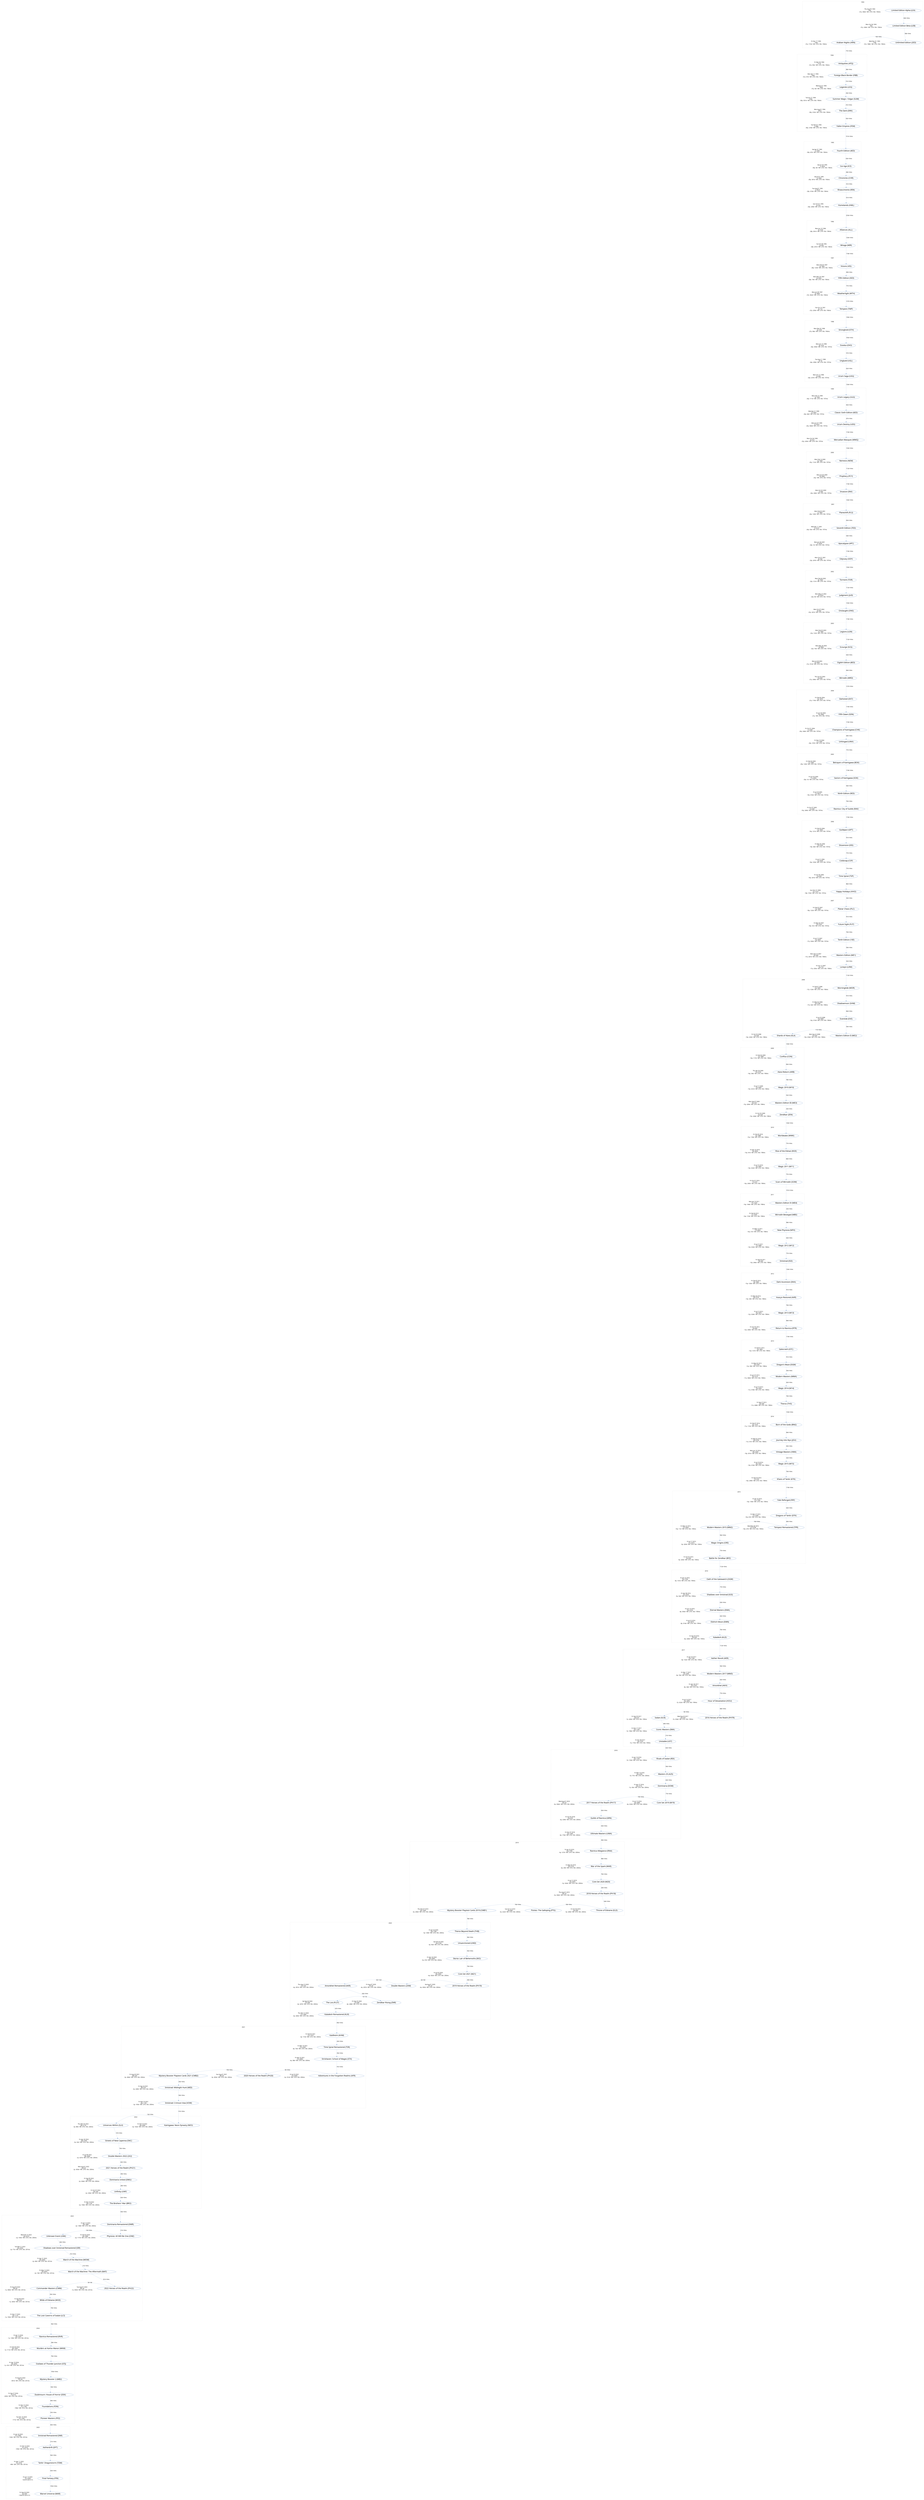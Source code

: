 digraph {
    node [fontname="Simple Plan";];
    edge [fontname="Master Photograph";];
    fontname="Simple Plan";
    rankdir="TD";
    subgraph cluster_1993 {
        fontname="Master Photograph";
        label="1993";
        penwidth="0.2";
        style="dashed";
        subgraph {
            peripheries=0;
            cluster=true;
            label="";
            1 [color="#5686c4"; fontsize="20"; label=<<TABLE ALIGN="CENTER" BORDER="0" CELLBORDER="0" CELLPADDING="0" CELLSPACING="0"><TR><TD ALIGN="TEXT" CELLPADDING="0" CELLSPACING="0">Limited Edition Alpha (LEA)</TD></TR></TABLE>>;];
            2 [label=<<TABLE ALIGN="CENTER" BORDER="0" CELLBORDER="0" CELLPADDING="0" CELLSPACING="0"><TR><TD ALIGN="TEXT" CELLPADDING="0" CELLSPACING="0">Thu Aug 05 1993<BR ALIGN="CENTER"/>0ms<BR ALIGN="CENTER"/>-31y -306d -18h -27m -50s -196ms</TD></TR></TABLE>>; margin="0.2"; shape="plaintext"; style="dotted";];
            2 -> 1 [arrowhead="none"; constraint="false"; penwidth="0.5"; style="dotted"; tailclip="false";];
        }
        subgraph {
            peripheries=0;
            cluster=true;
            label="";
            3 [color="#5686c4"; fontsize="20"; label=<<TABLE ALIGN="CENTER" BORDER="0" CELLBORDER="0" CELLPADDING="0" CELLSPACING="0"><TR><TD ALIGN="TEXT" CELLPADDING="0" CELLSPACING="0">Limited Edition Beta (LEB)</TD></TR></TABLE>>;];
            4 [label=<<TABLE ALIGN="CENTER" BORDER="0" CELLBORDER="0" CELLPADDING="0" CELLSPACING="0"><TR><TD ALIGN="TEXT" CELLPADDING="0" CELLSPACING="0">Mon Oct 04 1993<BR ALIGN="CENTER"/>60d<BR ALIGN="CENTER"/>-31y -246d -18h -27m -50s -196ms</TD></TR></TABLE>>; margin="0.2"; shape="plaintext"; style="dotted";];
            4 -> 3 [arrowhead="none"; constraint="false"; penwidth="0.5"; style="dotted"; tailclip="false";];
        }
        subgraph {
            peripheries=0;
            cluster=true;
            label="";
            5 [color="#5686c4"; fontsize="20"; label=<<TABLE ALIGN="CENTER" BORDER="0" CELLBORDER="0" CELLPADDING="0" CELLSPACING="0"><TR><TD ALIGN="TEXT" CELLPADDING="0" CELLSPACING="0">Unlimited Edition (2ED)</TD></TR></TABLE>>;];
            6 [label=<<TABLE ALIGN="CENTER" BORDER="0" CELLBORDER="0" CELLPADDING="0" CELLSPACING="0"><TR><TD ALIGN="TEXT" CELLPADDING="0" CELLSPACING="0">Wed Dec 01 1993<BR ALIGN="CENTER"/>118d<BR ALIGN="CENTER"/>-31y -188d -18h -27m -50s -196ms</TD></TR></TABLE>>; margin="0.2"; shape="plaintext"; style="dotted";];
            6 -> 5 [arrowhead="none"; constraint="false"; penwidth="0.5"; style="dotted"; tailclip="false";];
        }
        subgraph {
            peripheries=0;
            cluster=true;
            label="";
            7 [color="#5686c4"; fontsize="20"; label=<<TABLE ALIGN="CENTER" BORDER="0" CELLBORDER="0" CELLPADDING="0" CELLSPACING="0"><TR><TD ALIGN="TEXT" CELLPADDING="0" CELLSPACING="0">Arabian Nights (ARN)</TD></TR></TABLE>>;];
            8 [label=<<TABLE ALIGN="CENTER" BORDER="0" CELLBORDER="0" CELLPADDING="0" CELLSPACING="0"><TR><TD ALIGN="TEXT" CELLPADDING="0" CELLSPACING="0">Fri Dec 17 1993<BR ALIGN="CENTER"/>134d<BR ALIGN="CENTER"/>-31y -172d -18h -27m -50s -196ms</TD></TR></TABLE>>; margin="0.2"; shape="plaintext"; style="dotted";];
            8 -> 7 [arrowhead="none"; constraint="false"; penwidth="0.5"; style="dotted"; tailclip="false";];
        }
    }
    subgraph cluster_1994 {
        fontname="Master Photograph";
        label="1994";
        penwidth="0.2";
        style="dashed";
        subgraph {
            peripheries=0;
            cluster=true;
            label="";
            9 [color="#5686c4"; fontsize="20"; label=<<TABLE ALIGN="CENTER" BORDER="0" CELLBORDER="0" CELLPADDING="0" CELLSPACING="0"><TR><TD ALIGN="TEXT" CELLPADDING="0" CELLSPACING="0">Antiquities (ATQ)</TD></TR></TABLE>>;];
            10 [label=<<TABLE ALIGN="CENTER" BORDER="0" CELLBORDER="0" CELLPADDING="0" CELLSPACING="0"><TR><TD ALIGN="TEXT" CELLPADDING="0" CELLSPACING="0">Fri Mar 04 1994<BR ALIGN="CENTER"/>211d<BR ALIGN="CENTER"/>-31y -95d -18h -27m -50s -196ms</TD></TR></TABLE>>; margin="0.2"; shape="plaintext"; style="dotted";];
            10 -> 9 [arrowhead="none"; constraint="false"; penwidth="0.5"; style="dotted"; tailclip="false";];
        }
        subgraph {
            peripheries=0;
            cluster=true;
            label="";
            11 [color="#5686c4"; fontsize="20"; label=<<TABLE ALIGN="CENTER" BORDER="0" CELLBORDER="0" CELLPADDING="0" CELLSPACING="0"><TR><TD ALIGN="TEXT" CELLPADDING="0" CELLSPACING="0">Foreign Black Border (FBB)</TD></TR></TABLE>>;];
            12 [label=<<TABLE ALIGN="CENTER" BORDER="0" CELLBORDER="0" CELLPADDING="0" CELLSPACING="0"><TR><TD ALIGN="TEXT" CELLPADDING="0" CELLSPACING="0">Mon Apr 11 1994<BR ALIGN="CENTER"/>249d<BR ALIGN="CENTER"/>-31y -57d -18h -27m -50s -196ms</TD></TR></TABLE>>; margin="0.2"; shape="plaintext"; style="dotted";];
            12 -> 11 [arrowhead="none"; constraint="false"; penwidth="0.5"; style="dotted"; tailclip="false";];
        }
        subgraph {
            peripheries=0;
            cluster=true;
            label="";
            13 [color="#5686c4"; fontsize="20"; label=<<TABLE ALIGN="CENTER" BORDER="0" CELLBORDER="0" CELLPADDING="0" CELLSPACING="0"><TR><TD ALIGN="TEXT" CELLPADDING="0" CELLSPACING="0">Legends (LEG)</TD></TR></TABLE>>;];
            14 [label=<<TABLE ALIGN="CENTER" BORDER="0" CELLBORDER="0" CELLPADDING="0" CELLSPACING="0"><TR><TD ALIGN="TEXT" CELLPADDING="0" CELLSPACING="0">Wed Jun 01 1994<BR ALIGN="CENTER"/>300d<BR ALIGN="CENTER"/>-31y -6d -18h -27m -50s -196ms</TD></TR></TABLE>>; margin="0.2"; shape="plaintext"; style="dotted";];
            14 -> 13 [arrowhead="none"; constraint="false"; penwidth="0.5"; style="dotted"; tailclip="false";];
        }
        subgraph {
            peripheries=0;
            cluster=true;
            label="";
            15 [color="#5686c4"; fontsize="20"; label=<<TABLE ALIGN="CENTER" BORDER="0" CELLBORDER="0" CELLPADDING="0" CELLSPACING="0"><TR><TD ALIGN="TEXT" CELLPADDING="0" CELLSPACING="0">Summer Magic / Edgar (SUM)</TD></TR></TABLE>>;];
            16 [label=<<TABLE ALIGN="CENTER" BORDER="0" CELLBORDER="0" CELLPADDING="0" CELLSPACING="0"><TR><TD ALIGN="TEXT" CELLPADDING="0" CELLSPACING="0">Tue Jun 21 1994<BR ALIGN="CENTER"/>320d<BR ALIGN="CENTER"/>-30y -351d -18h -27m -50s -196ms</TD></TR></TABLE>>; margin="0.2"; shape="plaintext"; style="dotted";];
            16 -> 15 [arrowhead="none"; constraint="false"; penwidth="0.5"; style="dotted"; tailclip="false";];
        }
        subgraph {
            peripheries=0;
            cluster=true;
            label="";
            17 [color="#5686c4"; fontsize="20"; label=<<TABLE ALIGN="CENTER" BORDER="0" CELLBORDER="0" CELLPADDING="0" CELLSPACING="0"><TR><TD ALIGN="TEXT" CELLPADDING="0" CELLSPACING="0">The Dark (DRK)</TD></TR></TABLE>>;];
            18 [label=<<TABLE ALIGN="CENTER" BORDER="0" CELLBORDER="0" CELLPADDING="0" CELLSPACING="0"><TR><TD ALIGN="TEXT" CELLPADDING="0" CELLSPACING="0">Mon Aug 01 1994<BR ALIGN="CENTER"/>361d<BR ALIGN="CENTER"/>-30y -310d -18h -27m -50s -196ms</TD></TR></TABLE>>; margin="0.2"; shape="plaintext"; style="dotted";];
            18 -> 17 [arrowhead="none"; constraint="false"; penwidth="0.5"; style="dotted"; tailclip="false";];
        }
        subgraph {
            peripheries=0;
            cluster=true;
            label="";
            19 [color="#5686c4"; fontsize="20"; label=<<TABLE ALIGN="CENTER" BORDER="0" CELLBORDER="0" CELLPADDING="0" CELLSPACING="0"><TR><TD ALIGN="TEXT" CELLPADDING="0" CELLSPACING="0">Fallen Empires (FEM)</TD></TR></TABLE>>;];
            20 [label=<<TABLE ALIGN="CENTER" BORDER="0" CELLBORDER="0" CELLPADDING="0" CELLSPACING="0"><TR><TD ALIGN="TEXT" CELLPADDING="0" CELLSPACING="0">Tue Nov 01 1994<BR ALIGN="CENTER"/>1y 88d<BR ALIGN="CENTER"/>-30y -218d -18h -27m -50s -196ms</TD></TR></TABLE>>; margin="0.2"; shape="plaintext"; style="dotted";];
            20 -> 19 [arrowhead="none"; constraint="false"; penwidth="0.5"; style="dotted"; tailclip="false";];
        }
    }
    subgraph cluster_1995 {
        fontname="Master Photograph";
        label="1995";
        penwidth="0.2";
        style="dashed";
        subgraph {
            peripheries=0;
            cluster=true;
            label="";
            21 [color="#5686c4"; fontsize="20"; label=<<TABLE ALIGN="CENTER" BORDER="0" CELLBORDER="0" CELLPADDING="0" CELLSPACING="0"><TR><TD ALIGN="TEXT" CELLPADDING="0" CELLSPACING="0">Fourth Edition (4ED)</TD></TR></TABLE>>;];
            22 [label=<<TABLE ALIGN="CENTER" BORDER="0" CELLBORDER="0" CELLPADDING="0" CELLSPACING="0"><TR><TD ALIGN="TEXT" CELLPADDING="0" CELLSPACING="0">Sat Apr 01 1995<BR ALIGN="CENTER"/>1y 239d<BR ALIGN="CENTER"/>-30y -67d -18h -27m -50s -196ms</TD></TR></TABLE>>; margin="0.2"; shape="plaintext"; style="dotted";];
            22 -> 21 [arrowhead="none"; constraint="false"; penwidth="0.5"; style="dotted"; tailclip="false";];
        }
        subgraph {
            peripheries=0;
            cluster=true;
            label="";
            23 [color="#5686c4"; fontsize="20"; label=<<TABLE ALIGN="CENTER" BORDER="0" CELLBORDER="0" CELLPADDING="0" CELLSPACING="0"><TR><TD ALIGN="TEXT" CELLPADDING="0" CELLSPACING="0">Ice Age (ICE)</TD></TR></TABLE>>;];
            24 [label=<<TABLE ALIGN="CENTER" BORDER="0" CELLBORDER="0" CELLPADDING="0" CELLSPACING="0"><TR><TD ALIGN="TEXT" CELLPADDING="0" CELLSPACING="0">Sat Jun 03 1995<BR ALIGN="CENTER"/>1y 302d<BR ALIGN="CENTER"/>-30y -4d -18h -27m -50s -196ms</TD></TR></TABLE>>; margin="0.2"; shape="plaintext"; style="dotted";];
            24 -> 23 [arrowhead="none"; constraint="false"; penwidth="0.5"; style="dotted"; tailclip="false";];
        }
        subgraph {
            peripheries=0;
            cluster=true;
            label="";
            25 [color="#5686c4"; fontsize="20"; label=<<TABLE ALIGN="CENTER" BORDER="0" CELLBORDER="0" CELLPADDING="0" CELLSPACING="0"><TR><TD ALIGN="TEXT" CELLPADDING="0" CELLSPACING="0">Chronicles (CHR)</TD></TR></TABLE>>;];
            26 [label=<<TABLE ALIGN="CENTER" BORDER="0" CELLBORDER="0" CELLPADDING="0" CELLSPACING="0"><TR><TD ALIGN="TEXT" CELLPADDING="0" CELLSPACING="0">Sat Jul 01 1995<BR ALIGN="CENTER"/>1y 330d<BR ALIGN="CENTER"/>-29y -341d -18h -27m -50s -196ms</TD></TR></TABLE>>; margin="0.2"; shape="plaintext"; style="dotted";];
            26 -> 25 [arrowhead="none"; constraint="false"; penwidth="0.5"; style="dotted"; tailclip="false";];
        }
        subgraph {
            peripheries=0;
            cluster=true;
            label="";
            27 [color="#5686c4"; fontsize="20"; label=<<TABLE ALIGN="CENTER" BORDER="0" CELLBORDER="0" CELLPADDING="0" CELLSPACING="0"><TR><TD ALIGN="TEXT" CELLPADDING="0" CELLSPACING="0">Rinascimento (RIN)</TD></TR></TABLE>>;];
            28 [label=<<TABLE ALIGN="CENTER" BORDER="0" CELLBORDER="0" CELLPADDING="0" CELLSPACING="0"><TR><TD ALIGN="TEXT" CELLPADDING="0" CELLSPACING="0">Tue Aug 01 1995<BR ALIGN="CENTER"/>1y 361d<BR ALIGN="CENTER"/>-29y -310d -18h -27m -50s -196ms</TD></TR></TABLE>>; margin="0.2"; shape="plaintext"; style="dotted";];
            28 -> 27 [arrowhead="none"; constraint="false"; penwidth="0.5"; style="dotted"; tailclip="false";];
        }
        subgraph {
            peripheries=0;
            cluster=true;
            label="";
            29 [color="#5686c4"; fontsize="20"; label=<<TABLE ALIGN="CENTER" BORDER="0" CELLBORDER="0" CELLPADDING="0" CELLSPACING="0"><TR><TD ALIGN="TEXT" CELLPADDING="0" CELLSPACING="0">Homelands (HML)</TD></TR></TABLE>>;];
            30 [label=<<TABLE ALIGN="CENTER" BORDER="0" CELLBORDER="0" CELLPADDING="0" CELLSPACING="0"><TR><TD ALIGN="TEXT" CELLPADDING="0" CELLSPACING="0">Sun Oct 01 1995<BR ALIGN="CENTER"/>2y 57d<BR ALIGN="CENTER"/>-29y -249d -18h -27m -50s -196ms</TD></TR></TABLE>>; margin="0.2"; shape="plaintext"; style="dotted";];
            30 -> 29 [arrowhead="none"; constraint="false"; penwidth="0.5"; style="dotted"; tailclip="false";];
        }
    }
    subgraph cluster_1996 {
        fontname="Master Photograph";
        label="1996";
        penwidth="0.2";
        style="dashed";
        subgraph {
            peripheries=0;
            cluster=true;
            label="";
            31 [color="#5686c4"; fontsize="20"; label=<<TABLE ALIGN="CENTER" BORDER="0" CELLBORDER="0" CELLPADDING="0" CELLSPACING="0"><TR><TD ALIGN="TEXT" CELLPADDING="0" CELLSPACING="0">Alliances (ALL)</TD></TR></TABLE>>;];
            32 [label=<<TABLE ALIGN="CENTER" BORDER="0" CELLBORDER="0" CELLPADDING="0" CELLSPACING="0"><TR><TD ALIGN="TEXT" CELLPADDING="0" CELLSPACING="0">Mon Jun 10 1996<BR ALIGN="CENTER"/>2y 310d<BR ALIGN="CENTER"/>-28y -361d -18h -27m -50s -196ms</TD></TR></TABLE>>; margin="0.2"; shape="plaintext"; style="dotted";];
            32 -> 31 [arrowhead="none"; constraint="false"; penwidth="0.5"; style="dotted"; tailclip="false";];
        }
        subgraph {
            peripheries=0;
            cluster=true;
            label="";
            33 [color="#5686c4"; fontsize="20"; label=<<TABLE ALIGN="CENTER" BORDER="0" CELLBORDER="0" CELLPADDING="0" CELLSPACING="0"><TR><TD ALIGN="TEXT" CELLPADDING="0" CELLSPACING="0">Mirage (MIR)</TD></TR></TABLE>>;];
            34 [label=<<TABLE ALIGN="CENTER" BORDER="0" CELLBORDER="0" CELLPADDING="0" CELLSPACING="0"><TR><TD ALIGN="TEXT" CELLPADDING="0" CELLSPACING="0">Tue Oct 08 1996<BR ALIGN="CENTER"/>3y 65d<BR ALIGN="CENTER"/>-28y -241d -18h -27m -50s -196ms</TD></TR></TABLE>>; margin="0.2"; shape="plaintext"; style="dotted";];
            34 -> 33 [arrowhead="none"; constraint="false"; penwidth="0.5"; style="dotted"; tailclip="false";];
        }
    }
    subgraph cluster_1997 {
        fontname="Master Photograph";
        label="1997";
        penwidth="0.2";
        style="dashed";
        subgraph {
            peripheries=0;
            cluster=true;
            label="";
            35 [color="#5686c4"; fontsize="20"; label=<<TABLE ALIGN="CENTER" BORDER="0" CELLBORDER="0" CELLPADDING="0" CELLSPACING="0"><TR><TD ALIGN="TEXT" CELLPADDING="0" CELLSPACING="0">Visions (VIS)</TD></TR></TABLE>>;];
            36 [label=<<TABLE ALIGN="CENTER" BORDER="0" CELLBORDER="0" CELLPADDING="0" CELLSPACING="0"><TR><TD ALIGN="TEXT" CELLPADDING="0" CELLSPACING="0">Mon Feb 03 1997<BR ALIGN="CENTER"/>3y 183d<BR ALIGN="CENTER"/>-28y -123d -18h -27m -50s -196ms</TD></TR></TABLE>>; margin="0.2"; shape="plaintext"; style="dotted";];
            36 -> 35 [arrowhead="none"; constraint="false"; penwidth="0.5"; style="dotted"; tailclip="false";];
        }
        subgraph {
            peripheries=0;
            cluster=true;
            label="";
            37 [color="#5686c4"; fontsize="20"; label=<<TABLE ALIGN="CENTER" BORDER="0" CELLBORDER="0" CELLPADDING="0" CELLSPACING="0"><TR><TD ALIGN="TEXT" CELLPADDING="0" CELLSPACING="0">Fifth Edition (5ED)</TD></TR></TABLE>>;];
            38 [label=<<TABLE ALIGN="CENTER" BORDER="0" CELLBORDER="0" CELLPADDING="0" CELLSPACING="0"><TR><TD ALIGN="TEXT" CELLPADDING="0" CELLSPACING="0">Mon Mar 24 1997<BR ALIGN="CENTER"/>3y 232d<BR ALIGN="CENTER"/>-28y -74d -18h -27m -50s -196ms</TD></TR></TABLE>>; margin="0.2"; shape="plaintext"; style="dotted";];
            38 -> 37 [arrowhead="none"; constraint="false"; penwidth="0.5"; style="dotted"; tailclip="false";];
        }
        subgraph {
            peripheries=0;
            cluster=true;
            label="";
            39 [color="#5686c4"; fontsize="20"; label=<<TABLE ALIGN="CENTER" BORDER="0" CELLBORDER="0" CELLPADDING="0" CELLSPACING="0"><TR><TD ALIGN="TEXT" CELLPADDING="0" CELLSPACING="0">Weatherlight (WTH)</TD></TR></TABLE>>;];
            40 [label=<<TABLE ALIGN="CENTER" BORDER="0" CELLBORDER="0" CELLPADDING="0" CELLSPACING="0"><TR><TD ALIGN="TEXT" CELLPADDING="0" CELLSPACING="0">Mon Jun 09 1997<BR ALIGN="CENTER"/>3y 309d<BR ALIGN="CENTER"/>-27y -362d -18h -27m -50s -196ms</TD></TR></TABLE>>; margin="0.2"; shape="plaintext"; style="dotted";];
            40 -> 39 [arrowhead="none"; constraint="false"; penwidth="0.5"; style="dotted"; tailclip="false";];
        }
        subgraph {
            peripheries=0;
            cluster=true;
            label="";
            41 [color="#5686c4"; fontsize="20"; label=<<TABLE ALIGN="CENTER" BORDER="0" CELLBORDER="0" CELLPADDING="0" CELLSPACING="0"><TR><TD ALIGN="TEXT" CELLPADDING="0" CELLSPACING="0">Tempest (TMP)</TD></TR></TABLE>>;];
            42 [label=<<TABLE ALIGN="CENTER" BORDER="0" CELLBORDER="0" CELLPADDING="0" CELLSPACING="0"><TR><TD ALIGN="TEXT" CELLPADDING="0" CELLSPACING="0">Tue Oct 14 1997<BR ALIGN="CENTER"/>4y 71d<BR ALIGN="CENTER"/>-27y -235d -18h -27m -50s -196ms</TD></TR></TABLE>>; margin="0.2"; shape="plaintext"; style="dotted";];
            42 -> 41 [arrowhead="none"; constraint="false"; penwidth="0.5"; style="dotted"; tailclip="false";];
        }
    }
    subgraph cluster_1998 {
        fontname="Master Photograph";
        label="1998";
        penwidth="0.2";
        style="dashed";
        subgraph {
            peripheries=0;
            cluster=true;
            label="";
            43 [color="#5686c4"; fontsize="20"; label=<<TABLE ALIGN="CENTER" BORDER="0" CELLBORDER="0" CELLPADDING="0" CELLSPACING="0"><TR><TD ALIGN="TEXT" CELLPADDING="0" CELLSPACING="0">Stronghold (STH)</TD></TR></TABLE>>;];
            44 [label=<<TABLE ALIGN="CENTER" BORDER="0" CELLBORDER="0" CELLPADDING="0" CELLSPACING="0"><TR><TD ALIGN="TEXT" CELLPADDING="0" CELLSPACING="0">Mon Mar 02 1998<BR ALIGN="CENTER"/>4y 210d<BR ALIGN="CENTER"/>-27y -96d -18h -27m -50s -196ms</TD></TR></TABLE>>; margin="0.2"; shape="plaintext"; style="dotted";];
            44 -> 43 [arrowhead="none"; constraint="false"; penwidth="0.5"; style="dotted"; tailclip="false";];
        }
        subgraph {
            peripheries=0;
            cluster=true;
            label="";
            45 [color="#5686c4"; fontsize="20"; label=<<TABLE ALIGN="CENTER" BORDER="0" CELLBORDER="0" CELLPADDING="0" CELLSPACING="0"><TR><TD ALIGN="TEXT" CELLPADDING="0" CELLSPACING="0">Exodus (EXO)</TD></TR></TABLE>>;];
            46 [label=<<TABLE ALIGN="CENTER" BORDER="0" CELLBORDER="0" CELLPADDING="0" CELLSPACING="0"><TR><TD ALIGN="TEXT" CELLPADDING="0" CELLSPACING="0">Mon Jun 15 1998<BR ALIGN="CENTER"/>4y 315d<BR ALIGN="CENTER"/>-26y -356d -18h -27m -50s -197ms</TD></TR></TABLE>>; margin="0.2"; shape="plaintext"; style="dotted";];
            46 -> 45 [arrowhead="none"; constraint="false"; penwidth="0.5"; style="dotted"; tailclip="false";];
        }
        subgraph {
            peripheries=0;
            cluster=true;
            label="";
            47 [color="#5686c4"; fontsize="20"; label=<<TABLE ALIGN="CENTER" BORDER="0" CELLBORDER="0" CELLPADDING="0" CELLSPACING="0"><TR><TD ALIGN="TEXT" CELLPADDING="0" CELLSPACING="0">Unglued (UGL)</TD></TR></TABLE>>;];
            48 [label=<<TABLE ALIGN="CENTER" BORDER="0" CELLBORDER="0" CELLPADDING="0" CELLSPACING="0"><TR><TD ALIGN="TEXT" CELLPADDING="0" CELLSPACING="0">Tue Aug 11 1998<BR ALIGN="CENTER"/>5y 7d<BR ALIGN="CENTER"/>-26y -299d -18h -27m -50s -197ms</TD></TR></TABLE>>; margin="0.2"; shape="plaintext"; style="dotted";];
            48 -> 47 [arrowhead="none"; constraint="false"; penwidth="0.5"; style="dotted"; tailclip="false";];
        }
        subgraph {
            peripheries=0;
            cluster=true;
            label="";
            49 [color="#5686c4"; fontsize="20"; label=<<TABLE ALIGN="CENTER" BORDER="0" CELLBORDER="0" CELLPADDING="0" CELLSPACING="0"><TR><TD ALIGN="TEXT" CELLPADDING="0" CELLSPACING="0">Urza's Saga (USG)</TD></TR></TABLE>>;];
            50 [label=<<TABLE ALIGN="CENTER" BORDER="0" CELLBORDER="0" CELLPADDING="0" CELLSPACING="0"><TR><TD ALIGN="TEXT" CELLPADDING="0" CELLSPACING="0">Mon Oct 12 1998<BR ALIGN="CENTER"/>5y 69d<BR ALIGN="CENTER"/>-26y -237d -18h -27m -50s -197ms</TD></TR></TABLE>>; margin="0.2"; shape="plaintext"; style="dotted";];
            50 -> 49 [arrowhead="none"; constraint="false"; penwidth="0.5"; style="dotted"; tailclip="false";];
        }
    }
    subgraph cluster_1999 {
        fontname="Master Photograph";
        label="1999";
        penwidth="0.2";
        style="dashed";
        subgraph {
            peripheries=0;
            cluster=true;
            label="";
            51 [color="#5686c4"; fontsize="20"; label=<<TABLE ALIGN="CENTER" BORDER="0" CELLBORDER="0" CELLPADDING="0" CELLSPACING="0"><TR><TD ALIGN="TEXT" CELLPADDING="0" CELLSPACING="0">Urza's Legacy (ULG)</TD></TR></TABLE>>;];
            52 [label=<<TABLE ALIGN="CENTER" BORDER="0" CELLBORDER="0" CELLPADDING="0" CELLSPACING="0"><TR><TD ALIGN="TEXT" CELLPADDING="0" CELLSPACING="0">Mon Feb 15 1999<BR ALIGN="CENTER"/>5y 195d<BR ALIGN="CENTER"/>-26y -111d -18h -27m -50s -197ms</TD></TR></TABLE>>; margin="0.2"; shape="plaintext"; style="dotted";];
            52 -> 51 [arrowhead="none"; constraint="false"; penwidth="0.5"; style="dotted"; tailclip="false";];
        }
        subgraph {
            peripheries=0;
            cluster=true;
            label="";
            53 [color="#5686c4"; fontsize="20"; label=<<TABLE ALIGN="CENTER" BORDER="0" CELLBORDER="0" CELLPADDING="0" CELLSPACING="0"><TR><TD ALIGN="TEXT" CELLPADDING="0" CELLSPACING="0">Classic Sixth Edition (6ED)</TD></TR></TABLE>>;];
            54 [label=<<TABLE ALIGN="CENTER" BORDER="0" CELLBORDER="0" CELLPADDING="0" CELLSPACING="0"><TR><TD ALIGN="TEXT" CELLPADDING="0" CELLSPACING="0">Wed Apr 21 1999<BR ALIGN="CENTER"/>5y 260d<BR ALIGN="CENTER"/>-26y -46d -18h -27m -50s -197ms</TD></TR></TABLE>>; margin="0.2"; shape="plaintext"; style="dotted";];
            54 -> 53 [arrowhead="none"; constraint="false"; penwidth="0.5"; style="dotted"; tailclip="false";];
        }
        subgraph {
            peripheries=0;
            cluster=true;
            label="";
            55 [color="#5686c4"; fontsize="20"; label=<<TABLE ALIGN="CENTER" BORDER="0" CELLBORDER="0" CELLPADDING="0" CELLSPACING="0"><TR><TD ALIGN="TEXT" CELLPADDING="0" CELLSPACING="0">Urza's Destiny (UDS)</TD></TR></TABLE>>;];
            56 [label=<<TABLE ALIGN="CENTER" BORDER="0" CELLBORDER="0" CELLPADDING="0" CELLSPACING="0"><TR><TD ALIGN="TEXT" CELLPADDING="0" CELLSPACING="0">Mon Jun 07 1999<BR ALIGN="CENTER"/>5y 307d<BR ALIGN="CENTER"/>-25y -364d -18h -27m -50s -197ms</TD></TR></TABLE>>; margin="0.2"; shape="plaintext"; style="dotted";];
            56 -> 55 [arrowhead="none"; constraint="false"; penwidth="0.5"; style="dotted"; tailclip="false";];
        }
        subgraph {
            peripheries=0;
            cluster=true;
            label="";
            57 [color="#5686c4"; fontsize="20"; label=<<TABLE ALIGN="CENTER" BORDER="0" CELLBORDER="0" CELLPADDING="0" CELLSPACING="0"><TR><TD ALIGN="TEXT" CELLPADDING="0" CELLSPACING="0">Mercadian Masques (MMQ)</TD></TR></TABLE>>;];
            58 [label=<<TABLE ALIGN="CENTER" BORDER="0" CELLBORDER="0" CELLPADDING="0" CELLSPACING="0"><TR><TD ALIGN="TEXT" CELLPADDING="0" CELLSPACING="0">Mon Oct 04 1999<BR ALIGN="CENTER"/>6y 61d<BR ALIGN="CENTER"/>-25y -245d -18h -27m -50s -197ms</TD></TR></TABLE>>; margin="0.2"; shape="plaintext"; style="dotted";];
            58 -> 57 [arrowhead="none"; constraint="false"; penwidth="0.5"; style="dotted"; tailclip="false";];
        }
    }
    subgraph cluster_2000 {
        fontname="Master Photograph";
        label="2000";
        penwidth="0.2";
        style="dashed";
        subgraph {
            peripheries=0;
            cluster=true;
            label="";
            59 [color="#5686c4"; fontsize="20"; label=<<TABLE ALIGN="CENTER" BORDER="0" CELLBORDER="0" CELLPADDING="0" CELLSPACING="0"><TR><TD ALIGN="TEXT" CELLPADDING="0" CELLSPACING="0">Nemesis (NEM)</TD></TR></TABLE>>;];
            60 [label=<<TABLE ALIGN="CENTER" BORDER="0" CELLBORDER="0" CELLPADDING="0" CELLSPACING="0"><TR><TD ALIGN="TEXT" CELLPADDING="0" CELLSPACING="0">Mon Feb 14 2000<BR ALIGN="CENTER"/>6y 194d<BR ALIGN="CENTER"/>-25y -112d -18h -27m -50s -197ms</TD></TR></TABLE>>; margin="0.2"; shape="plaintext"; style="dotted";];
            60 -> 59 [arrowhead="none"; constraint="false"; penwidth="0.5"; style="dotted"; tailclip="false";];
        }
        subgraph {
            peripheries=0;
            cluster=true;
            label="";
            61 [color="#5686c4"; fontsize="20"; label=<<TABLE ALIGN="CENTER" BORDER="0" CELLBORDER="0" CELLPADDING="0" CELLSPACING="0"><TR><TD ALIGN="TEXT" CELLPADDING="0" CELLSPACING="0">Prophecy (PCY)</TD></TR></TABLE>>;];
            62 [label=<<TABLE ALIGN="CENTER" BORDER="0" CELLBORDER="0" CELLPADDING="0" CELLSPACING="0"><TR><TD ALIGN="TEXT" CELLPADDING="0" CELLSPACING="0">Mon Jun 05 2000<BR ALIGN="CENTER"/>6y 306d<BR ALIGN="CENTER"/>-25y -18h -27m -50s -197ms</TD></TR></TABLE>>; margin="0.2"; shape="plaintext"; style="dotted";];
            62 -> 61 [arrowhead="none"; constraint="false"; penwidth="0.5"; style="dotted"; tailclip="false";];
        }
        subgraph {
            peripheries=0;
            cluster=true;
            label="";
            63 [color="#5686c4"; fontsize="20"; label=<<TABLE ALIGN="CENTER" BORDER="0" CELLBORDER="0" CELLPADDING="0" CELLSPACING="0"><TR><TD ALIGN="TEXT" CELLPADDING="0" CELLSPACING="0">Invasion (INV)</TD></TR></TABLE>>;];
            64 [label=<<TABLE ALIGN="CENTER" BORDER="0" CELLBORDER="0" CELLPADDING="0" CELLSPACING="0"><TR><TD ALIGN="TEXT" CELLPADDING="0" CELLSPACING="0">Mon Oct 02 2000<BR ALIGN="CENTER"/>7y 60d<BR ALIGN="CENTER"/>-24y -246d -18h -27m -50s -197ms</TD></TR></TABLE>>; margin="0.2"; shape="plaintext"; style="dotted";];
            64 -> 63 [arrowhead="none"; constraint="false"; penwidth="0.5"; style="dotted"; tailclip="false";];
        }
    }
    subgraph cluster_2001 {
        fontname="Master Photograph";
        label="2001";
        penwidth="0.2";
        style="dashed";
        subgraph {
            peripheries=0;
            cluster=true;
            label="";
            65 [color="#5686c4"; fontsize="20"; label=<<TABLE ALIGN="CENTER" BORDER="0" CELLBORDER="0" CELLPADDING="0" CELLSPACING="0"><TR><TD ALIGN="TEXT" CELLPADDING="0" CELLSPACING="0">Planeshift (PLS)</TD></TR></TABLE>>;];
            66 [label=<<TABLE ALIGN="CENTER" BORDER="0" CELLBORDER="0" CELLPADDING="0" CELLSPACING="0"><TR><TD ALIGN="TEXT" CELLPADDING="0" CELLSPACING="0">Mon Feb 05 2001<BR ALIGN="CENTER"/>7y 186d<BR ALIGN="CENTER"/>-24y -120d -18h -27m -50s -197ms</TD></TR></TABLE>>; margin="0.2"; shape="plaintext"; style="dotted";];
            66 -> 65 [arrowhead="none"; constraint="false"; penwidth="0.5"; style="dotted"; tailclip="false";];
        }
        subgraph {
            peripheries=0;
            cluster=true;
            label="";
            67 [color="#5686c4"; fontsize="20"; label=<<TABLE ALIGN="CENTER" BORDER="0" CELLBORDER="0" CELLPADDING="0" CELLSPACING="0"><TR><TD ALIGN="TEXT" CELLPADDING="0" CELLSPACING="0">Seventh Edition (7ED)</TD></TR></TABLE>>;];
            68 [label=<<TABLE ALIGN="CENTER" BORDER="0" CELLBORDER="0" CELLPADDING="0" CELLSPACING="0"><TR><TD ALIGN="TEXT" CELLPADDING="0" CELLSPACING="0">Wed Apr 11 2001<BR ALIGN="CENTER"/>7y 251d<BR ALIGN="CENTER"/>-24y -55d -18h -27m -50s -197ms</TD></TR></TABLE>>; margin="0.2"; shape="plaintext"; style="dotted";];
            68 -> 67 [arrowhead="none"; constraint="false"; penwidth="0.5"; style="dotted"; tailclip="false";];
        }
        subgraph {
            peripheries=0;
            cluster=true;
            label="";
            69 [color="#5686c4"; fontsize="20"; label=<<TABLE ALIGN="CENTER" BORDER="0" CELLBORDER="0" CELLPADDING="0" CELLSPACING="0"><TR><TD ALIGN="TEXT" CELLPADDING="0" CELLSPACING="0">Apocalypse (APC)</TD></TR></TABLE>>;];
            70 [label=<<TABLE ALIGN="CENTER" BORDER="0" CELLBORDER="0" CELLPADDING="0" CELLSPACING="0"><TR><TD ALIGN="TEXT" CELLPADDING="0" CELLSPACING="0">Mon Jun 04 2001<BR ALIGN="CENTER"/>7y 305d<BR ALIGN="CENTER"/>-24y -1d -18h -27m -50s -197ms</TD></TR></TABLE>>; margin="0.2"; shape="plaintext"; style="dotted";];
            70 -> 69 [arrowhead="none"; constraint="false"; penwidth="0.5"; style="dotted"; tailclip="false";];
        }
        subgraph {
            peripheries=0;
            cluster=true;
            label="";
            71 [color="#5686c4"; fontsize="20"; label=<<TABLE ALIGN="CENTER" BORDER="0" CELLBORDER="0" CELLPADDING="0" CELLSPACING="0"><TR><TD ALIGN="TEXT" CELLPADDING="0" CELLSPACING="0">Odyssey (ODY)</TD></TR></TABLE>>;];
            72 [label=<<TABLE ALIGN="CENTER" BORDER="0" CELLBORDER="0" CELLPADDING="0" CELLSPACING="0"><TR><TD ALIGN="TEXT" CELLPADDING="0" CELLSPACING="0">Mon Oct 01 2001<BR ALIGN="CENTER"/>8y 59d<BR ALIGN="CENTER"/>-23y -247d -18h -27m -50s -197ms</TD></TR></TABLE>>; margin="0.2"; shape="plaintext"; style="dotted";];
            72 -> 71 [arrowhead="none"; constraint="false"; penwidth="0.5"; style="dotted"; tailclip="false";];
        }
    }
    subgraph cluster_2002 {
        fontname="Master Photograph";
        label="2002";
        penwidth="0.2";
        style="dashed";
        subgraph {
            peripheries=0;
            cluster=true;
            label="";
            73 [color="#5686c4"; fontsize="20"; label=<<TABLE ALIGN="CENTER" BORDER="0" CELLBORDER="0" CELLPADDING="0" CELLSPACING="0"><TR><TD ALIGN="TEXT" CELLPADDING="0" CELLSPACING="0">Torment (TOR)</TD></TR></TABLE>>;];
            74 [label=<<TABLE ALIGN="CENTER" BORDER="0" CELLBORDER="0" CELLPADDING="0" CELLSPACING="0"><TR><TD ALIGN="TEXT" CELLPADDING="0" CELLSPACING="0">Mon Feb 04 2002<BR ALIGN="CENTER"/>8y 185d<BR ALIGN="CENTER"/>-23y -121d -18h -27m -50s -197ms</TD></TR></TABLE>>; margin="0.2"; shape="plaintext"; style="dotted";];
            74 -> 73 [arrowhead="none"; constraint="false"; penwidth="0.5"; style="dotted"; tailclip="false";];
        }
        subgraph {
            peripheries=0;
            cluster=true;
            label="";
            75 [color="#5686c4"; fontsize="20"; label=<<TABLE ALIGN="CENTER" BORDER="0" CELLBORDER="0" CELLPADDING="0" CELLSPACING="0"><TR><TD ALIGN="TEXT" CELLPADDING="0" CELLSPACING="0">Judgment (JUD)</TD></TR></TABLE>>;];
            76 [label=<<TABLE ALIGN="CENTER" BORDER="0" CELLBORDER="0" CELLPADDING="0" CELLSPACING="0"><TR><TD ALIGN="TEXT" CELLPADDING="0" CELLSPACING="0">Mon May 27 2002<BR ALIGN="CENTER"/>8y 297d<BR ALIGN="CENTER"/>-23y -9d -18h -27m -50s -197ms</TD></TR></TABLE>>; margin="0.2"; shape="plaintext"; style="dotted";];
            76 -> 75 [arrowhead="none"; constraint="false"; penwidth="0.5"; style="dotted"; tailclip="false";];
        }
        subgraph {
            peripheries=0;
            cluster=true;
            label="";
            77 [color="#5686c4"; fontsize="20"; label=<<TABLE ALIGN="CENTER" BORDER="0" CELLBORDER="0" CELLPADDING="0" CELLSPACING="0"><TR><TD ALIGN="TEXT" CELLPADDING="0" CELLSPACING="0">Onslaught (ONS)</TD></TR></TABLE>>;];
            78 [label=<<TABLE ALIGN="CENTER" BORDER="0" CELLBORDER="0" CELLPADDING="0" CELLSPACING="0"><TR><TD ALIGN="TEXT" CELLPADDING="0" CELLSPACING="0">Mon Oct 07 2002<BR ALIGN="CENTER"/>9y 65d<BR ALIGN="CENTER"/>-22y -241d -18h -27m -50s -197ms</TD></TR></TABLE>>; margin="0.2"; shape="plaintext"; style="dotted";];
            78 -> 77 [arrowhead="none"; constraint="false"; penwidth="0.5"; style="dotted"; tailclip="false";];
        }
    }
    subgraph cluster_2003 {
        fontname="Master Photograph";
        label="2003";
        penwidth="0.2";
        style="dashed";
        subgraph {
            peripheries=0;
            cluster=true;
            label="";
            79 [color="#5686c4"; fontsize="20"; label=<<TABLE ALIGN="CENTER" BORDER="0" CELLBORDER="0" CELLPADDING="0" CELLSPACING="0"><TR><TD ALIGN="TEXT" CELLPADDING="0" CELLSPACING="0">Legions (LGN)</TD></TR></TABLE>>;];
            80 [label=<<TABLE ALIGN="CENTER" BORDER="0" CELLBORDER="0" CELLPADDING="0" CELLSPACING="0"><TR><TD ALIGN="TEXT" CELLPADDING="0" CELLSPACING="0">Mon Feb 03 2003<BR ALIGN="CENTER"/>9y 184d<BR ALIGN="CENTER"/>-22y -122d -18h -27m -50s -197ms</TD></TR></TABLE>>; margin="0.2"; shape="plaintext"; style="dotted";];
            80 -> 79 [arrowhead="none"; constraint="false"; penwidth="0.5"; style="dotted"; tailclip="false";];
        }
        subgraph {
            peripheries=0;
            cluster=true;
            label="";
            81 [color="#5686c4"; fontsize="20"; label=<<TABLE ALIGN="CENTER" BORDER="0" CELLBORDER="0" CELLPADDING="0" CELLSPACING="0"><TR><TD ALIGN="TEXT" CELLPADDING="0" CELLSPACING="0">Scourge (SCG)</TD></TR></TABLE>>;];
            82 [label=<<TABLE ALIGN="CENTER" BORDER="0" CELLBORDER="0" CELLPADDING="0" CELLSPACING="0"><TR><TD ALIGN="TEXT" CELLPADDING="0" CELLSPACING="0">Mon May 26 2003<BR ALIGN="CENTER"/>9y 296d<BR ALIGN="CENTER"/>-22y -10d -18h -27m -50s -197ms</TD></TR></TABLE>>; margin="0.2"; shape="plaintext"; style="dotted";];
            82 -> 81 [arrowhead="none"; constraint="false"; penwidth="0.5"; style="dotted"; tailclip="false";];
        }
        subgraph {
            peripheries=0;
            cluster=true;
            label="";
            83 [color="#5686c4"; fontsize="20"; label=<<TABLE ALIGN="CENTER" BORDER="0" CELLBORDER="0" CELLPADDING="0" CELLSPACING="0"><TR><TD ALIGN="TEXT" CELLPADDING="0" CELLSPACING="0">Eighth Edition (8ED)</TD></TR></TABLE>>;];
            84 [label=<<TABLE ALIGN="CENTER" BORDER="0" CELLBORDER="0" CELLPADDING="0" CELLSPACING="0"><TR><TD ALIGN="TEXT" CELLPADDING="0" CELLSPACING="0">Mon Jul 28 2003<BR ALIGN="CENTER"/>9y 359d<BR ALIGN="CENTER"/>-21y -312d -18h -27m -50s -197ms</TD></TR></TABLE>>; margin="0.2"; shape="plaintext"; style="dotted";];
            84 -> 83 [arrowhead="none"; constraint="false"; penwidth="0.5"; style="dotted"; tailclip="false";];
        }
        subgraph {
            peripheries=0;
            cluster=true;
            label="";
            85 [color="#5686c4"; fontsize="20"; label=<<TABLE ALIGN="CENTER" BORDER="0" CELLBORDER="0" CELLPADDING="0" CELLSPACING="0"><TR><TD ALIGN="TEXT" CELLPADDING="0" CELLSPACING="0">Mirrodin (MRD)</TD></TR></TABLE>>;];
            86 [label=<<TABLE ALIGN="CENTER" BORDER="0" CELLBORDER="0" CELLPADDING="0" CELLSPACING="0"><TR><TD ALIGN="TEXT" CELLPADDING="0" CELLSPACING="0">Thu Oct 02 2003<BR ALIGN="CENTER"/>10y 60d<BR ALIGN="CENTER"/>-21y -246d -18h -27m -50s -197ms</TD></TR></TABLE>>; margin="0.2"; shape="plaintext"; style="dotted";];
            86 -> 85 [arrowhead="none"; constraint="false"; penwidth="0.5"; style="dotted"; tailclip="false";];
        }
    }
    subgraph cluster_2004 {
        fontname="Master Photograph";
        label="2004";
        penwidth="0.2";
        style="dashed";
        subgraph {
            peripheries=0;
            cluster=true;
            label="";
            87 [color="#5686c4"; fontsize="20"; label=<<TABLE ALIGN="CENTER" BORDER="0" CELLBORDER="0" CELLPADDING="0" CELLSPACING="0"><TR><TD ALIGN="TEXT" CELLPADDING="0" CELLSPACING="0">Darksteel (DST)</TD></TR></TABLE>>;];
            88 [label=<<TABLE ALIGN="CENTER" BORDER="0" CELLBORDER="0" CELLPADDING="0" CELLSPACING="0"><TR><TD ALIGN="TEXT" CELLPADDING="0" CELLSPACING="0">Fri Feb 06 2004<BR ALIGN="CENTER"/>10y 187d<BR ALIGN="CENTER"/>-21y -119d -18h -27m -50s -197ms</TD></TR></TABLE>>; margin="0.2"; shape="plaintext"; style="dotted";];
            88 -> 87 [arrowhead="none"; constraint="false"; penwidth="0.5"; style="dotted"; tailclip="false";];
        }
        subgraph {
            peripheries=0;
            cluster=true;
            label="";
            89 [color="#5686c4"; fontsize="20"; label=<<TABLE ALIGN="CENTER" BORDER="0" CELLBORDER="0" CELLPADDING="0" CELLSPACING="0"><TR><TD ALIGN="TEXT" CELLPADDING="0" CELLSPACING="0">Fifth Dawn (5DN)</TD></TR></TABLE>>;];
            90 [label=<<TABLE ALIGN="CENTER" BORDER="0" CELLBORDER="0" CELLPADDING="0" CELLSPACING="0"><TR><TD ALIGN="TEXT" CELLPADDING="0" CELLSPACING="0">Fri Jun 04 2004<BR ALIGN="CENTER"/>10y 306d<BR ALIGN="CENTER"/>-21y -18h -27m -50s -197ms</TD></TR></TABLE>>; margin="0.2"; shape="plaintext"; style="dotted";];
            90 -> 89 [arrowhead="none"; constraint="false"; penwidth="0.5"; style="dotted"; tailclip="false";];
        }
        subgraph {
            peripheries=0;
            cluster=true;
            label="";
            91 [color="#5686c4"; fontsize="20"; label=<<TABLE ALIGN="CENTER" BORDER="0" CELLBORDER="0" CELLPADDING="0" CELLSPACING="0"><TR><TD ALIGN="TEXT" CELLPADDING="0" CELLSPACING="0">Champions of Kamigawa (CHK)</TD></TR></TABLE>>;];
            92 [label=<<TABLE ALIGN="CENTER" BORDER="0" CELLBORDER="0" CELLPADDING="0" CELLSPACING="0"><TR><TD ALIGN="TEXT" CELLPADDING="0" CELLSPACING="0">Fri Oct 01 2004<BR ALIGN="CENTER"/>11y 60d<BR ALIGN="CENTER"/>-20y -246d -18h -27m -50s -197ms</TD></TR></TABLE>>; margin="0.2"; shape="plaintext"; style="dotted";];
            92 -> 91 [arrowhead="none"; constraint="false"; penwidth="0.5"; style="dotted"; tailclip="false";];
        }
        subgraph {
            peripheries=0;
            cluster=true;
            label="";
            93 [color="#5686c4"; fontsize="20"; label=<<TABLE ALIGN="CENTER" BORDER="0" CELLBORDER="0" CELLPADDING="0" CELLSPACING="0"><TR><TD ALIGN="TEXT" CELLPADDING="0" CELLSPACING="0">Unhinged (UNH)</TD></TR></TABLE>>;];
            94 [label=<<TABLE ALIGN="CENTER" BORDER="0" CELLBORDER="0" CELLPADDING="0" CELLSPACING="0"><TR><TD ALIGN="TEXT" CELLPADDING="0" CELLSPACING="0">Fri Nov 19 2004<BR ALIGN="CENTER"/>11y 109d<BR ALIGN="CENTER"/>-20y -197d -18h -27m -50s -197ms</TD></TR></TABLE>>; margin="0.2"; shape="plaintext"; style="dotted";];
            94 -> 93 [arrowhead="none"; constraint="false"; penwidth="0.5"; style="dotted"; tailclip="false";];
        }
    }
    subgraph cluster_2005 {
        fontname="Master Photograph";
        label="2005";
        penwidth="0.2";
        style="dashed";
        subgraph {
            peripheries=0;
            cluster=true;
            label="";
            95 [color="#5686c4"; fontsize="20"; label=<<TABLE ALIGN="CENTER" BORDER="0" CELLBORDER="0" CELLPADDING="0" CELLSPACING="0"><TR><TD ALIGN="TEXT" CELLPADDING="0" CELLSPACING="0">Betrayers of Kamigawa (BOK)</TD></TR></TABLE>>;];
            96 [label=<<TABLE ALIGN="CENTER" BORDER="0" CELLBORDER="0" CELLPADDING="0" CELLSPACING="0"><TR><TD ALIGN="TEXT" CELLPADDING="0" CELLSPACING="0">Fri Feb 04 2005<BR ALIGN="CENTER"/>11y 186d<BR ALIGN="CENTER"/>-20y -120d -18h -27m -50s -197ms</TD></TR></TABLE>>; margin="0.2"; shape="plaintext"; style="dotted";];
            96 -> 95 [arrowhead="none"; constraint="false"; penwidth="0.5"; style="dotted"; tailclip="false";];
        }
        subgraph {
            peripheries=0;
            cluster=true;
            label="";
            97 [color="#5686c4"; fontsize="20"; label=<<TABLE ALIGN="CENTER" BORDER="0" CELLBORDER="0" CELLPADDING="0" CELLSPACING="0"><TR><TD ALIGN="TEXT" CELLPADDING="0" CELLSPACING="0">Saviors of Kamigawa (SOK)</TD></TR></TABLE>>;];
            98 [label=<<TABLE ALIGN="CENTER" BORDER="0" CELLBORDER="0" CELLPADDING="0" CELLSPACING="0"><TR><TD ALIGN="TEXT" CELLPADDING="0" CELLSPACING="0">Fri Jun 03 2005<BR ALIGN="CENTER"/>11y 305d<BR ALIGN="CENTER"/>-20y -1d -18h -27m -50s -197ms</TD></TR></TABLE>>; margin="0.2"; shape="plaintext"; style="dotted";];
            98 -> 97 [arrowhead="none"; constraint="false"; penwidth="0.5"; style="dotted"; tailclip="false";];
        }
        subgraph {
            peripheries=0;
            cluster=true;
            label="";
            99 [color="#5686c4"; fontsize="20"; label=<<TABLE ALIGN="CENTER" BORDER="0" CELLBORDER="0" CELLPADDING="0" CELLSPACING="0"><TR><TD ALIGN="TEXT" CELLPADDING="0" CELLSPACING="0">Ninth Edition (9ED)</TD></TR></TABLE>>;];
            100 [label=<<TABLE ALIGN="CENTER" BORDER="0" CELLBORDER="0" CELLPADDING="0" CELLSPACING="0"><TR><TD ALIGN="TEXT" CELLPADDING="0" CELLSPACING="0">Fri Jul 29 2005<BR ALIGN="CENTER"/>11y 361d<BR ALIGN="CENTER"/>-19y -310d -18h -27m -50s -197ms</TD></TR></TABLE>>; margin="0.2"; shape="plaintext"; style="dotted";];
            100 -> 99 [arrowhead="none"; constraint="false"; penwidth="0.5"; style="dotted"; tailclip="false";];
        }
        subgraph {
            peripheries=0;
            cluster=true;
            label="";
            101 [color="#5686c4"; fontsize="20"; label=<<TABLE ALIGN="CENTER" BORDER="0" CELLBORDER="0" CELLPADDING="0" CELLSPACING="0"><TR><TD ALIGN="TEXT" CELLPADDING="0" CELLSPACING="0">Ravnica: City of Guilds (RAV)</TD></TR></TABLE>>;];
            102 [label=<<TABLE ALIGN="CENTER" BORDER="0" CELLBORDER="0" CELLPADDING="0" CELLSPACING="0"><TR><TD ALIGN="TEXT" CELLPADDING="0" CELLSPACING="0">Fri Oct 07 2005<BR ALIGN="CENTER"/>12y 66d<BR ALIGN="CENTER"/>-19y -240d -18h -27m -50s -197ms</TD></TR></TABLE>>; margin="0.2"; shape="plaintext"; style="dotted";];
            102 -> 101 [arrowhead="none"; constraint="false"; penwidth="0.5"; style="dotted"; tailclip="false";];
        }
    }
    subgraph cluster_2006 {
        fontname="Master Photograph";
        label="2006";
        penwidth="0.2";
        style="dashed";
        subgraph {
            peripheries=0;
            cluster=true;
            label="";
            103 [color="#5686c4"; fontsize="20"; label=<<TABLE ALIGN="CENTER" BORDER="0" CELLBORDER="0" CELLPADDING="0" CELLSPACING="0"><TR><TD ALIGN="TEXT" CELLPADDING="0" CELLSPACING="0">Guildpact (GPT)</TD></TR></TABLE>>;];
            104 [label=<<TABLE ALIGN="CENTER" BORDER="0" CELLBORDER="0" CELLPADDING="0" CELLSPACING="0"><TR><TD ALIGN="TEXT" CELLPADDING="0" CELLSPACING="0">Fri Feb 03 2006<BR ALIGN="CENTER"/>12y 185d<BR ALIGN="CENTER"/>-19y -121d -18h -27m -50s -197ms</TD></TR></TABLE>>; margin="0.2"; shape="plaintext"; style="dotted";];
            104 -> 103 [arrowhead="none"; constraint="false"; penwidth="0.5"; style="dotted"; tailclip="false";];
        }
        subgraph {
            peripheries=0;
            cluster=true;
            label="";
            105 [color="#5686c4"; fontsize="20"; label=<<TABLE ALIGN="CENTER" BORDER="0" CELLBORDER="0" CELLPADDING="0" CELLSPACING="0"><TR><TD ALIGN="TEXT" CELLPADDING="0" CELLSPACING="0">Dissension (DIS)</TD></TR></TABLE>>;];
            106 [label=<<TABLE ALIGN="CENTER" BORDER="0" CELLBORDER="0" CELLPADDING="0" CELLSPACING="0"><TR><TD ALIGN="TEXT" CELLPADDING="0" CELLSPACING="0">Fri May 05 2006<BR ALIGN="CENTER"/>12y 276d<BR ALIGN="CENTER"/>-19y -30d -18h -27m -50s -197ms</TD></TR></TABLE>>; margin="0.2"; shape="plaintext"; style="dotted";];
            106 -> 105 [arrowhead="none"; constraint="false"; penwidth="0.5"; style="dotted"; tailclip="false";];
        }
        subgraph {
            peripheries=0;
            cluster=true;
            label="";
            107 [color="#5686c4"; fontsize="20"; label=<<TABLE ALIGN="CENTER" BORDER="0" CELLBORDER="0" CELLPADDING="0" CELLSPACING="0"><TR><TD ALIGN="TEXT" CELLPADDING="0" CELLSPACING="0">Coldsnap (CSP)</TD></TR></TABLE>>;];
            108 [label=<<TABLE ALIGN="CENTER" BORDER="0" CELLBORDER="0" CELLPADDING="0" CELLSPACING="0"><TR><TD ALIGN="TEXT" CELLPADDING="0" CELLSPACING="0">Fri Jul 21 2006<BR ALIGN="CENTER"/>12y 353d<BR ALIGN="CENTER"/>-18y -318d -18h -27m -50s -197ms</TD></TR></TABLE>>; margin="0.2"; shape="plaintext"; style="dotted";];
            108 -> 107 [arrowhead="none"; constraint="false"; penwidth="0.5"; style="dotted"; tailclip="false";];
        }
        subgraph {
            peripheries=0;
            cluster=true;
            label="";
            109 [color="#5686c4"; fontsize="20"; label=<<TABLE ALIGN="CENTER" BORDER="0" CELLBORDER="0" CELLPADDING="0" CELLSPACING="0"><TR><TD ALIGN="TEXT" CELLPADDING="0" CELLSPACING="0">Time Spiral (TSP)</TD></TR></TABLE>>;];
            110 [label=<<TABLE ALIGN="CENTER" BORDER="0" CELLBORDER="0" CELLPADDING="0" CELLSPACING="0"><TR><TD ALIGN="TEXT" CELLPADDING="0" CELLSPACING="0">Fri Oct 06 2006<BR ALIGN="CENTER"/>13y 65d<BR ALIGN="CENTER"/>-18y -241d -18h -27m -50s -197ms</TD></TR></TABLE>>; margin="0.2"; shape="plaintext"; style="dotted";];
            110 -> 109 [arrowhead="none"; constraint="false"; penwidth="0.5"; style="dotted"; tailclip="false";];
        }
        subgraph {
            peripheries=0;
            cluster=true;
            label="";
            111 [color="#5686c4"; fontsize="20"; label=<<TABLE ALIGN="CENTER" BORDER="0" CELLBORDER="0" CELLPADDING="0" CELLSPACING="0"><TR><TD ALIGN="TEXT" CELLPADDING="0" CELLSPACING="0">Happy Holidays (HHO)</TD></TR></TABLE>>;];
            112 [label=<<TABLE ALIGN="CENTER" BORDER="0" CELLBORDER="0" CELLPADDING="0" CELLSPACING="0"><TR><TD ALIGN="TEXT" CELLPADDING="0" CELLSPACING="0">Sun Dec 31 2006<BR ALIGN="CENTER"/>13y 151d<BR ALIGN="CENTER"/>-18y -155d -18h -27m -50s -197ms</TD></TR></TABLE>>; margin="0.2"; shape="plaintext"; style="dotted";];
            112 -> 111 [arrowhead="none"; constraint="false"; penwidth="0.5"; style="dotted"; tailclip="false";];
        }
    }
    subgraph cluster_2007 {
        fontname="Master Photograph";
        label="2007";
        penwidth="0.2";
        style="dashed";
        subgraph {
            peripheries=0;
            cluster=true;
            label="";
            113 [color="#5686c4"; fontsize="20"; label=<<TABLE ALIGN="CENTER" BORDER="0" CELLBORDER="0" CELLPADDING="0" CELLSPACING="0"><TR><TD ALIGN="TEXT" CELLPADDING="0" CELLSPACING="0">Planar Chaos (PLC)</TD></TR></TABLE>>;];
            114 [label=<<TABLE ALIGN="CENTER" BORDER="0" CELLBORDER="0" CELLPADDING="0" CELLSPACING="0"><TR><TD ALIGN="TEXT" CELLPADDING="0" CELLSPACING="0">Fri Feb 02 2007<BR ALIGN="CENTER"/>13y 184d<BR ALIGN="CENTER"/>-18y -122d -18h -27m -50s -197ms</TD></TR></TABLE>>; margin="0.2"; shape="plaintext"; style="dotted";];
            114 -> 113 [arrowhead="none"; constraint="false"; penwidth="0.5"; style="dotted"; tailclip="false";];
        }
        subgraph {
            peripheries=0;
            cluster=true;
            label="";
            115 [color="#5686c4"; fontsize="20"; label=<<TABLE ALIGN="CENTER" BORDER="0" CELLBORDER="0" CELLPADDING="0" CELLSPACING="0"><TR><TD ALIGN="TEXT" CELLPADDING="0" CELLSPACING="0">Future Sight (FUT)</TD></TR></TABLE>>;];
            116 [label=<<TABLE ALIGN="CENTER" BORDER="0" CELLBORDER="0" CELLPADDING="0" CELLSPACING="0"><TR><TD ALIGN="TEXT" CELLPADDING="0" CELLSPACING="0">Fri May 04 2007<BR ALIGN="CENTER"/>13y 275d<BR ALIGN="CENTER"/>-18y -31d -18h -27m -50s -197ms</TD></TR></TABLE>>; margin="0.2"; shape="plaintext"; style="dotted";];
            116 -> 115 [arrowhead="none"; constraint="false"; penwidth="0.5"; style="dotted"; tailclip="false";];
        }
        subgraph {
            peripheries=0;
            cluster=true;
            label="";
            117 [color="#5686c4"; fontsize="20"; label=<<TABLE ALIGN="CENTER" BORDER="0" CELLBORDER="0" CELLPADDING="0" CELLSPACING="0"><TR><TD ALIGN="TEXT" CELLPADDING="0" CELLSPACING="0">Tenth Edition (10E)</TD></TR></TABLE>>;];
            118 [label=<<TABLE ALIGN="CENTER" BORDER="0" CELLBORDER="0" CELLPADDING="0" CELLSPACING="0"><TR><TD ALIGN="TEXT" CELLPADDING="0" CELLSPACING="0">Fri Jul 13 2007<BR ALIGN="CENTER"/>13y 345d<BR ALIGN="CENTER"/>-17y -326d -18h -27m -50s -197ms</TD></TR></TABLE>>; margin="0.2"; shape="plaintext"; style="dotted";];
            118 -> 117 [arrowhead="none"; constraint="false"; penwidth="0.5"; style="dotted"; tailclip="false";];
        }
        subgraph {
            peripheries=0;
            cluster=true;
            label="";
            119 [color="#5686c4"; fontsize="20"; label=<<TABLE ALIGN="CENTER" BORDER="0" CELLBORDER="0" CELLPADDING="0" CELLSPACING="0"><TR><TD ALIGN="TEXT" CELLPADDING="0" CELLSPACING="0">Masters Edition (ME1)</TD></TR></TABLE>>;];
            120 [label=<<TABLE ALIGN="CENTER" BORDER="0" CELLBORDER="0" CELLPADDING="0" CELLSPACING="0"><TR><TD ALIGN="TEXT" CELLPADDING="0" CELLSPACING="0">Mon Sep 10 2007<BR ALIGN="CENTER"/>14y 39d<BR ALIGN="CENTER"/>-17y -267d -18h -27m -50s -198ms</TD></TR></TABLE>>; margin="0.2"; shape="plaintext"; style="dotted";];
            120 -> 119 [arrowhead="none"; constraint="false"; penwidth="0.5"; style="dotted"; tailclip="false";];
        }
        subgraph {
            peripheries=0;
            cluster=true;
            label="";
            121 [color="#5686c4"; fontsize="20"; label=<<TABLE ALIGN="CENTER" BORDER="0" CELLBORDER="0" CELLPADDING="0" CELLSPACING="0"><TR><TD ALIGN="TEXT" CELLPADDING="0" CELLSPACING="0">Lorwyn (LRW)</TD></TR></TABLE>>;];
            122 [label=<<TABLE ALIGN="CENTER" BORDER="0" CELLBORDER="0" CELLPADDING="0" CELLSPACING="0"><TR><TD ALIGN="TEXT" CELLPADDING="0" CELLSPACING="0">Fri Oct 12 2007<BR ALIGN="CENTER"/>14y 71d<BR ALIGN="CENTER"/>-17y -235d -18h -27m -50s -198ms</TD></TR></TABLE>>; margin="0.2"; shape="plaintext"; style="dotted";];
            122 -> 121 [arrowhead="none"; constraint="false"; penwidth="0.5"; style="dotted"; tailclip="false";];
        }
    }
    subgraph cluster_2008 {
        fontname="Master Photograph";
        label="2008";
        penwidth="0.2";
        style="dashed";
        subgraph {
            peripheries=0;
            cluster=true;
            label="";
            123 [color="#5686c4"; fontsize="20"; label=<<TABLE ALIGN="CENTER" BORDER="0" CELLBORDER="0" CELLPADDING="0" CELLSPACING="0"><TR><TD ALIGN="TEXT" CELLPADDING="0" CELLSPACING="0">Morningtide (MOR)</TD></TR></TABLE>>;];
            124 [label=<<TABLE ALIGN="CENTER" BORDER="0" CELLBORDER="0" CELLPADDING="0" CELLSPACING="0"><TR><TD ALIGN="TEXT" CELLPADDING="0" CELLSPACING="0">Fri Feb 01 2008<BR ALIGN="CENTER"/>14y 183d<BR ALIGN="CENTER"/>-17y -123d -18h -27m -50s -198ms</TD></TR></TABLE>>; margin="0.2"; shape="plaintext"; style="dotted";];
            124 -> 123 [arrowhead="none"; constraint="false"; penwidth="0.5"; style="dotted"; tailclip="false";];
        }
        subgraph {
            peripheries=0;
            cluster=true;
            label="";
            125 [color="#5686c4"; fontsize="20"; label=<<TABLE ALIGN="CENTER" BORDER="0" CELLBORDER="0" CELLPADDING="0" CELLSPACING="0"><TR><TD ALIGN="TEXT" CELLPADDING="0" CELLSPACING="0">Shadowmoor (SHM)</TD></TR></TABLE>>;];
            126 [label=<<TABLE ALIGN="CENTER" BORDER="0" CELLBORDER="0" CELLPADDING="0" CELLSPACING="0"><TR><TD ALIGN="TEXT" CELLPADDING="0" CELLSPACING="0">Fri May 02 2008<BR ALIGN="CENTER"/>14y 274d<BR ALIGN="CENTER"/>-17y -32d -18h -27m -50s -198ms</TD></TR></TABLE>>; margin="0.2"; shape="plaintext"; style="dotted";];
            126 -> 125 [arrowhead="none"; constraint="false"; penwidth="0.5"; style="dotted"; tailclip="false";];
        }
        subgraph {
            peripheries=0;
            cluster=true;
            label="";
            127 [color="#5686c4"; fontsize="20"; label=<<TABLE ALIGN="CENTER" BORDER="0" CELLBORDER="0" CELLPADDING="0" CELLSPACING="0"><TR><TD ALIGN="TEXT" CELLPADDING="0" CELLSPACING="0">Eventide (EVE)</TD></TR></TABLE>>;];
            128 [label=<<TABLE ALIGN="CENTER" BORDER="0" CELLBORDER="0" CELLPADDING="0" CELLSPACING="0"><TR><TD ALIGN="TEXT" CELLPADDING="0" CELLSPACING="0">Fri Jul 25 2008<BR ALIGN="CENTER"/>14y 358d<BR ALIGN="CENTER"/>-16y -313d -18h -27m -50s -198ms</TD></TR></TABLE>>; margin="0.2"; shape="plaintext"; style="dotted";];
            128 -> 127 [arrowhead="none"; constraint="false"; penwidth="0.5"; style="dotted"; tailclip="false";];
        }
        subgraph {
            peripheries=0;
            cluster=true;
            label="";
            129 [color="#5686c4"; fontsize="20"; label=<<TABLE ALIGN="CENTER" BORDER="0" CELLBORDER="0" CELLPADDING="0" CELLSPACING="0"><TR><TD ALIGN="TEXT" CELLPADDING="0" CELLSPACING="0">Masters Edition II (ME2)</TD></TR></TABLE>>;];
            130 [label=<<TABLE ALIGN="CENTER" BORDER="0" CELLBORDER="0" CELLPADDING="0" CELLSPACING="0"><TR><TD ALIGN="TEXT" CELLPADDING="0" CELLSPACING="0">Mon Sep 22 2008<BR ALIGN="CENTER"/>15y 52d<BR ALIGN="CENTER"/>-16y -254d -18h -27m -50s -198ms</TD></TR></TABLE>>; margin="0.2"; shape="plaintext"; style="dotted";];
            130 -> 129 [arrowhead="none"; constraint="false"; penwidth="0.5"; style="dotted"; tailclip="false";];
        }
        subgraph {
            peripheries=0;
            cluster=true;
            label="";
            131 [color="#5686c4"; fontsize="20"; label=<<TABLE ALIGN="CENTER" BORDER="0" CELLBORDER="0" CELLPADDING="0" CELLSPACING="0"><TR><TD ALIGN="TEXT" CELLPADDING="0" CELLSPACING="0">Shards of Alara (ALA)</TD></TR></TABLE>>;];
            132 [label=<<TABLE ALIGN="CENTER" BORDER="0" CELLBORDER="0" CELLPADDING="0" CELLSPACING="0"><TR><TD ALIGN="TEXT" CELLPADDING="0" CELLSPACING="0">Fri Oct 03 2008<BR ALIGN="CENTER"/>15y 63d<BR ALIGN="CENTER"/>-16y -243d -18h -27m -50s -198ms</TD></TR></TABLE>>; margin="0.2"; shape="plaintext"; style="dotted";];
            132 -> 131 [arrowhead="none"; constraint="false"; penwidth="0.5"; style="dotted"; tailclip="false";];
        }
    }
    subgraph cluster_2009 {
        fontname="Master Photograph";
        label="2009";
        penwidth="0.2";
        style="dashed";
        subgraph {
            peripheries=0;
            cluster=true;
            label="";
            133 [color="#5686c4"; fontsize="20"; label=<<TABLE ALIGN="CENTER" BORDER="0" CELLBORDER="0" CELLPADDING="0" CELLSPACING="0"><TR><TD ALIGN="TEXT" CELLPADDING="0" CELLSPACING="0">Conflux (CON)</TD></TR></TABLE>>;];
            134 [label=<<TABLE ALIGN="CENTER" BORDER="0" CELLBORDER="0" CELLPADDING="0" CELLSPACING="0"><TR><TD ALIGN="TEXT" CELLPADDING="0" CELLSPACING="0">Fri Feb 06 2009<BR ALIGN="CENTER"/>15y 189d<BR ALIGN="CENTER"/>-16y -117d -18h -27m -50s -198ms</TD></TR></TABLE>>; margin="0.2"; shape="plaintext"; style="dotted";];
            134 -> 133 [arrowhead="none"; constraint="false"; penwidth="0.5"; style="dotted"; tailclip="false";];
        }
        subgraph {
            peripheries=0;
            cluster=true;
            label="";
            135 [color="#5686c4"; fontsize="20"; label=<<TABLE ALIGN="CENTER" BORDER="0" CELLBORDER="0" CELLPADDING="0" CELLSPACING="0"><TR><TD ALIGN="TEXT" CELLPADDING="0" CELLSPACING="0">Alara Reborn (ARB)</TD></TR></TABLE>>;];
            136 [label=<<TABLE ALIGN="CENTER" BORDER="0" CELLBORDER="0" CELLPADDING="0" CELLSPACING="0"><TR><TD ALIGN="TEXT" CELLPADDING="0" CELLSPACING="0">Thu Apr 30 2009<BR ALIGN="CENTER"/>15y 272d<BR ALIGN="CENTER"/>-16y -34d -18h -27m -50s -198ms</TD></TR></TABLE>>; margin="0.2"; shape="plaintext"; style="dotted";];
            136 -> 135 [arrowhead="none"; constraint="false"; penwidth="0.5"; style="dotted"; tailclip="false";];
        }
        subgraph {
            peripheries=0;
            cluster=true;
            label="";
            137 [color="#5686c4"; fontsize="20"; label=<<TABLE ALIGN="CENTER" BORDER="0" CELLBORDER="0" CELLPADDING="0" CELLSPACING="0"><TR><TD ALIGN="TEXT" CELLPADDING="0" CELLSPACING="0">Magic 2010 (M10)</TD></TR></TABLE>>;];
            138 [label=<<TABLE ALIGN="CENTER" BORDER="0" CELLBORDER="0" CELLPADDING="0" CELLSPACING="0"><TR><TD ALIGN="TEXT" CELLPADDING="0" CELLSPACING="0">Fri Jul 17 2009<BR ALIGN="CENTER"/>15y 350d<BR ALIGN="CENTER"/>-15y -321d -18h -27m -50s -198ms</TD></TR></TABLE>>; margin="0.2"; shape="plaintext"; style="dotted";];
            138 -> 137 [arrowhead="none"; constraint="false"; penwidth="0.5"; style="dotted"; tailclip="false";];
        }
        subgraph {
            peripheries=0;
            cluster=true;
            label="";
            139 [color="#5686c4"; fontsize="20"; label=<<TABLE ALIGN="CENTER" BORDER="0" CELLBORDER="0" CELLPADDING="0" CELLSPACING="0"><TR><TD ALIGN="TEXT" CELLPADDING="0" CELLSPACING="0">Masters Edition III (ME3)</TD></TR></TABLE>>;];
            140 [label=<<TABLE ALIGN="CENTER" BORDER="0" CELLBORDER="0" CELLPADDING="0" CELLSPACING="0"><TR><TD ALIGN="TEXT" CELLPADDING="0" CELLSPACING="0">Mon Sep 07 2009<BR ALIGN="CENTER"/>16y 37d<BR ALIGN="CENTER"/>-15y -269d -18h -27m -50s -198ms</TD></TR></TABLE>>; margin="0.2"; shape="plaintext"; style="dotted";];
            140 -> 139 [arrowhead="none"; constraint="false"; penwidth="0.5"; style="dotted"; tailclip="false";];
        }
        subgraph {
            peripheries=0;
            cluster=true;
            label="";
            141 [color="#5686c4"; fontsize="20"; label=<<TABLE ALIGN="CENTER" BORDER="0" CELLBORDER="0" CELLPADDING="0" CELLSPACING="0"><TR><TD ALIGN="TEXT" CELLPADDING="0" CELLSPACING="0">Zendikar (ZEN)</TD></TR></TABLE>>;];
            142 [label=<<TABLE ALIGN="CENTER" BORDER="0" CELLBORDER="0" CELLPADDING="0" CELLSPACING="0"><TR><TD ALIGN="TEXT" CELLPADDING="0" CELLSPACING="0">Fri Oct 02 2009<BR ALIGN="CENTER"/>16y 62d<BR ALIGN="CENTER"/>-15y -244d -18h -27m -50s -198ms</TD></TR></TABLE>>; margin="0.2"; shape="plaintext"; style="dotted";];
            142 -> 141 [arrowhead="none"; constraint="false"; penwidth="0.5"; style="dotted"; tailclip="false";];
        }
    }
    subgraph cluster_2010 {
        fontname="Master Photograph";
        label="2010";
        penwidth="0.2";
        style="dashed";
        subgraph {
            peripheries=0;
            cluster=true;
            label="";
            143 [color="#5686c4"; fontsize="20"; label=<<TABLE ALIGN="CENTER" BORDER="0" CELLBORDER="0" CELLPADDING="0" CELLSPACING="0"><TR><TD ALIGN="TEXT" CELLPADDING="0" CELLSPACING="0">Worldwake (WWK)</TD></TR></TABLE>>;];
            144 [label=<<TABLE ALIGN="CENTER" BORDER="0" CELLBORDER="0" CELLPADDING="0" CELLSPACING="0"><TR><TD ALIGN="TEXT" CELLPADDING="0" CELLSPACING="0">Fri Feb 05 2010<BR ALIGN="CENTER"/>16y 188d<BR ALIGN="CENTER"/>-15y -118d -18h -27m -50s -198ms</TD></TR></TABLE>>; margin="0.2"; shape="plaintext"; style="dotted";];
            144 -> 143 [arrowhead="none"; constraint="false"; penwidth="0.5"; style="dotted"; tailclip="false";];
        }
        subgraph {
            peripheries=0;
            cluster=true;
            label="";
            145 [color="#5686c4"; fontsize="20"; label=<<TABLE ALIGN="CENTER" BORDER="0" CELLBORDER="0" CELLPADDING="0" CELLSPACING="0"><TR><TD ALIGN="TEXT" CELLPADDING="0" CELLSPACING="0">Rise of the Eldrazi (ROE)</TD></TR></TABLE>>;];
            146 [label=<<TABLE ALIGN="CENTER" BORDER="0" CELLBORDER="0" CELLPADDING="0" CELLSPACING="0"><TR><TD ALIGN="TEXT" CELLPADDING="0" CELLSPACING="0">Fri Apr 23 2010<BR ALIGN="CENTER"/>16y 265d<BR ALIGN="CENTER"/>-15y -41d -18h -27m -50s -198ms</TD></TR></TABLE>>; margin="0.2"; shape="plaintext"; style="dotted";];
            146 -> 145 [arrowhead="none"; constraint="false"; penwidth="0.5"; style="dotted"; tailclip="false";];
        }
        subgraph {
            peripheries=0;
            cluster=true;
            label="";
            147 [color="#5686c4"; fontsize="20"; label=<<TABLE ALIGN="CENTER" BORDER="0" CELLBORDER="0" CELLPADDING="0" CELLSPACING="0"><TR><TD ALIGN="TEXT" CELLPADDING="0" CELLSPACING="0">Magic 2011 (M11)</TD></TR></TABLE>>;];
            148 [label=<<TABLE ALIGN="CENTER" BORDER="0" CELLBORDER="0" CELLPADDING="0" CELLSPACING="0"><TR><TD ALIGN="TEXT" CELLPADDING="0" CELLSPACING="0">Fri Jul 16 2010<BR ALIGN="CENTER"/>16y 349d<BR ALIGN="CENTER"/>-14y -322d -18h -27m -50s -198ms</TD></TR></TABLE>>; margin="0.2"; shape="plaintext"; style="dotted";];
            148 -> 147 [arrowhead="none"; constraint="false"; penwidth="0.5"; style="dotted"; tailclip="false";];
        }
        subgraph {
            peripheries=0;
            cluster=true;
            label="";
            149 [color="#5686c4"; fontsize="20"; label=<<TABLE ALIGN="CENTER" BORDER="0" CELLBORDER="0" CELLPADDING="0" CELLSPACING="0"><TR><TD ALIGN="TEXT" CELLPADDING="0" CELLSPACING="0">Scars of Mirrodin (SOM)</TD></TR></TABLE>>;];
            150 [label=<<TABLE ALIGN="CENTER" BORDER="0" CELLBORDER="0" CELLPADDING="0" CELLSPACING="0"><TR><TD ALIGN="TEXT" CELLPADDING="0" CELLSPACING="0">Fri Oct 01 2010<BR ALIGN="CENTER"/>17y 61d<BR ALIGN="CENTER"/>-14y -245d -18h -27m -50s -198ms</TD></TR></TABLE>>; margin="0.2"; shape="plaintext"; style="dotted";];
            150 -> 149 [arrowhead="none"; constraint="false"; penwidth="0.5"; style="dotted"; tailclip="false";];
        }
    }
    subgraph cluster_2011 {
        fontname="Master Photograph";
        label="2011";
        penwidth="0.2";
        style="dashed";
        subgraph {
            peripheries=0;
            cluster=true;
            label="";
            151 [color="#5686c4"; fontsize="20"; label=<<TABLE ALIGN="CENTER" BORDER="0" CELLBORDER="0" CELLPADDING="0" CELLSPACING="0"><TR><TD ALIGN="TEXT" CELLPADDING="0" CELLSPACING="0">Masters Edition IV (ME4)</TD></TR></TABLE>>;];
            152 [label=<<TABLE ALIGN="CENTER" BORDER="0" CELLBORDER="0" CELLPADDING="0" CELLSPACING="0"><TR><TD ALIGN="TEXT" CELLPADDING="0" CELLSPACING="0">Mon Jan 10 2011<BR ALIGN="CENTER"/>17y 162d<BR ALIGN="CENTER"/>-14y -144d -18h -27m -50s -198ms</TD></TR></TABLE>>; margin="0.2"; shape="plaintext"; style="dotted";];
            152 -> 151 [arrowhead="none"; constraint="false"; penwidth="0.5"; style="dotted"; tailclip="false";];
        }
        subgraph {
            peripheries=0;
            cluster=true;
            label="";
            153 [color="#5686c4"; fontsize="20"; label=<<TABLE ALIGN="CENTER" BORDER="0" CELLBORDER="0" CELLPADDING="0" CELLSPACING="0"><TR><TD ALIGN="TEXT" CELLPADDING="0" CELLSPACING="0">Mirrodin Besieged (MBS)</TD></TR></TABLE>>;];
            154 [label=<<TABLE ALIGN="CENTER" BORDER="0" CELLBORDER="0" CELLPADDING="0" CELLSPACING="0"><TR><TD ALIGN="TEXT" CELLPADDING="0" CELLSPACING="0">Fri Feb 04 2011<BR ALIGN="CENTER"/>17y 187d<BR ALIGN="CENTER"/>-14y -119d -18h -27m -50s -198ms</TD></TR></TABLE>>; margin="0.2"; shape="plaintext"; style="dotted";];
            154 -> 153 [arrowhead="none"; constraint="false"; penwidth="0.5"; style="dotted"; tailclip="false";];
        }
        subgraph {
            peripheries=0;
            cluster=true;
            label="";
            155 [color="#5686c4"; fontsize="20"; label=<<TABLE ALIGN="CENTER" BORDER="0" CELLBORDER="0" CELLPADDING="0" CELLSPACING="0"><TR><TD ALIGN="TEXT" CELLPADDING="0" CELLSPACING="0">New Phyrexia (NPH)</TD></TR></TABLE>>;];
            156 [label=<<TABLE ALIGN="CENTER" BORDER="0" CELLBORDER="0" CELLPADDING="0" CELLSPACING="0"><TR><TD ALIGN="TEXT" CELLPADDING="0" CELLSPACING="0">Fri May 13 2011<BR ALIGN="CENTER"/>17y 285d<BR ALIGN="CENTER"/>-14y -21d -18h -27m -50s -198ms</TD></TR></TABLE>>; margin="0.2"; shape="plaintext"; style="dotted";];
            156 -> 155 [arrowhead="none"; constraint="false"; penwidth="0.5"; style="dotted"; tailclip="false";];
        }
        subgraph {
            peripheries=0;
            cluster=true;
            label="";
            157 [color="#5686c4"; fontsize="20"; label=<<TABLE ALIGN="CENTER" BORDER="0" CELLBORDER="0" CELLPADDING="0" CELLSPACING="0"><TR><TD ALIGN="TEXT" CELLPADDING="0" CELLSPACING="0">Magic 2012 (M12)</TD></TR></TABLE>>;];
            158 [label=<<TABLE ALIGN="CENTER" BORDER="0" CELLBORDER="0" CELLPADDING="0" CELLSPACING="0"><TR><TD ALIGN="TEXT" CELLPADDING="0" CELLSPACING="0">Fri Jul 15 2011<BR ALIGN="CENTER"/>17y 348d<BR ALIGN="CENTER"/>-13y -323d -18h -27m -50s -198ms</TD></TR></TABLE>>; margin="0.2"; shape="plaintext"; style="dotted";];
            158 -> 157 [arrowhead="none"; constraint="false"; penwidth="0.5"; style="dotted"; tailclip="false";];
        }
        subgraph {
            peripheries=0;
            cluster=true;
            label="";
            159 [color="#5686c4"; fontsize="20"; label=<<TABLE ALIGN="CENTER" BORDER="0" CELLBORDER="0" CELLPADDING="0" CELLSPACING="0"><TR><TD ALIGN="TEXT" CELLPADDING="0" CELLSPACING="0">Innistrad (ISD)</TD></TR></TABLE>>;];
            160 [label=<<TABLE ALIGN="CENTER" BORDER="0" CELLBORDER="0" CELLPADDING="0" CELLSPACING="0"><TR><TD ALIGN="TEXT" CELLPADDING="0" CELLSPACING="0">Fri Sep 30 2011<BR ALIGN="CENTER"/>18y 60d<BR ALIGN="CENTER"/>-13y -246d -18h -27m -50s -198ms</TD></TR></TABLE>>; margin="0.2"; shape="plaintext"; style="dotted";];
            160 -> 159 [arrowhead="none"; constraint="false"; penwidth="0.5"; style="dotted"; tailclip="false";];
        }
    }
    subgraph cluster_2012 {
        fontname="Master Photograph";
        label="2012";
        penwidth="0.2";
        style="dashed";
        subgraph {
            peripheries=0;
            cluster=true;
            label="";
            161 [color="#5686c4"; fontsize="20"; label=<<TABLE ALIGN="CENTER" BORDER="0" CELLBORDER="0" CELLPADDING="0" CELLSPACING="0"><TR><TD ALIGN="TEXT" CELLPADDING="0" CELLSPACING="0">Dark Ascension (DKA)</TD></TR></TABLE>>;];
            162 [label=<<TABLE ALIGN="CENTER" BORDER="0" CELLBORDER="0" CELLPADDING="0" CELLSPACING="0"><TR><TD ALIGN="TEXT" CELLPADDING="0" CELLSPACING="0">Fri Feb 03 2012<BR ALIGN="CENTER"/>18y 186d<BR ALIGN="CENTER"/>-13y -120d -18h -27m -50s -198ms</TD></TR></TABLE>>; margin="0.2"; shape="plaintext"; style="dotted";];
            162 -> 161 [arrowhead="none"; constraint="false"; penwidth="0.5"; style="dotted"; tailclip="false";];
        }
        subgraph {
            peripheries=0;
            cluster=true;
            label="";
            163 [color="#5686c4"; fontsize="20"; label=<<TABLE ALIGN="CENTER" BORDER="0" CELLBORDER="0" CELLPADDING="0" CELLSPACING="0"><TR><TD ALIGN="TEXT" CELLPADDING="0" CELLSPACING="0">Avacyn Restored (AVR)</TD></TR></TABLE>>;];
            164 [label=<<TABLE ALIGN="CENTER" BORDER="0" CELLBORDER="0" CELLPADDING="0" CELLSPACING="0"><TR><TD ALIGN="TEXT" CELLPADDING="0" CELLSPACING="0">Fri May 04 2012<BR ALIGN="CENTER"/>18y 277d<BR ALIGN="CENTER"/>-13y -29d -18h -27m -50s -198ms</TD></TR></TABLE>>; margin="0.2"; shape="plaintext"; style="dotted";];
            164 -> 163 [arrowhead="none"; constraint="false"; penwidth="0.5"; style="dotted"; tailclip="false";];
        }
        subgraph {
            peripheries=0;
            cluster=true;
            label="";
            165 [color="#5686c4"; fontsize="20"; label=<<TABLE ALIGN="CENTER" BORDER="0" CELLBORDER="0" CELLPADDING="0" CELLSPACING="0"><TR><TD ALIGN="TEXT" CELLPADDING="0" CELLSPACING="0">Magic 2013 (M13)</TD></TR></TABLE>>;];
            166 [label=<<TABLE ALIGN="CENTER" BORDER="0" CELLBORDER="0" CELLPADDING="0" CELLSPACING="0"><TR><TD ALIGN="TEXT" CELLPADDING="0" CELLSPACING="0">Fri Jul 13 2012<BR ALIGN="CENTER"/>18y 347d<BR ALIGN="CENTER"/>-12y -324d -18h -27m -50s -198ms</TD></TR></TABLE>>; margin="0.2"; shape="plaintext"; style="dotted";];
            166 -> 165 [arrowhead="none"; constraint="false"; penwidth="0.5"; style="dotted"; tailclip="false";];
        }
        subgraph {
            peripheries=0;
            cluster=true;
            label="";
            167 [color="#5686c4"; fontsize="20"; label=<<TABLE ALIGN="CENTER" BORDER="0" CELLBORDER="0" CELLPADDING="0" CELLSPACING="0"><TR><TD ALIGN="TEXT" CELLPADDING="0" CELLSPACING="0">Return to Ravnica (RTR)</TD></TR></TABLE>>;];
            168 [label=<<TABLE ALIGN="CENTER" BORDER="0" CELLBORDER="0" CELLPADDING="0" CELLSPACING="0"><TR><TD ALIGN="TEXT" CELLPADDING="0" CELLSPACING="0">Fri Oct 05 2012<BR ALIGN="CENTER"/>19y 66d<BR ALIGN="CENTER"/>-12y -240d -18h -27m -50s -198ms</TD></TR></TABLE>>; margin="0.2"; shape="plaintext"; style="dotted";];
            168 -> 167 [arrowhead="none"; constraint="false"; penwidth="0.5"; style="dotted"; tailclip="false";];
        }
    }
    subgraph cluster_2013 {
        fontname="Master Photograph";
        label="2013";
        penwidth="0.2";
        style="dashed";
        subgraph {
            peripheries=0;
            cluster=true;
            label="";
            169 [color="#5686c4"; fontsize="20"; label=<<TABLE ALIGN="CENTER" BORDER="0" CELLBORDER="0" CELLPADDING="0" CELLSPACING="0"><TR><TD ALIGN="TEXT" CELLPADDING="0" CELLSPACING="0">Gatecrash (GTC)</TD></TR></TABLE>>;];
            170 [label=<<TABLE ALIGN="CENTER" BORDER="0" CELLBORDER="0" CELLPADDING="0" CELLSPACING="0"><TR><TD ALIGN="TEXT" CELLPADDING="0" CELLSPACING="0">Fri Feb 01 2013<BR ALIGN="CENTER"/>19y 185d<BR ALIGN="CENTER"/>-12y -121d -18h -27m -50s -198ms</TD></TR></TABLE>>; margin="0.2"; shape="plaintext"; style="dotted";];
            170 -> 169 [arrowhead="none"; constraint="false"; penwidth="0.5"; style="dotted"; tailclip="false";];
        }
        subgraph {
            peripheries=0;
            cluster=true;
            label="";
            171 [color="#5686c4"; fontsize="20"; label=<<TABLE ALIGN="CENTER" BORDER="0" CELLBORDER="0" CELLPADDING="0" CELLSPACING="0"><TR><TD ALIGN="TEXT" CELLPADDING="0" CELLSPACING="0">Dragon's Maze (DGM)</TD></TR></TABLE>>;];
            172 [label=<<TABLE ALIGN="CENTER" BORDER="0" CELLBORDER="0" CELLPADDING="0" CELLSPACING="0"><TR><TD ALIGN="TEXT" CELLPADDING="0" CELLSPACING="0">Fri May 03 2013<BR ALIGN="CENTER"/>19y 276d<BR ALIGN="CENTER"/>-12y -30d -18h -27m -50s -198ms</TD></TR></TABLE>>; margin="0.2"; shape="plaintext"; style="dotted";];
            172 -> 171 [arrowhead="none"; constraint="false"; penwidth="0.5"; style="dotted"; tailclip="false";];
        }
        subgraph {
            peripheries=0;
            cluster=true;
            label="";
            173 [color="#5686c4"; fontsize="20"; label=<<TABLE ALIGN="CENTER" BORDER="0" CELLBORDER="0" CELLPADDING="0" CELLSPACING="0"><TR><TD ALIGN="TEXT" CELLPADDING="0" CELLSPACING="0">Modern Masters (MMA)</TD></TR></TABLE>>;];
            174 [label=<<TABLE ALIGN="CENTER" BORDER="0" CELLBORDER="0" CELLPADDING="0" CELLSPACING="0"><TR><TD ALIGN="TEXT" CELLPADDING="0" CELLSPACING="0">Fri Jun 07 2013<BR ALIGN="CENTER"/>19y 311d<BR ALIGN="CENTER"/>-11y -360d -18h -27m -50s -198ms</TD></TR></TABLE>>; margin="0.2"; shape="plaintext"; style="dotted";];
            174 -> 173 [arrowhead="none"; constraint="false"; penwidth="0.5"; style="dotted"; tailclip="false";];
        }
        subgraph {
            peripheries=0;
            cluster=true;
            label="";
            175 [color="#5686c4"; fontsize="20"; label=<<TABLE ALIGN="CENTER" BORDER="0" CELLBORDER="0" CELLPADDING="0" CELLSPACING="0"><TR><TD ALIGN="TEXT" CELLPADDING="0" CELLSPACING="0">Magic 2014 (M14)</TD></TR></TABLE>>;];
            176 [label=<<TABLE ALIGN="CENTER" BORDER="0" CELLBORDER="0" CELLPADDING="0" CELLSPACING="0"><TR><TD ALIGN="TEXT" CELLPADDING="0" CELLSPACING="0">Fri Jul 19 2013<BR ALIGN="CENTER"/>19y 353d<BR ALIGN="CENTER"/>-11y -318d -18h -27m -50s -198ms</TD></TR></TABLE>>; margin="0.2"; shape="plaintext"; style="dotted";];
            176 -> 175 [arrowhead="none"; constraint="false"; penwidth="0.5"; style="dotted"; tailclip="false";];
        }
        subgraph {
            peripheries=0;
            cluster=true;
            label="";
            177 [color="#5686c4"; fontsize="20"; label=<<TABLE ALIGN="CENTER" BORDER="0" CELLBORDER="0" CELLPADDING="0" CELLSPACING="0"><TR><TD ALIGN="TEXT" CELLPADDING="0" CELLSPACING="0">Theros (THS)</TD></TR></TABLE>>;];
            178 [label=<<TABLE ALIGN="CENTER" BORDER="0" CELLBORDER="0" CELLPADDING="0" CELLSPACING="0"><TR><TD ALIGN="TEXT" CELLPADDING="0" CELLSPACING="0">Fri Sep 27 2013<BR ALIGN="CENTER"/>20y 58d<BR ALIGN="CENTER"/>-11y -248d -18h -27m -50s -198ms</TD></TR></TABLE>>; margin="0.2"; shape="plaintext"; style="dotted";];
            178 -> 177 [arrowhead="none"; constraint="false"; penwidth="0.5"; style="dotted"; tailclip="false";];
        }
    }
    subgraph cluster_2014 {
        fontname="Master Photograph";
        label="2014";
        penwidth="0.2";
        style="dashed";
        subgraph {
            peripheries=0;
            cluster=true;
            label="";
            179 [color="#5686c4"; fontsize="20"; label=<<TABLE ALIGN="CENTER" BORDER="0" CELLBORDER="0" CELLPADDING="0" CELLSPACING="0"><TR><TD ALIGN="TEXT" CELLPADDING="0" CELLSPACING="0">Born of the Gods (BNG)</TD></TR></TABLE>>;];
            180 [label=<<TABLE ALIGN="CENTER" BORDER="0" CELLBORDER="0" CELLPADDING="0" CELLSPACING="0"><TR><TD ALIGN="TEXT" CELLPADDING="0" CELLSPACING="0">Fri Feb 07 2014<BR ALIGN="CENTER"/>20y 191d<BR ALIGN="CENTER"/>-11y -115d -18h -27m -50s -198ms</TD></TR></TABLE>>; margin="0.2"; shape="plaintext"; style="dotted";];
            180 -> 179 [arrowhead="none"; constraint="false"; penwidth="0.5"; style="dotted"; tailclip="false";];
        }
        subgraph {
            peripheries=0;
            cluster=true;
            label="";
            181 [color="#5686c4"; fontsize="20"; label=<<TABLE ALIGN="CENTER" BORDER="0" CELLBORDER="0" CELLPADDING="0" CELLSPACING="0"><TR><TD ALIGN="TEXT" CELLPADDING="0" CELLSPACING="0">Journey into Nyx (JOU)</TD></TR></TABLE>>;];
            182 [label=<<TABLE ALIGN="CENTER" BORDER="0" CELLBORDER="0" CELLPADDING="0" CELLSPACING="0"><TR><TD ALIGN="TEXT" CELLPADDING="0" CELLSPACING="0">Fri May 02 2014<BR ALIGN="CENTER"/>20y 275d<BR ALIGN="CENTER"/>-11y -31d -18h -27m -50s -198ms</TD></TR></TABLE>>; margin="0.2"; shape="plaintext"; style="dotted";];
            182 -> 181 [arrowhead="none"; constraint="false"; penwidth="0.5"; style="dotted"; tailclip="false";];
        }
        subgraph {
            peripheries=0;
            cluster=true;
            label="";
            183 [color="#5686c4"; fontsize="20"; label=<<TABLE ALIGN="CENTER" BORDER="0" CELLBORDER="0" CELLPADDING="0" CELLSPACING="0"><TR><TD ALIGN="TEXT" CELLPADDING="0" CELLSPACING="0">Vintage Masters (VMA)</TD></TR></TABLE>>;];
            184 [label=<<TABLE ALIGN="CENTER" BORDER="0" CELLBORDER="0" CELLPADDING="0" CELLSPACING="0"><TR><TD ALIGN="TEXT" CELLPADDING="0" CELLSPACING="0">Mon Jun 16 2014<BR ALIGN="CENTER"/>20y 320d<BR ALIGN="CENTER"/>-10y -351d -18h -27m -50s -198ms</TD></TR></TABLE>>; margin="0.2"; shape="plaintext"; style="dotted";];
            184 -> 183 [arrowhead="none"; constraint="false"; penwidth="0.5"; style="dotted"; tailclip="false";];
        }
        subgraph {
            peripheries=0;
            cluster=true;
            label="";
            185 [color="#5686c4"; fontsize="20"; label=<<TABLE ALIGN="CENTER" BORDER="0" CELLBORDER="0" CELLPADDING="0" CELLSPACING="0"><TR><TD ALIGN="TEXT" CELLPADDING="0" CELLSPACING="0">Magic 2015 (M15)</TD></TR></TABLE>>;];
            186 [label=<<TABLE ALIGN="CENTER" BORDER="0" CELLBORDER="0" CELLPADDING="0" CELLSPACING="0"><TR><TD ALIGN="TEXT" CELLPADDING="0" CELLSPACING="0">Fri Jul 18 2014<BR ALIGN="CENTER"/>20y 352d<BR ALIGN="CENTER"/>-10y -319d -18h -27m -50s -198ms</TD></TR></TABLE>>; margin="0.2"; shape="plaintext"; style="dotted";];
            186 -> 185 [arrowhead="none"; constraint="false"; penwidth="0.5"; style="dotted"; tailclip="false";];
        }
        subgraph {
            peripheries=0;
            cluster=true;
            label="";
            187 [color="#5686c4"; fontsize="20"; label=<<TABLE ALIGN="CENTER" BORDER="0" CELLBORDER="0" CELLPADDING="0" CELLSPACING="0"><TR><TD ALIGN="TEXT" CELLPADDING="0" CELLSPACING="0">Khans of Tarkir (KTK)</TD></TR></TABLE>>;];
            188 [label=<<TABLE ALIGN="CENTER" BORDER="0" CELLBORDER="0" CELLPADDING="0" CELLSPACING="0"><TR><TD ALIGN="TEXT" CELLPADDING="0" CELLSPACING="0">Fri Sep 26 2014<BR ALIGN="CENTER"/>21y 57d<BR ALIGN="CENTER"/>-10y -249d -18h -27m -50s -198ms</TD></TR></TABLE>>; margin="0.2"; shape="plaintext"; style="dotted";];
            188 -> 187 [arrowhead="none"; constraint="false"; penwidth="0.5"; style="dotted"; tailclip="false";];
        }
    }
    subgraph cluster_2015 {
        fontname="Master Photograph";
        label="2015";
        penwidth="0.2";
        style="dashed";
        subgraph {
            peripheries=0;
            cluster=true;
            label="";
            189 [color="#5686c4"; fontsize="20"; label=<<TABLE ALIGN="CENTER" BORDER="0" CELLBORDER="0" CELLPADDING="0" CELLSPACING="0"><TR><TD ALIGN="TEXT" CELLPADDING="0" CELLSPACING="0">Fate Reforged (FRF)</TD></TR></TABLE>>;];
            190 [label=<<TABLE ALIGN="CENTER" BORDER="0" CELLBORDER="0" CELLPADDING="0" CELLSPACING="0"><TR><TD ALIGN="TEXT" CELLPADDING="0" CELLSPACING="0">Fri Jan 23 2015<BR ALIGN="CENTER"/>21y 176d<BR ALIGN="CENTER"/>-10y -130d -18h -27m -50s -199ms</TD></TR></TABLE>>; margin="0.2"; shape="plaintext"; style="dotted";];
            190 -> 189 [arrowhead="none"; constraint="false"; penwidth="0.5"; style="dotted"; tailclip="false";];
        }
        subgraph {
            peripheries=0;
            cluster=true;
            label="";
            191 [color="#5686c4"; fontsize="20"; label=<<TABLE ALIGN="CENTER" BORDER="0" CELLBORDER="0" CELLPADDING="0" CELLSPACING="0"><TR><TD ALIGN="TEXT" CELLPADDING="0" CELLSPACING="0">Dragons of Tarkir (DTK)</TD></TR></TABLE>>;];
            192 [label=<<TABLE ALIGN="CENTER" BORDER="0" CELLBORDER="0" CELLPADDING="0" CELLSPACING="0"><TR><TD ALIGN="TEXT" CELLPADDING="0" CELLSPACING="0">Fri Mar 27 2015<BR ALIGN="CENTER"/>21y 239d<BR ALIGN="CENTER"/>-10y -67d -18h -27m -50s -199ms</TD></TR></TABLE>>; margin="0.2"; shape="plaintext"; style="dotted";];
            192 -> 191 [arrowhead="none"; constraint="false"; penwidth="0.5"; style="dotted"; tailclip="false";];
        }
        subgraph {
            peripheries=0;
            cluster=true;
            label="";
            193 [color="#5686c4"; fontsize="20"; label=<<TABLE ALIGN="CENTER" BORDER="0" CELLBORDER="0" CELLPADDING="0" CELLSPACING="0"><TR><TD ALIGN="TEXT" CELLPADDING="0" CELLSPACING="0">Tempest Remastered (TPR)</TD></TR></TABLE>>;];
            194 [label=<<TABLE ALIGN="CENTER" BORDER="0" CELLBORDER="0" CELLPADDING="0" CELLSPACING="0"><TR><TD ALIGN="TEXT" CELLPADDING="0" CELLSPACING="0">Wed May 06 2015<BR ALIGN="CENTER"/>21y 279d<BR ALIGN="CENTER"/>-10y -27d -18h -27m -50s -199ms</TD></TR></TABLE>>; margin="0.2"; shape="plaintext"; style="dotted";];
            194 -> 193 [arrowhead="none"; constraint="false"; penwidth="0.5"; style="dotted"; tailclip="false";];
        }
        subgraph {
            peripheries=0;
            cluster=true;
            label="";
            195 [color="#5686c4"; fontsize="20"; label=<<TABLE ALIGN="CENTER" BORDER="0" CELLBORDER="0" CELLPADDING="0" CELLSPACING="0"><TR><TD ALIGN="TEXT" CELLPADDING="0" CELLSPACING="0">Modern Masters 2015 (MM2)</TD></TR></TABLE>>;];
            196 [label=<<TABLE ALIGN="CENTER" BORDER="0" CELLBORDER="0" CELLPADDING="0" CELLSPACING="0"><TR><TD ALIGN="TEXT" CELLPADDING="0" CELLSPACING="0">Fri May 22 2015<BR ALIGN="CENTER"/>21y 295d<BR ALIGN="CENTER"/>-10y -11d -18h -27m -50s -199ms</TD></TR></TABLE>>; margin="0.2"; shape="plaintext"; style="dotted";];
            196 -> 195 [arrowhead="none"; constraint="false"; penwidth="0.5"; style="dotted"; tailclip="false";];
        }
        subgraph {
            peripheries=0;
            cluster=true;
            label="";
            197 [color="#5686c4"; fontsize="20"; label=<<TABLE ALIGN="CENTER" BORDER="0" CELLBORDER="0" CELLPADDING="0" CELLSPACING="0"><TR><TD ALIGN="TEXT" CELLPADDING="0" CELLSPACING="0">Magic Origins (ORI)</TD></TR></TABLE>>;];
            198 [label=<<TABLE ALIGN="CENTER" BORDER="0" CELLBORDER="0" CELLPADDING="0" CELLSPACING="0"><TR><TD ALIGN="TEXT" CELLPADDING="0" CELLSPACING="0">Fri Jul 17 2015<BR ALIGN="CENTER"/>21y 351d<BR ALIGN="CENTER"/>-9y -320d -18h -27m -50s -199ms</TD></TR></TABLE>>; margin="0.2"; shape="plaintext"; style="dotted";];
            198 -> 197 [arrowhead="none"; constraint="false"; penwidth="0.5"; style="dotted"; tailclip="false";];
        }
        subgraph {
            peripheries=0;
            cluster=true;
            label="";
            199 [color="#5686c4"; fontsize="20"; label=<<TABLE ALIGN="CENTER" BORDER="0" CELLBORDER="0" CELLPADDING="0" CELLSPACING="0"><TR><TD ALIGN="TEXT" CELLPADDING="0" CELLSPACING="0">Battle for Zendikar (BFZ)</TD></TR></TABLE>>;];
            200 [label=<<TABLE ALIGN="CENTER" BORDER="0" CELLBORDER="0" CELLPADDING="0" CELLSPACING="0"><TR><TD ALIGN="TEXT" CELLPADDING="0" CELLSPACING="0">Fri Oct 02 2015<BR ALIGN="CENTER"/>22y 63d<BR ALIGN="CENTER"/>-9y -243d -18h -27m -50s -199ms</TD></TR></TABLE>>; margin="0.2"; shape="plaintext"; style="dotted";];
            200 -> 199 [arrowhead="none"; constraint="false"; penwidth="0.5"; style="dotted"; tailclip="false";];
        }
    }
    subgraph cluster_2016 {
        fontname="Master Photograph";
        label="2016";
        penwidth="0.2";
        style="dashed";
        subgraph {
            peripheries=0;
            cluster=true;
            label="";
            201 [color="#5686c4"; fontsize="20"; label=<<TABLE ALIGN="CENTER" BORDER="0" CELLBORDER="0" CELLPADDING="0" CELLSPACING="0"><TR><TD ALIGN="TEXT" CELLPADDING="0" CELLSPACING="0">Oath of the Gatewatch (OGW)</TD></TR></TABLE>>;];
            202 [label=<<TABLE ALIGN="CENTER" BORDER="0" CELLBORDER="0" CELLPADDING="0" CELLSPACING="0"><TR><TD ALIGN="TEXT" CELLPADDING="0" CELLSPACING="0">Fri Jan 22 2016<BR ALIGN="CENTER"/>22y 175d<BR ALIGN="CENTER"/>-9y -131d -18h -27m -50s -199ms</TD></TR></TABLE>>; margin="0.2"; shape="plaintext"; style="dotted";];
            202 -> 201 [arrowhead="none"; constraint="false"; penwidth="0.5"; style="dotted"; tailclip="false";];
        }
        subgraph {
            peripheries=0;
            cluster=true;
            label="";
            203 [color="#5686c4"; fontsize="20"; label=<<TABLE ALIGN="CENTER" BORDER="0" CELLBORDER="0" CELLPADDING="0" CELLSPACING="0"><TR><TD ALIGN="TEXT" CELLPADDING="0" CELLSPACING="0">Shadows over Innistrad (SOI)</TD></TR></TABLE>>;];
            204 [label=<<TABLE ALIGN="CENTER" BORDER="0" CELLBORDER="0" CELLPADDING="0" CELLSPACING="0"><TR><TD ALIGN="TEXT" CELLPADDING="0" CELLSPACING="0">Fri Apr 08 2016<BR ALIGN="CENTER"/>22y 252d<BR ALIGN="CENTER"/>-9y -54d -18h -27m -50s -199ms</TD></TR></TABLE>>; margin="0.2"; shape="plaintext"; style="dotted";];
            204 -> 203 [arrowhead="none"; constraint="false"; penwidth="0.5"; style="dotted"; tailclip="false";];
        }
        subgraph {
            peripheries=0;
            cluster=true;
            label="";
            205 [color="#5686c4"; fontsize="20"; label=<<TABLE ALIGN="CENTER" BORDER="0" CELLBORDER="0" CELLPADDING="0" CELLSPACING="0"><TR><TD ALIGN="TEXT" CELLPADDING="0" CELLSPACING="0">Eternal Masters (EMA)</TD></TR></TABLE>>;];
            206 [label=<<TABLE ALIGN="CENTER" BORDER="0" CELLBORDER="0" CELLPADDING="0" CELLSPACING="0"><TR><TD ALIGN="TEXT" CELLPADDING="0" CELLSPACING="0">Fri Jun 10 2016<BR ALIGN="CENTER"/>22y 315d<BR ALIGN="CENTER"/>-8y -356d -18h -27m -50s -199ms</TD></TR></TABLE>>; margin="0.2"; shape="plaintext"; style="dotted";];
            206 -> 205 [arrowhead="none"; constraint="false"; penwidth="0.5"; style="dotted"; tailclip="false";];
        }
        subgraph {
            peripheries=0;
            cluster=true;
            label="";
            207 [color="#5686c4"; fontsize="20"; label=<<TABLE ALIGN="CENTER" BORDER="0" CELLBORDER="0" CELLPADDING="0" CELLSPACING="0"><TR><TD ALIGN="TEXT" CELLPADDING="0" CELLSPACING="0">Eldritch Moon (EMN)</TD></TR></TABLE>>;];
            208 [label=<<TABLE ALIGN="CENTER" BORDER="0" CELLBORDER="0" CELLPADDING="0" CELLSPACING="0"><TR><TD ALIGN="TEXT" CELLPADDING="0" CELLSPACING="0">Fri Jul 22 2016<BR ALIGN="CENTER"/>22y 357d<BR ALIGN="CENTER"/>-8y -314d -18h -27m -50s -199ms</TD></TR></TABLE>>; margin="0.2"; shape="plaintext"; style="dotted";];
            208 -> 207 [arrowhead="none"; constraint="false"; penwidth="0.5"; style="dotted"; tailclip="false";];
        }
        subgraph {
            peripheries=0;
            cluster=true;
            label="";
            209 [color="#5686c4"; fontsize="20"; label=<<TABLE ALIGN="CENTER" BORDER="0" CELLBORDER="0" CELLPADDING="0" CELLSPACING="0"><TR><TD ALIGN="TEXT" CELLPADDING="0" CELLSPACING="0">Kaladesh (KLD)</TD></TR></TABLE>>;];
            210 [label=<<TABLE ALIGN="CENTER" BORDER="0" CELLBORDER="0" CELLPADDING="0" CELLSPACING="0"><TR><TD ALIGN="TEXT" CELLPADDING="0" CELLSPACING="0">Fri Sep 30 2016<BR ALIGN="CENTER"/>23y 62d<BR ALIGN="CENTER"/>-8y -244d -18h -27m -50s -199ms</TD></TR></TABLE>>; margin="0.2"; shape="plaintext"; style="dotted";];
            210 -> 209 [arrowhead="none"; constraint="false"; penwidth="0.5"; style="dotted"; tailclip="false";];
        }
    }
    subgraph cluster_2017 {
        fontname="Master Photograph";
        label="2017";
        penwidth="0.2";
        style="dashed";
        subgraph {
            peripheries=0;
            cluster=true;
            label="";
            211 [color="#5686c4"; fontsize="20"; label=<<TABLE ALIGN="CENTER" BORDER="0" CELLBORDER="0" CELLPADDING="0" CELLSPACING="0"><TR><TD ALIGN="TEXT" CELLPADDING="0" CELLSPACING="0">Aether Revolt (AER)</TD></TR></TABLE>>;];
            212 [label=<<TABLE ALIGN="CENTER" BORDER="0" CELLBORDER="0" CELLPADDING="0" CELLSPACING="0"><TR><TD ALIGN="TEXT" CELLPADDING="0" CELLSPACING="0">Fri Jan 20 2017<BR ALIGN="CENTER"/>23y 174d<BR ALIGN="CENTER"/>-8y -132d -18h -27m -50s -199ms</TD></TR></TABLE>>; margin="0.2"; shape="plaintext"; style="dotted";];
            212 -> 211 [arrowhead="none"; constraint="false"; penwidth="0.5"; style="dotted"; tailclip="false";];
        }
        subgraph {
            peripheries=0;
            cluster=true;
            label="";
            213 [color="#5686c4"; fontsize="20"; label=<<TABLE ALIGN="CENTER" BORDER="0" CELLBORDER="0" CELLPADDING="0" CELLSPACING="0"><TR><TD ALIGN="TEXT" CELLPADDING="0" CELLSPACING="0">Modern Masters 2017 (MM3)</TD></TR></TABLE>>;];
            214 [label=<<TABLE ALIGN="CENTER" BORDER="0" CELLBORDER="0" CELLPADDING="0" CELLSPACING="0"><TR><TD ALIGN="TEXT" CELLPADDING="0" CELLSPACING="0">Fri Mar 17 2017<BR ALIGN="CENTER"/>23y 230d<BR ALIGN="CENTER"/>-8y -76d -18h -27m -50s -199ms</TD></TR></TABLE>>; margin="0.2"; shape="plaintext"; style="dotted";];
            214 -> 213 [arrowhead="none"; constraint="false"; penwidth="0.5"; style="dotted"; tailclip="false";];
        }
        subgraph {
            peripheries=0;
            cluster=true;
            label="";
            215 [color="#5686c4"; fontsize="20"; label=<<TABLE ALIGN="CENTER" BORDER="0" CELLBORDER="0" CELLPADDING="0" CELLSPACING="0"><TR><TD ALIGN="TEXT" CELLPADDING="0" CELLSPACING="0">Amonkhet (AKH)</TD></TR></TABLE>>;];
            216 [label=<<TABLE ALIGN="CENTER" BORDER="0" CELLBORDER="0" CELLPADDING="0" CELLSPACING="0"><TR><TD ALIGN="TEXT" CELLPADDING="0" CELLSPACING="0">Fri Apr 28 2017<BR ALIGN="CENTER"/>23y 272d<BR ALIGN="CENTER"/>-8y -34d -18h -27m -50s -199ms</TD></TR></TABLE>>; margin="0.2"; shape="plaintext"; style="dotted";];
            216 -> 215 [arrowhead="none"; constraint="false"; penwidth="0.5"; style="dotted"; tailclip="false";];
        }
        subgraph {
            peripheries=0;
            cluster=true;
            label="";
            217 [color="#5686c4"; fontsize="20"; label=<<TABLE ALIGN="CENTER" BORDER="0" CELLBORDER="0" CELLPADDING="0" CELLSPACING="0"><TR><TD ALIGN="TEXT" CELLPADDING="0" CELLSPACING="0">Hour of Devastation (HOU)</TD></TR></TABLE>>;];
            218 [label=<<TABLE ALIGN="CENTER" BORDER="0" CELLBORDER="0" CELLPADDING="0" CELLSPACING="0"><TR><TD ALIGN="TEXT" CELLPADDING="0" CELLSPACING="0">Fri Jul 14 2017<BR ALIGN="CENTER"/>23y 349d<BR ALIGN="CENTER"/>-7y -322d -18h -27m -50s -199ms</TD></TR></TABLE>>; margin="0.2"; shape="plaintext"; style="dotted";];
            218 -> 217 [arrowhead="none"; constraint="false"; penwidth="0.5"; style="dotted"; tailclip="false";];
        }
        subgraph {
            peripheries=0;
            cluster=true;
            label="";
            219 [color="#5686c4"; fontsize="20"; label=<<TABLE ALIGN="CENTER" BORDER="0" CELLBORDER="0" CELLPADDING="0" CELLSPACING="0"><TR><TD ALIGN="TEXT" CELLPADDING="0" CELLSPACING="0">2016 Heroes of the Realm (PHTR)</TD></TR></TABLE>>;];
            220 [label=<<TABLE ALIGN="CENTER" BORDER="0" CELLBORDER="0" CELLPADDING="0" CELLSPACING="0"><TR><TD ALIGN="TEXT" CELLPADDING="0" CELLSPACING="0">Wed Sep 20 2017<BR ALIGN="CENTER"/>24y 52d<BR ALIGN="CENTER"/>-7y -254d -18h -27m -50s -199ms</TD></TR></TABLE>>; margin="0.2"; shape="plaintext"; style="dotted";];
            220 -> 219 [arrowhead="none"; constraint="false"; penwidth="0.5"; style="dotted"; tailclip="false";];
        }
        subgraph {
            peripheries=0;
            cluster=true;
            label="";
            221 [color="#5686c4"; fontsize="20"; label=<<TABLE ALIGN="CENTER" BORDER="0" CELLBORDER="0" CELLPADDING="0" CELLSPACING="0"><TR><TD ALIGN="TEXT" CELLPADDING="0" CELLSPACING="0">Ixalan (XLN)</TD></TR></TABLE>>;];
            222 [label=<<TABLE ALIGN="CENTER" BORDER="0" CELLBORDER="0" CELLPADDING="0" CELLSPACING="0"><TR><TD ALIGN="TEXT" CELLPADDING="0" CELLSPACING="0">Fri Sep 29 2017<BR ALIGN="CENTER"/>24y 61d<BR ALIGN="CENTER"/>-7y -245d -18h -27m -50s -199ms</TD></TR></TABLE>>; margin="0.2"; shape="plaintext"; style="dotted";];
            222 -> 221 [arrowhead="none"; constraint="false"; penwidth="0.5"; style="dotted"; tailclip="false";];
        }
        subgraph {
            peripheries=0;
            cluster=true;
            label="";
            223 [color="#5686c4"; fontsize="20"; label=<<TABLE ALIGN="CENTER" BORDER="0" CELLBORDER="0" CELLPADDING="0" CELLSPACING="0"><TR><TD ALIGN="TEXT" CELLPADDING="0" CELLSPACING="0">Iconic Masters (IMA)</TD></TR></TABLE>>;];
            224 [label=<<TABLE ALIGN="CENTER" BORDER="0" CELLBORDER="0" CELLPADDING="0" CELLSPACING="0"><TR><TD ALIGN="TEXT" CELLPADDING="0" CELLSPACING="0">Fri Nov 17 2017<BR ALIGN="CENTER"/>24y 110d<BR ALIGN="CENTER"/>-7y -196d -18h -27m -50s -199ms</TD></TR></TABLE>>; margin="0.2"; shape="plaintext"; style="dotted";];
            224 -> 223 [arrowhead="none"; constraint="false"; penwidth="0.5"; style="dotted"; tailclip="false";];
        }
        subgraph {
            peripheries=0;
            cluster=true;
            label="";
            225 [color="#5686c4"; fontsize="20"; label=<<TABLE ALIGN="CENTER" BORDER="0" CELLBORDER="0" CELLPADDING="0" CELLSPACING="0"><TR><TD ALIGN="TEXT" CELLPADDING="0" CELLSPACING="0">Unstable (UST)</TD></TR></TABLE>>;];
            226 [label=<<TABLE ALIGN="CENTER" BORDER="0" CELLBORDER="0" CELLPADDING="0" CELLSPACING="0"><TR><TD ALIGN="TEXT" CELLPADDING="0" CELLSPACING="0">Fri Dec 08 2017<BR ALIGN="CENTER"/>24y 131d<BR ALIGN="CENTER"/>-7y -175d -18h -27m -50s -199ms</TD></TR></TABLE>>; margin="0.2"; shape="plaintext"; style="dotted";];
            226 -> 225 [arrowhead="none"; constraint="false"; penwidth="0.5"; style="dotted"; tailclip="false";];
        }
    }
    subgraph cluster_2018 {
        fontname="Master Photograph";
        label="2018";
        penwidth="0.2";
        style="dashed";
        subgraph {
            peripheries=0;
            cluster=true;
            label="";
            227 [color="#5686c4"; fontsize="20"; label=<<TABLE ALIGN="CENTER" BORDER="0" CELLBORDER="0" CELLPADDING="0" CELLSPACING="0"><TR><TD ALIGN="TEXT" CELLPADDING="0" CELLSPACING="0">Rivals of Ixalan (RIX)</TD></TR></TABLE>>;];
            228 [label=<<TABLE ALIGN="CENTER" BORDER="0" CELLBORDER="0" CELLPADDING="0" CELLSPACING="0"><TR><TD ALIGN="TEXT" CELLPADDING="0" CELLSPACING="0">Fri Jan 19 2018<BR ALIGN="CENTER"/>24y 173d<BR ALIGN="CENTER"/>-7y -133d -18h -27m -50s -199ms</TD></TR></TABLE>>; margin="0.2"; shape="plaintext"; style="dotted";];
            228 -> 227 [arrowhead="none"; constraint="false"; penwidth="0.5"; style="dotted"; tailclip="false";];
        }
        subgraph {
            peripheries=0;
            cluster=true;
            label="";
            229 [color="#5686c4"; fontsize="20"; label=<<TABLE ALIGN="CENTER" BORDER="0" CELLBORDER="0" CELLPADDING="0" CELLSPACING="0"><TR><TD ALIGN="TEXT" CELLPADDING="0" CELLSPACING="0">Masters 25 (A25)</TD></TR></TABLE>>;];
            230 [label=<<TABLE ALIGN="CENTER" BORDER="0" CELLBORDER="0" CELLPADDING="0" CELLSPACING="0"><TR><TD ALIGN="TEXT" CELLPADDING="0" CELLSPACING="0">Fri Mar 16 2018<BR ALIGN="CENTER"/>24y 229d<BR ALIGN="CENTER"/>-7y -77d -18h -27m -50s -200ms</TD></TR></TABLE>>; margin="0.2"; shape="plaintext"; style="dotted";];
            230 -> 229 [arrowhead="none"; constraint="false"; penwidth="0.5"; style="dotted"; tailclip="false";];
        }
        subgraph {
            peripheries=0;
            cluster=true;
            label="";
            231 [color="#5686c4"; fontsize="20"; label=<<TABLE ALIGN="CENTER" BORDER="0" CELLBORDER="0" CELLPADDING="0" CELLSPACING="0"><TR><TD ALIGN="TEXT" CELLPADDING="0" CELLSPACING="0">Dominaria (DOM)</TD></TR></TABLE>>;];
            232 [label=<<TABLE ALIGN="CENTER" BORDER="0" CELLBORDER="0" CELLPADDING="0" CELLSPACING="0"><TR><TD ALIGN="TEXT" CELLPADDING="0" CELLSPACING="0">Fri Apr 27 2018<BR ALIGN="CENTER"/>24y 271d<BR ALIGN="CENTER"/>-7y -35d -18h -27m -50s -200ms</TD></TR></TABLE>>; margin="0.2"; shape="plaintext"; style="dotted";];
            232 -> 231 [arrowhead="none"; constraint="false"; penwidth="0.5"; style="dotted"; tailclip="false";];
        }
        subgraph {
            peripheries=0;
            cluster=true;
            label="";
            233 [color="#5686c4"; fontsize="20"; label=<<TABLE ALIGN="CENTER" BORDER="0" CELLBORDER="0" CELLPADDING="0" CELLSPACING="0"><TR><TD ALIGN="TEXT" CELLPADDING="0" CELLSPACING="0">Core Set 2019 (M19)</TD></TR></TABLE>>;];
            234 [label=<<TABLE ALIGN="CENTER" BORDER="0" CELLBORDER="0" CELLPADDING="0" CELLSPACING="0"><TR><TD ALIGN="TEXT" CELLPADDING="0" CELLSPACING="0">Fri Jul 13 2018<BR ALIGN="CENTER"/>24y 348d<BR ALIGN="CENTER"/>-6y -323d -18h -27m -50s -200ms</TD></TR></TABLE>>; margin="0.2"; shape="plaintext"; style="dotted";];
            234 -> 233 [arrowhead="none"; constraint="false"; penwidth="0.5"; style="dotted"; tailclip="false";];
        }
        subgraph {
            peripheries=0;
            cluster=true;
            label="";
            235 [color="#5686c4"; fontsize="20"; label=<<TABLE ALIGN="CENTER" BORDER="0" CELLBORDER="0" CELLPADDING="0" CELLSPACING="0"><TR><TD ALIGN="TEXT" CELLPADDING="0" CELLSPACING="0">2017 Heroes of the Realm (PH17)</TD></TR></TABLE>>;];
            236 [label=<<TABLE ALIGN="CENTER" BORDER="0" CELLBORDER="0" CELLPADDING="0" CELLSPACING="0"><TR><TD ALIGN="TEXT" CELLPADDING="0" CELLSPACING="0">Wed Aug 01 2018<BR ALIGN="CENTER"/>25y 2d<BR ALIGN="CENTER"/>-6y -304d -18h -27m -50s -200ms</TD></TR></TABLE>>; margin="0.2"; shape="plaintext"; style="dotted";];
            236 -> 235 [arrowhead="none"; constraint="false"; penwidth="0.5"; style="dotted"; tailclip="false";];
        }
        subgraph {
            peripheries=0;
            cluster=true;
            label="";
            237 [color="#5686c4"; fontsize="20"; label=<<TABLE ALIGN="CENTER" BORDER="0" CELLBORDER="0" CELLPADDING="0" CELLSPACING="0"><TR><TD ALIGN="TEXT" CELLPADDING="0" CELLSPACING="0">Guilds of Ravnica (GRN)</TD></TR></TABLE>>;];
            238 [label=<<TABLE ALIGN="CENTER" BORDER="0" CELLBORDER="0" CELLPADDING="0" CELLSPACING="0"><TR><TD ALIGN="TEXT" CELLPADDING="0" CELLSPACING="0">Fri Oct 05 2018<BR ALIGN="CENTER"/>25y 67d<BR ALIGN="CENTER"/>-6y -239d -18h -27m -50s -200ms</TD></TR></TABLE>>; margin="0.2"; shape="plaintext"; style="dotted";];
            238 -> 237 [arrowhead="none"; constraint="false"; penwidth="0.5"; style="dotted"; tailclip="false";];
        }
        subgraph {
            peripheries=0;
            cluster=true;
            label="";
            239 [color="#5686c4"; fontsize="20"; label=<<TABLE ALIGN="CENTER" BORDER="0" CELLBORDER="0" CELLPADDING="0" CELLSPACING="0"><TR><TD ALIGN="TEXT" CELLPADDING="0" CELLSPACING="0">Ultimate Masters (UMA)</TD></TR></TABLE>>;];
            240 [label=<<TABLE ALIGN="CENTER" BORDER="0" CELLBORDER="0" CELLPADDING="0" CELLSPACING="0"><TR><TD ALIGN="TEXT" CELLPADDING="0" CELLSPACING="0">Fri Dec 07 2018<BR ALIGN="CENTER"/>25y 130d<BR ALIGN="CENTER"/>-6y -176d -18h -27m -50s -200ms</TD></TR></TABLE>>; margin="0.2"; shape="plaintext"; style="dotted";];
            240 -> 239 [arrowhead="none"; constraint="false"; penwidth="0.5"; style="dotted"; tailclip="false";];
        }
    }
    subgraph cluster_2019 {
        fontname="Master Photograph";
        label="2019";
        penwidth="0.2";
        style="dashed";
        subgraph {
            peripheries=0;
            cluster=true;
            label="";
            241 [color="#5686c4"; fontsize="20"; label=<<TABLE ALIGN="CENTER" BORDER="0" CELLBORDER="0" CELLPADDING="0" CELLSPACING="0"><TR><TD ALIGN="TEXT" CELLPADDING="0" CELLSPACING="0">Ravnica Allegiance (RNA)</TD></TR></TABLE>>;];
            242 [label=<<TABLE ALIGN="CENTER" BORDER="0" CELLBORDER="0" CELLPADDING="0" CELLSPACING="0"><TR><TD ALIGN="TEXT" CELLPADDING="0" CELLSPACING="0">Fri Jan 25 2019<BR ALIGN="CENTER"/>25y 179d<BR ALIGN="CENTER"/>-6y -127d -18h -27m -50s -200ms</TD></TR></TABLE>>; margin="0.2"; shape="plaintext"; style="dotted";];
            242 -> 241 [arrowhead="none"; constraint="false"; penwidth="0.5"; style="dotted"; tailclip="false";];
        }
        subgraph {
            peripheries=0;
            cluster=true;
            label="";
            243 [color="#5686c4"; fontsize="20"; label=<<TABLE ALIGN="CENTER" BORDER="0" CELLBORDER="0" CELLPADDING="0" CELLSPACING="0"><TR><TD ALIGN="TEXT" CELLPADDING="0" CELLSPACING="0">War of the Spark (WAR)</TD></TR></TABLE>>;];
            244 [label=<<TABLE ALIGN="CENTER" BORDER="0" CELLBORDER="0" CELLPADDING="0" CELLSPACING="0"><TR><TD ALIGN="TEXT" CELLPADDING="0" CELLSPACING="0">Fri May 03 2019<BR ALIGN="CENTER"/>25y 277d<BR ALIGN="CENTER"/>-6y -29d -18h -27m -50s -200ms</TD></TR></TABLE>>; margin="0.2"; shape="plaintext"; style="dotted";];
            244 -> 243 [arrowhead="none"; constraint="false"; penwidth="0.5"; style="dotted"; tailclip="false";];
        }
        subgraph {
            peripheries=0;
            cluster=true;
            label="";
            245 [color="#5686c4"; fontsize="20"; label=<<TABLE ALIGN="CENTER" BORDER="0" CELLBORDER="0" CELLPADDING="0" CELLSPACING="0"><TR><TD ALIGN="TEXT" CELLPADDING="0" CELLSPACING="0">Core Set 2020 (M20)</TD></TR></TABLE>>;];
            246 [label=<<TABLE ALIGN="CENTER" BORDER="0" CELLBORDER="0" CELLPADDING="0" CELLSPACING="0"><TR><TD ALIGN="TEXT" CELLPADDING="0" CELLSPACING="0">Fri Jul 12 2019<BR ALIGN="CENTER"/>25y 347d<BR ALIGN="CENTER"/>-5y -324d -18h -27m -50s -200ms</TD></TR></TABLE>>; margin="0.2"; shape="plaintext"; style="dotted";];
            246 -> 245 [arrowhead="none"; constraint="false"; penwidth="0.5"; style="dotted"; tailclip="false";];
        }
        subgraph {
            peripheries=0;
            cluster=true;
            label="";
            247 [color="#5686c4"; fontsize="20"; label=<<TABLE ALIGN="CENTER" BORDER="0" CELLBORDER="0" CELLPADDING="0" CELLSPACING="0"><TR><TD ALIGN="TEXT" CELLPADDING="0" CELLSPACING="0">2018 Heroes of the Realm (PH18)</TD></TR></TABLE>>;];
            248 [label=<<TABLE ALIGN="CENTER" BORDER="0" CELLBORDER="0" CELLPADDING="0" CELLSPACING="0"><TR><TD ALIGN="TEXT" CELLPADDING="0" CELLSPACING="0">Thu Aug 01 2019<BR ALIGN="CENTER"/>26y 2d<BR ALIGN="CENTER"/>-5y -304d -18h -27m -50s -200ms</TD></TR></TABLE>>; margin="0.2"; shape="plaintext"; style="dotted";];
            248 -> 247 [arrowhead="none"; constraint="false"; penwidth="0.5"; style="dotted"; tailclip="false";];
        }
        subgraph {
            peripheries=0;
            cluster=true;
            label="";
            249 [color="#5686c4"; fontsize="20"; label=<<TABLE ALIGN="CENTER" BORDER="0" CELLBORDER="0" CELLPADDING="0" CELLSPACING="0"><TR><TD ALIGN="TEXT" CELLPADDING="0" CELLSPACING="0">Throne of Eldraine (ELD)</TD></TR></TABLE>>;];
            250 [label=<<TABLE ALIGN="CENTER" BORDER="0" CELLBORDER="0" CELLPADDING="0" CELLSPACING="0"><TR><TD ALIGN="TEXT" CELLPADDING="0" CELLSPACING="0">Fri Oct 04 2019<BR ALIGN="CENTER"/>26y 66d<BR ALIGN="CENTER"/>-5y -240d -18h -27m -50s -200ms</TD></TR></TABLE>>; margin="0.2"; shape="plaintext"; style="dotted";];
            250 -> 249 [arrowhead="none"; constraint="false"; penwidth="0.5"; style="dotted"; tailclip="false";];
        }
        subgraph {
            peripheries=0;
            cluster=true;
            label="";
            251 [color="#5686c4"; fontsize="20"; label=<<TABLE ALIGN="CENTER" BORDER="0" CELLBORDER="0" CELLPADDING="0" CELLSPACING="0"><TR><TD ALIGN="TEXT" CELLPADDING="0" CELLSPACING="0">Ponies: The Galloping (PTG)</TD></TR></TABLE>>;];
            252 [label=<<TABLE ALIGN="CENTER" BORDER="0" CELLBORDER="0" CELLPADDING="0" CELLSPACING="0"><TR><TD ALIGN="TEXT" CELLPADDING="0" CELLSPACING="0">Tue Oct 22 2019<BR ALIGN="CENTER"/>26y 84d<BR ALIGN="CENTER"/>-5y -222d -18h -27m -50s -200ms</TD></TR></TABLE>>; margin="0.2"; shape="plaintext"; style="dotted";];
            252 -> 251 [arrowhead="none"; constraint="false"; penwidth="0.5"; style="dotted"; tailclip="false";];
        }
        subgraph {
            peripheries=0;
            cluster=true;
            label="";
            253 [color="#5686c4"; fontsize="20"; label=<<TABLE ALIGN="CENTER" BORDER="0" CELLBORDER="0" CELLPADDING="0" CELLSPACING="0"><TR><TD ALIGN="TEXT" CELLPADDING="0" CELLSPACING="0">Mystery Booster Playtest Cards 2019 (CMB1)</TD></TR></TABLE>>;];
            254 [label=<<TABLE ALIGN="CENTER" BORDER="0" CELLBORDER="0" CELLPADDING="0" CELLSPACING="0"><TR><TD ALIGN="TEXT" CELLPADDING="0" CELLSPACING="0">Thu Nov 07 2019<BR ALIGN="CENTER"/>26y 100d<BR ALIGN="CENTER"/>-5y -206d -18h -27m -50s -200ms</TD></TR></TABLE>>; margin="0.2"; shape="plaintext"; style="dotted";];
            254 -> 253 [arrowhead="none"; constraint="false"; penwidth="0.5"; style="dotted"; tailclip="false";];
        }
    }
    subgraph cluster_2020 {
        fontname="Master Photograph";
        label="2020";
        penwidth="0.2";
        style="dashed";
        subgraph {
            peripheries=0;
            cluster=true;
            label="";
            255 [color="#5686c4"; fontsize="20"; label=<<TABLE ALIGN="CENTER" BORDER="0" CELLBORDER="0" CELLPADDING="0" CELLSPACING="0"><TR><TD ALIGN="TEXT" CELLPADDING="0" CELLSPACING="0">Theros Beyond Death (THB)</TD></TR></TABLE>>;];
            256 [label=<<TABLE ALIGN="CENTER" BORDER="0" CELLBORDER="0" CELLPADDING="0" CELLSPACING="0"><TR><TD ALIGN="TEXT" CELLPADDING="0" CELLSPACING="0">Fri Jan 24 2020<BR ALIGN="CENTER"/>26y 178d<BR ALIGN="CENTER"/>-5y -128d -18h -27m -50s -200ms</TD></TR></TABLE>>; margin="0.2"; shape="plaintext"; style="dotted";];
            256 -> 255 [arrowhead="none"; constraint="false"; penwidth="0.5"; style="dotted"; tailclip="false";];
        }
        subgraph {
            peripheries=0;
            cluster=true;
            label="";
            257 [color="#5686c4"; fontsize="20"; label=<<TABLE ALIGN="CENTER" BORDER="0" CELLBORDER="0" CELLPADDING="0" CELLSPACING="0"><TR><TD ALIGN="TEXT" CELLPADDING="0" CELLSPACING="0">Unsanctioned (UND)</TD></TR></TABLE>>;];
            258 [label=<<TABLE ALIGN="CENTER" BORDER="0" CELLBORDER="0" CELLPADDING="0" CELLSPACING="0"><TR><TD ALIGN="TEXT" CELLPADDING="0" CELLSPACING="0">Sat Feb 29 2020<BR ALIGN="CENTER"/>26y 214d<BR ALIGN="CENTER"/>-5y -92d -18h -27m -50s -200ms</TD></TR></TABLE>>; margin="0.2"; shape="plaintext"; style="dotted";];
            258 -> 257 [arrowhead="none"; constraint="false"; penwidth="0.5"; style="dotted"; tailclip="false";];
        }
        subgraph {
            peripheries=0;
            cluster=true;
            label="";
            259 [color="#5686c4"; fontsize="20"; label=<<TABLE ALIGN="CENTER" BORDER="0" CELLBORDER="0" CELLPADDING="0" CELLSPACING="0"><TR><TD ALIGN="TEXT" CELLPADDING="0" CELLSPACING="0">Ikoria: Lair of Behemoths (IKO)</TD></TR></TABLE>>;];
            260 [label=<<TABLE ALIGN="CENTER" BORDER="0" CELLBORDER="0" CELLPADDING="0" CELLSPACING="0"><TR><TD ALIGN="TEXT" CELLPADDING="0" CELLSPACING="0">Fri Apr 24 2020<BR ALIGN="CENTER"/>26y 269d<BR ALIGN="CENTER"/>-5y -37d -18h -27m -50s -200ms</TD></TR></TABLE>>; margin="0.2"; shape="plaintext"; style="dotted";];
            260 -> 259 [arrowhead="none"; constraint="false"; penwidth="0.5"; style="dotted"; tailclip="false";];
        }
        subgraph {
            peripheries=0;
            cluster=true;
            label="";
            261 [color="#5686c4"; fontsize="20"; label=<<TABLE ALIGN="CENTER" BORDER="0" CELLBORDER="0" CELLPADDING="0" CELLSPACING="0"><TR><TD ALIGN="TEXT" CELLPADDING="0" CELLSPACING="0">Core Set 2021 (M21)</TD></TR></TABLE>>;];
            262 [label=<<TABLE ALIGN="CENTER" BORDER="0" CELLBORDER="0" CELLPADDING="0" CELLSPACING="0"><TR><TD ALIGN="TEXT" CELLPADDING="0" CELLSPACING="0">Fri Jul 03 2020<BR ALIGN="CENTER"/>26y 339d<BR ALIGN="CENTER"/>-4y -332d -18h -27m -50s -200ms</TD></TR></TABLE>>; margin="0.2"; shape="plaintext"; style="dotted";];
            262 -> 261 [arrowhead="none"; constraint="false"; penwidth="0.5"; style="dotted"; tailclip="false";];
        }
        subgraph {
            peripheries=0;
            cluster=true;
            label="";
            263 [color="#5686c4"; fontsize="20"; label=<<TABLE ALIGN="CENTER" BORDER="0" CELLBORDER="0" CELLPADDING="0" CELLSPACING="0"><TR><TD ALIGN="TEXT" CELLPADDING="0" CELLSPACING="0">2019 Heroes of the Realm (PH19)</TD></TR></TABLE>>;];
            264 [label=<<TABLE ALIGN="CENTER" BORDER="0" CELLBORDER="0" CELLPADDING="0" CELLSPACING="0"><TR><TD ALIGN="TEXT" CELLPADDING="0" CELLSPACING="0">Sat Aug 01 2020<BR ALIGN="CENTER"/>27y 3d<BR ALIGN="CENTER"/>-4y -303d -18h -27m -50s -200ms</TD></TR></TABLE>>; margin="0.2"; shape="plaintext"; style="dotted";];
            264 -> 263 [arrowhead="none"; constraint="false"; penwidth="0.5"; style="dotted"; tailclip="false";];
        }
        subgraph {
            peripheries=0;
            cluster=true;
            label="";
            265 [color="#5686c4"; fontsize="20"; label=<<TABLE ALIGN="CENTER" BORDER="0" CELLBORDER="0" CELLPADDING="0" CELLSPACING="0"><TR><TD ALIGN="TEXT" CELLPADDING="0" CELLSPACING="0">Double Masters (2XM)</TD></TR></TABLE>>;];
            266 [label=<<TABLE ALIGN="CENTER" BORDER="0" CELLBORDER="0" CELLPADDING="0" CELLSPACING="0"><TR><TD ALIGN="TEXT" CELLPADDING="0" CELLSPACING="0">Fri Aug 07 2020<BR ALIGN="CENTER"/>27y 9d<BR ALIGN="CENTER"/>-4y -297d -18h -27m -50s -200ms</TD></TR></TABLE>>; margin="0.2"; shape="plaintext"; style="dotted";];
            266 -> 265 [arrowhead="none"; constraint="false"; penwidth="0.5"; style="dotted"; tailclip="false";];
        }
        subgraph {
            peripheries=0;
            cluster=true;
            label="";
            267 [color="#5686c4"; fontsize="20"; label=<<TABLE ALIGN="CENTER" BORDER="0" CELLBORDER="0" CELLPADDING="0" CELLSPACING="0"><TR><TD ALIGN="TEXT" CELLPADDING="0" CELLSPACING="0">Amonkhet Remastered (AKR)</TD></TR></TABLE>>;];
            268 [label=<<TABLE ALIGN="CENTER" BORDER="0" CELLBORDER="0" CELLPADDING="0" CELLSPACING="0"><TR><TD ALIGN="TEXT" CELLPADDING="0" CELLSPACING="0">Thu Aug 13 2020<BR ALIGN="CENTER"/>27y 15d<BR ALIGN="CENTER"/>-4y -291d -18h -27m -50s -200ms</TD></TR></TABLE>>; margin="0.2"; shape="plaintext"; style="dotted";];
            268 -> 267 [arrowhead="none"; constraint="false"; penwidth="0.5"; style="dotted"; tailclip="false";];
        }
        subgraph {
            peripheries=0;
            cluster=true;
            label="";
            269 [color="#5686c4"; fontsize="20"; label=<<TABLE ALIGN="CENTER" BORDER="0" CELLBORDER="0" CELLPADDING="0" CELLSPACING="0"><TR><TD ALIGN="TEXT" CELLPADDING="0" CELLSPACING="0">Zendikar Rising (ZNR)</TD></TR></TABLE>>;];
            270 [label=<<TABLE ALIGN="CENTER" BORDER="0" CELLBORDER="0" CELLPADDING="0" CELLSPACING="0"><TR><TD ALIGN="TEXT" CELLPADDING="0" CELLSPACING="0">Fri Sep 25 2020<BR ALIGN="CENTER"/>27y 58d<BR ALIGN="CENTER"/>-4y -248d -18h -27m -50s -200ms</TD></TR></TABLE>>; margin="0.2"; shape="plaintext"; style="dotted";];
            270 -> 269 [arrowhead="none"; constraint="false"; penwidth="0.5"; style="dotted"; tailclip="false";];
        }
        subgraph {
            peripheries=0;
            cluster=true;
            label="";
            271 [color="#5686c4"; fontsize="20"; label=<<TABLE ALIGN="CENTER" BORDER="0" CELLBORDER="0" CELLPADDING="0" CELLSPACING="0"><TR><TD ALIGN="TEXT" CELLPADDING="0" CELLSPACING="0">The List (PLST)</TD></TR></TABLE>>;];
            272 [label=<<TABLE ALIGN="CENTER" BORDER="0" CELLBORDER="0" CELLPADDING="0" CELLSPACING="0"><TR><TD ALIGN="TEXT" CELLPADDING="0" CELLSPACING="0">Sat Sep 26 2020<BR ALIGN="CENTER"/>27y 59d<BR ALIGN="CENTER"/>-4y -247d -18h -27m -50s -200ms</TD></TR></TABLE>>; margin="0.2"; shape="plaintext"; style="dotted";];
            272 -> 271 [arrowhead="none"; constraint="false"; penwidth="0.5"; style="dotted"; tailclip="false";];
        }
        subgraph {
            peripheries=0;
            cluster=true;
            label="";
            273 [color="#5686c4"; fontsize="20"; label=<<TABLE ALIGN="CENTER" BORDER="0" CELLBORDER="0" CELLPADDING="0" CELLSPACING="0"><TR><TD ALIGN="TEXT" CELLPADDING="0" CELLSPACING="0">Kaladesh Remastered (KLR)</TD></TR></TABLE>>;];
            274 [label=<<TABLE ALIGN="CENTER" BORDER="0" CELLBORDER="0" CELLPADDING="0" CELLSPACING="0"><TR><TD ALIGN="TEXT" CELLPADDING="0" CELLSPACING="0">Thu Nov 12 2020<BR ALIGN="CENTER"/>27y 106d<BR ALIGN="CENTER"/>-4y -200d -18h -27m -50s -200ms</TD></TR></TABLE>>; margin="0.2"; shape="plaintext"; style="dotted";];
            274 -> 273 [arrowhead="none"; constraint="false"; penwidth="0.5"; style="dotted"; tailclip="false";];
        }
    }
    subgraph cluster_2021 {
        fontname="Master Photograph";
        label="2021";
        penwidth="0.2";
        style="dashed";
        subgraph {
            peripheries=0;
            cluster=true;
            label="";
            275 [color="#5686c4"; fontsize="20"; label=<<TABLE ALIGN="CENTER" BORDER="0" CELLBORDER="0" CELLPADDING="0" CELLSPACING="0"><TR><TD ALIGN="TEXT" CELLPADDING="0" CELLSPACING="0">Kaldheim (KHM)</TD></TR></TABLE>>;];
            276 [label=<<TABLE ALIGN="CENTER" BORDER="0" CELLBORDER="0" CELLPADDING="0" CELLSPACING="0"><TR><TD ALIGN="TEXT" CELLPADDING="0" CELLSPACING="0">Fri Feb 05 2021<BR ALIGN="CENTER"/>27y 191d<BR ALIGN="CENTER"/>-4y -115d -18h -27m -50s -200ms</TD></TR></TABLE>>; margin="0.2"; shape="plaintext"; style="dotted";];
            276 -> 275 [arrowhead="none"; constraint="false"; penwidth="0.5"; style="dotted"; tailclip="false";];
        }
        subgraph {
            peripheries=0;
            cluster=true;
            label="";
            277 [color="#5686c4"; fontsize="20"; label=<<TABLE ALIGN="CENTER" BORDER="0" CELLBORDER="0" CELLPADDING="0" CELLSPACING="0"><TR><TD ALIGN="TEXT" CELLPADDING="0" CELLSPACING="0">Time Spiral Remastered (TSR)</TD></TR></TABLE>>;];
            278 [label=<<TABLE ALIGN="CENTER" BORDER="0" CELLBORDER="0" CELLPADDING="0" CELLSPACING="0"><TR><TD ALIGN="TEXT" CELLPADDING="0" CELLSPACING="0">Fri Mar 19 2021<BR ALIGN="CENTER"/>27y 233d<BR ALIGN="CENTER"/>-4y -73d -18h -27m -50s -200ms</TD></TR></TABLE>>; margin="0.2"; shape="plaintext"; style="dotted";];
            278 -> 277 [arrowhead="none"; constraint="false"; penwidth="0.5"; style="dotted"; tailclip="false";];
        }
        subgraph {
            peripheries=0;
            cluster=true;
            label="";
            279 [color="#5686c4"; fontsize="20"; label=<<TABLE ALIGN="CENTER" BORDER="0" CELLBORDER="0" CELLPADDING="0" CELLSPACING="0"><TR><TD ALIGN="TEXT" CELLPADDING="0" CELLSPACING="0">Strixhaven: School of Mages (STX)</TD></TR></TABLE>>;];
            280 [label=<<TABLE ALIGN="CENTER" BORDER="0" CELLBORDER="0" CELLPADDING="0" CELLSPACING="0"><TR><TD ALIGN="TEXT" CELLPADDING="0" CELLSPACING="0">Fri Apr 23 2021<BR ALIGN="CENTER"/>27y 268d<BR ALIGN="CENTER"/>-4y -38d -18h -27m -50s -200ms</TD></TR></TABLE>>; margin="0.2"; shape="plaintext"; style="dotted";];
            280 -> 279 [arrowhead="none"; constraint="false"; penwidth="0.5"; style="dotted"; tailclip="false";];
        }
        subgraph {
            peripheries=0;
            cluster=true;
            label="";
            281 [color="#5686c4"; fontsize="20"; label=<<TABLE ALIGN="CENTER" BORDER="0" CELLBORDER="0" CELLPADDING="0" CELLSPACING="0"><TR><TD ALIGN="TEXT" CELLPADDING="0" CELLSPACING="0">Adventures in the Forgotten Realms (AFR)</TD></TR></TABLE>>;];
            282 [label=<<TABLE ALIGN="CENTER" BORDER="0" CELLBORDER="0" CELLPADDING="0" CELLSPACING="0"><TR><TD ALIGN="TEXT" CELLPADDING="0" CELLSPACING="0">Fri Jul 23 2021<BR ALIGN="CENTER"/>27y 359d<BR ALIGN="CENTER"/>-3y -312d -18h -27m -50s -200ms</TD></TR></TABLE>>; margin="0.2"; shape="plaintext"; style="dotted";];
            282 -> 281 [arrowhead="none"; constraint="false"; penwidth="0.5"; style="dotted"; tailclip="false";];
        }
        subgraph {
            peripheries=0;
            cluster=true;
            label="";
            283 [color="#5686c4"; fontsize="20"; label=<<TABLE ALIGN="CENTER" BORDER="0" CELLBORDER="0" CELLPADDING="0" CELLSPACING="0"><TR><TD ALIGN="TEXT" CELLPADDING="0" CELLSPACING="0">2020 Heroes of the Realm (PH20)</TD></TR></TABLE>>;];
            284 [label=<<TABLE ALIGN="CENTER" BORDER="0" CELLBORDER="0" CELLPADDING="0" CELLSPACING="0"><TR><TD ALIGN="TEXT" CELLPADDING="0" CELLSPACING="0">Sun Aug 01 2021<BR ALIGN="CENTER"/>28y 3d<BR ALIGN="CENTER"/>-3y -303d -18h -27m -50s -200ms</TD></TR></TABLE>>; margin="0.2"; shape="plaintext"; style="dotted";];
            284 -> 283 [arrowhead="none"; constraint="false"; penwidth="0.5"; style="dotted"; tailclip="false";];
        }
        subgraph {
            peripheries=0;
            cluster=true;
            label="";
            285 [color="#5686c4"; fontsize="20"; label=<<TABLE ALIGN="CENTER" BORDER="0" CELLBORDER="0" CELLPADDING="0" CELLSPACING="0"><TR><TD ALIGN="TEXT" CELLPADDING="0" CELLSPACING="0">Mystery Booster Playtest Cards 2021 (CMB2)</TD></TR></TABLE>>;];
            286 [label=<<TABLE ALIGN="CENTER" BORDER="0" CELLBORDER="0" CELLPADDING="0" CELLSPACING="0"><TR><TD ALIGN="TEXT" CELLPADDING="0" CELLSPACING="0">Fri Aug 20 2021<BR ALIGN="CENTER"/>28y 22d<BR ALIGN="CENTER"/>-3y -284d -18h -27m -50s -200ms</TD></TR></TABLE>>; margin="0.2"; shape="plaintext"; style="dotted";];
            286 -> 285 [arrowhead="none"; constraint="false"; penwidth="0.5"; style="dotted"; tailclip="false";];
        }
        subgraph {
            peripheries=0;
            cluster=true;
            label="";
            287 [color="#5686c4"; fontsize="20"; label=<<TABLE ALIGN="CENTER" BORDER="0" CELLBORDER="0" CELLPADDING="0" CELLSPACING="0"><TR><TD ALIGN="TEXT" CELLPADDING="0" CELLSPACING="0">Innistrad: Midnight Hunt (MID)</TD></TR></TABLE>>;];
            288 [label=<<TABLE ALIGN="CENTER" BORDER="0" CELLBORDER="0" CELLPADDING="0" CELLSPACING="0"><TR><TD ALIGN="TEXT" CELLPADDING="0" CELLSPACING="0">Fri Sep 24 2021<BR ALIGN="CENTER"/>28y 57d<BR ALIGN="CENTER"/>-3y -249d -18h -27m -50s -200ms</TD></TR></TABLE>>; margin="0.2"; shape="plaintext"; style="dotted";];
            288 -> 287 [arrowhead="none"; constraint="false"; penwidth="0.5"; style="dotted"; tailclip="false";];
        }
        subgraph {
            peripheries=0;
            cluster=true;
            label="";
            289 [color="#5686c4"; fontsize="20"; label=<<TABLE ALIGN="CENTER" BORDER="0" CELLBORDER="0" CELLPADDING="0" CELLSPACING="0"><TR><TD ALIGN="TEXT" CELLPADDING="0" CELLSPACING="0">Innistrad: Crimson Vow (VOW)</TD></TR></TABLE>>;];
            290 [label=<<TABLE ALIGN="CENTER" BORDER="0" CELLBORDER="0" CELLPADDING="0" CELLSPACING="0"><TR><TD ALIGN="TEXT" CELLPADDING="0" CELLSPACING="0">Fri Nov 19 2021<BR ALIGN="CENTER"/>28y 113d<BR ALIGN="CENTER"/>-3y -193d -18h -27m -50s -200ms</TD></TR></TABLE>>; margin="0.2"; shape="plaintext"; style="dotted";];
            290 -> 289 [arrowhead="none"; constraint="false"; penwidth="0.5"; style="dotted"; tailclip="false";];
        }
    }
    subgraph cluster_2022 {
        fontname="Master Photograph";
        label="2022";
        penwidth="0.2";
        style="dashed";
        subgraph {
            peripheries=0;
            cluster=true;
            label="";
            291 [color="#5686c4"; fontsize="20"; label=<<TABLE ALIGN="CENTER" BORDER="0" CELLBORDER="0" CELLPADDING="0" CELLSPACING="0"><TR><TD ALIGN="TEXT" CELLPADDING="0" CELLSPACING="0">Kamigawa: Neon Dynasty (NEO)</TD></TR></TABLE>>;];
            292 [label=<<TABLE ALIGN="CENTER" BORDER="0" CELLBORDER="0" CELLPADDING="0" CELLSPACING="0"><TR><TD ALIGN="TEXT" CELLPADDING="0" CELLSPACING="0">Fri Feb 18 2022<BR ALIGN="CENTER"/>28y 204d<BR ALIGN="CENTER"/>-3y -102d -18h -27m -50s -200ms</TD></TR></TABLE>>; margin="0.2"; shape="plaintext"; style="dotted";];
            292 -> 291 [arrowhead="none"; constraint="false"; penwidth="0.5"; style="dotted"; tailclip="false";];
        }
        subgraph {
            peripheries=0;
            cluster=true;
            label="";
            293 [color="#5686c4"; fontsize="20"; label=<<TABLE ALIGN="CENTER" BORDER="0" CELLBORDER="0" CELLPADDING="0" CELLSPACING="0"><TR><TD ALIGN="TEXT" CELLPADDING="0" CELLSPACING="0">Universes Within (SLX)</TD></TR></TABLE>>;];
            294 [label=<<TABLE ALIGN="CENTER" BORDER="0" CELLBORDER="0" CELLPADDING="0" CELLSPACING="0"><TR><TD ALIGN="TEXT" CELLPADDING="0" CELLSPACING="0">Thu Mar 03 2022<BR ALIGN="CENTER"/>28y 217d<BR ALIGN="CENTER"/>-3y -89d -18h -27m -50s -200ms</TD></TR></TABLE>>; margin="0.2"; shape="plaintext"; style="dotted";];
            294 -> 293 [arrowhead="none"; constraint="false"; penwidth="0.5"; style="dotted"; tailclip="false";];
        }
        subgraph {
            peripheries=0;
            cluster=true;
            label="";
            295 [color="#5686c4"; fontsize="20"; label=<<TABLE ALIGN="CENTER" BORDER="0" CELLBORDER="0" CELLPADDING="0" CELLSPACING="0"><TR><TD ALIGN="TEXT" CELLPADDING="0" CELLSPACING="0">Streets of New Capenna (SNC)</TD></TR></TABLE>>;];
            296 [label=<<TABLE ALIGN="CENTER" BORDER="0" CELLBORDER="0" CELLPADDING="0" CELLSPACING="0"><TR><TD ALIGN="TEXT" CELLPADDING="0" CELLSPACING="0">Fri Apr 29 2022<BR ALIGN="CENTER"/>28y 274d<BR ALIGN="CENTER"/>-3y -32d -18h -27m -50s -200ms</TD></TR></TABLE>>; margin="0.2"; shape="plaintext"; style="dotted";];
            296 -> 295 [arrowhead="none"; constraint="false"; penwidth="0.5"; style="dotted"; tailclip="false";];
        }
        subgraph {
            peripheries=0;
            cluster=true;
            label="";
            297 [color="#5686c4"; fontsize="20"; label=<<TABLE ALIGN="CENTER" BORDER="0" CELLBORDER="0" CELLPADDING="0" CELLSPACING="0"><TR><TD ALIGN="TEXT" CELLPADDING="0" CELLSPACING="0">Double Masters 2022 (2X2)</TD></TR></TABLE>>;];
            298 [label=<<TABLE ALIGN="CENTER" BORDER="0" CELLBORDER="0" CELLPADDING="0" CELLSPACING="0"><TR><TD ALIGN="TEXT" CELLPADDING="0" CELLSPACING="0">Fri Jul 08 2022<BR ALIGN="CENTER"/>28y 344d<BR ALIGN="CENTER"/>-2y -327d -18h -27m -50s -200ms</TD></TR></TABLE>>; margin="0.2"; shape="plaintext"; style="dotted";];
            298 -> 297 [arrowhead="none"; constraint="false"; penwidth="0.5"; style="dotted"; tailclip="false";];
        }
        subgraph {
            peripheries=0;
            cluster=true;
            label="";
            299 [color="#5686c4"; fontsize="20"; label=<<TABLE ALIGN="CENTER" BORDER="0" CELLBORDER="0" CELLPADDING="0" CELLSPACING="0"><TR><TD ALIGN="TEXT" CELLPADDING="0" CELLSPACING="0">2021 Heroes of the Realm (PH21)</TD></TR></TABLE>>;];
            300 [label=<<TABLE ALIGN="CENTER" BORDER="0" CELLBORDER="0" CELLPADDING="0" CELLSPACING="0"><TR><TD ALIGN="TEXT" CELLPADDING="0" CELLSPACING="0">Mon Aug 01 2022<BR ALIGN="CENTER"/>29y 3d<BR ALIGN="CENTER"/>-2y -303d -18h -27m -50s -200ms</TD></TR></TABLE>>; margin="0.2"; shape="plaintext"; style="dotted";];
            300 -> 299 [arrowhead="none"; constraint="false"; penwidth="0.5"; style="dotted"; tailclip="false";];
        }
        subgraph {
            peripheries=0;
            cluster=true;
            label="";
            301 [color="#5686c4"; fontsize="20"; label=<<TABLE ALIGN="CENTER" BORDER="0" CELLBORDER="0" CELLPADDING="0" CELLSPACING="0"><TR><TD ALIGN="TEXT" CELLPADDING="0" CELLSPACING="0">Dominaria United (DMU)</TD></TR></TABLE>>;];
            302 [label=<<TABLE ALIGN="CENTER" BORDER="0" CELLBORDER="0" CELLPADDING="0" CELLSPACING="0"><TR><TD ALIGN="TEXT" CELLPADDING="0" CELLSPACING="0">Fri Sep 09 2022<BR ALIGN="CENTER"/>29y 42d<BR ALIGN="CENTER"/>-2y -264d -18h -27m -50s -200ms</TD></TR></TABLE>>; margin="0.2"; shape="plaintext"; style="dotted";];
            302 -> 301 [arrowhead="none"; constraint="false"; penwidth="0.5"; style="dotted"; tailclip="false";];
        }
        subgraph {
            peripheries=0;
            cluster=true;
            label="";
            303 [color="#5686c4"; fontsize="20"; label=<<TABLE ALIGN="CENTER" BORDER="0" CELLBORDER="0" CELLPADDING="0" CELLSPACING="0"><TR><TD ALIGN="TEXT" CELLPADDING="0" CELLSPACING="0">Unfinity (UNF)</TD></TR></TABLE>>;];
            304 [label=<<TABLE ALIGN="CENTER" BORDER="0" CELLBORDER="0" CELLPADDING="0" CELLSPACING="0"><TR><TD ALIGN="TEXT" CELLPADDING="0" CELLSPACING="0">Fri Oct 07 2022<BR ALIGN="CENTER"/>29y 70d<BR ALIGN="CENTER"/>-2y -236d -18h -27m -50s -200ms</TD></TR></TABLE>>; margin="0.2"; shape="plaintext"; style="dotted";];
            304 -> 303 [arrowhead="none"; constraint="false"; penwidth="0.5"; style="dotted"; tailclip="false";];
        }
        subgraph {
            peripheries=0;
            cluster=true;
            label="";
            305 [color="#5686c4"; fontsize="20"; label=<<TABLE ALIGN="CENTER" BORDER="0" CELLBORDER="0" CELLPADDING="0" CELLSPACING="0"><TR><TD ALIGN="TEXT" CELLPADDING="0" CELLSPACING="0">The Brothers' War (BRO)</TD></TR></TABLE>>;];
            306 [label=<<TABLE ALIGN="CENTER" BORDER="0" CELLBORDER="0" CELLPADDING="0" CELLSPACING="0"><TR><TD ALIGN="TEXT" CELLPADDING="0" CELLSPACING="0">Fri Nov 18 2022<BR ALIGN="CENTER"/>29y 112d<BR ALIGN="CENTER"/>-2y -194d -18h -27m -50s -200ms</TD></TR></TABLE>>; margin="0.2"; shape="plaintext"; style="dotted";];
            306 -> 305 [arrowhead="none"; constraint="false"; penwidth="0.5"; style="dotted"; tailclip="false";];
        }
    }
    subgraph cluster_2023 {
        fontname="Master Photograph";
        label="2023";
        penwidth="0.2";
        style="dashed";
        subgraph {
            peripheries=0;
            cluster=true;
            label="";
            307 [color="#5686c4"; fontsize="20"; label=<<TABLE ALIGN="CENTER" BORDER="0" CELLBORDER="0" CELLPADDING="0" CELLSPACING="0"><TR><TD ALIGN="TEXT" CELLPADDING="0" CELLSPACING="0">Dominaria Remastered (DMR)</TD></TR></TABLE>>;];
            308 [label=<<TABLE ALIGN="CENTER" BORDER="0" CELLBORDER="0" CELLPADDING="0" CELLSPACING="0"><TR><TD ALIGN="TEXT" CELLPADDING="0" CELLSPACING="0">Fri Jan 13 2023<BR ALIGN="CENTER"/>29y 168d<BR ALIGN="CENTER"/>-2y -138d -18h -27m -50s -200ms</TD></TR></TABLE>>; margin="0.2"; shape="plaintext"; style="dotted";];
            308 -> 307 [arrowhead="none"; constraint="false"; penwidth="0.5"; style="dotted"; tailclip="false";];
        }
        subgraph {
            peripheries=0;
            cluster=true;
            label="";
            309 [color="#5686c4"; fontsize="20"; label=<<TABLE ALIGN="CENTER" BORDER="0" CELLBORDER="0" CELLPADDING="0" CELLSPACING="0"><TR><TD ALIGN="TEXT" CELLPADDING="0" CELLSPACING="0">Phyrexia: All Will Be One (ONE)</TD></TR></TABLE>>;];
            310 [label=<<TABLE ALIGN="CENTER" BORDER="0" CELLBORDER="0" CELLPADDING="0" CELLSPACING="0"><TR><TD ALIGN="TEXT" CELLPADDING="0" CELLSPACING="0">Fri Feb 03 2023<BR ALIGN="CENTER"/>29y 189d<BR ALIGN="CENTER"/>-2y -117d -18h -27m -50s -200ms</TD></TR></TABLE>>; margin="0.2"; shape="plaintext"; style="dotted";];
            310 -> 309 [arrowhead="none"; constraint="false"; penwidth="0.5"; style="dotted"; tailclip="false";];
        }
        subgraph {
            peripheries=0;
            cluster=true;
            label="";
            311 [color="#5686c4"; fontsize="20"; label=<<TABLE ALIGN="CENTER" BORDER="0" CELLBORDER="0" CELLPADDING="0" CELLSPACING="0"><TR><TD ALIGN="TEXT" CELLPADDING="0" CELLSPACING="0">Unknown Event (UNK)</TD></TR></TABLE>>;];
            312 [label=<<TABLE ALIGN="CENTER" BORDER="0" CELLBORDER="0" CELLPADDING="0" CELLSPACING="0"><TR><TD ALIGN="TEXT" CELLPADDING="0" CELLSPACING="0">Wed Feb 15 2023<BR ALIGN="CENTER"/>29y 201d<BR ALIGN="CENTER"/>-2y -105d -18h -27m -50s -200ms</TD></TR></TABLE>>; margin="0.2"; shape="plaintext"; style="dotted";];
            312 -> 311 [arrowhead="none"; constraint="false"; penwidth="0.5"; style="dotted"; tailclip="false";];
        }
        subgraph {
            peripheries=0;
            cluster=true;
            label="";
            313 [color="#5686c4"; fontsize="20"; label=<<TABLE ALIGN="CENTER" BORDER="0" CELLBORDER="0" CELLPADDING="0" CELLSPACING="0"><TR><TD ALIGN="TEXT" CELLPADDING="0" CELLSPACING="0">Shadows over Innistrad Remastered (SIR)</TD></TR></TABLE>>;];
            314 [label=<<TABLE ALIGN="CENTER" BORDER="0" CELLBORDER="0" CELLPADDING="0" CELLSPACING="0"><TR><TD ALIGN="TEXT" CELLPADDING="0" CELLSPACING="0">Tue Mar 21 2023<BR ALIGN="CENTER"/>29y 235d<BR ALIGN="CENTER"/>-2y -71d -18h -27m -50s -201ms</TD></TR></TABLE>>; margin="0.2"; shape="plaintext"; style="dotted";];
            314 -> 313 [arrowhead="none"; constraint="false"; penwidth="0.5"; style="dotted"; tailclip="false";];
        }
        subgraph {
            peripheries=0;
            cluster=true;
            label="";
            315 [color="#5686c4"; fontsize="20"; label=<<TABLE ALIGN="CENTER" BORDER="0" CELLBORDER="0" CELLPADDING="0" CELLSPACING="0"><TR><TD ALIGN="TEXT" CELLPADDING="0" CELLSPACING="0">March of the Machine (MOM)</TD></TR></TABLE>>;];
            316 [label=<<TABLE ALIGN="CENTER" BORDER="0" CELLBORDER="0" CELLPADDING="0" CELLSPACING="0"><TR><TD ALIGN="TEXT" CELLPADDING="0" CELLSPACING="0">Fri Apr 21 2023<BR ALIGN="CENTER"/>29y 266d<BR ALIGN="CENTER"/>-2y -40d -18h -27m -50s -201ms</TD></TR></TABLE>>; margin="0.2"; shape="plaintext"; style="dotted";];
            316 -> 315 [arrowhead="none"; constraint="false"; penwidth="0.5"; style="dotted"; tailclip="false";];
        }
        subgraph {
            peripheries=0;
            cluster=true;
            label="";
            317 [color="#5686c4"; fontsize="20"; label=<<TABLE ALIGN="CENTER" BORDER="0" CELLBORDER="0" CELLPADDING="0" CELLSPACING="0"><TR><TD ALIGN="TEXT" CELLPADDING="0" CELLSPACING="0">March of the Machine: The Aftermath (MAT)</TD></TR></TABLE>>;];
            318 [label=<<TABLE ALIGN="CENTER" BORDER="0" CELLBORDER="0" CELLPADDING="0" CELLSPACING="0"><TR><TD ALIGN="TEXT" CELLPADDING="0" CELLSPACING="0">Fri May 12 2023<BR ALIGN="CENTER"/>29y 287d<BR ALIGN="CENTER"/>-2y -19d -18h -27m -50s -201ms</TD></TR></TABLE>>; margin="0.2"; shape="plaintext"; style="dotted";];
            318 -> 317 [arrowhead="none"; constraint="false"; penwidth="0.5"; style="dotted"; tailclip="false";];
        }
        subgraph {
            peripheries=0;
            cluster=true;
            label="";
            319 [color="#5686c4"; fontsize="20"; label=<<TABLE ALIGN="CENTER" BORDER="0" CELLBORDER="0" CELLPADDING="0" CELLSPACING="0"><TR><TD ALIGN="TEXT" CELLPADDING="0" CELLSPACING="0">2022 Heroes of the Realm (PH22)</TD></TR></TABLE>>;];
            320 [label=<<TABLE ALIGN="CENTER" BORDER="0" CELLBORDER="0" CELLPADDING="0" CELLSPACING="0"><TR><TD ALIGN="TEXT" CELLPADDING="0" CELLSPACING="0">Tue Aug 01 2023<BR ALIGN="CENTER"/>30y 3d<BR ALIGN="CENTER"/>-1y -303d -18h -27m -50s -201ms</TD></TR></TABLE>>; margin="0.2"; shape="plaintext"; style="dotted";];
            320 -> 319 [arrowhead="none"; constraint="false"; penwidth="0.5"; style="dotted"; tailclip="false";];
        }
        subgraph {
            peripheries=0;
            cluster=true;
            label="";
            321 [color="#5686c4"; fontsize="20"; label=<<TABLE ALIGN="CENTER" BORDER="0" CELLBORDER="0" CELLPADDING="0" CELLSPACING="0"><TR><TD ALIGN="TEXT" CELLPADDING="0" CELLSPACING="0">Commander Masters (CMM)</TD></TR></TABLE>>;];
            322 [label=<<TABLE ALIGN="CENTER" BORDER="0" CELLBORDER="0" CELLPADDING="0" CELLSPACING="0"><TR><TD ALIGN="TEXT" CELLPADDING="0" CELLSPACING="0">Fri Aug 04 2023<BR ALIGN="CENTER"/>30y 6d<BR ALIGN="CENTER"/>-1y -300d -18h -27m -50s -201ms</TD></TR></TABLE>>; margin="0.2"; shape="plaintext"; style="dotted";];
            322 -> 321 [arrowhead="none"; constraint="false"; penwidth="0.5"; style="dotted"; tailclip="false";];
        }
        subgraph {
            peripheries=0;
            cluster=true;
            label="";
            323 [color="#5686c4"; fontsize="20"; label=<<TABLE ALIGN="CENTER" BORDER="0" CELLBORDER="0" CELLPADDING="0" CELLSPACING="0"><TR><TD ALIGN="TEXT" CELLPADDING="0" CELLSPACING="0">Wilds of Eldraine (WOE)</TD></TR></TABLE>>;];
            324 [label=<<TABLE ALIGN="CENTER" BORDER="0" CELLBORDER="0" CELLPADDING="0" CELLSPACING="0"><TR><TD ALIGN="TEXT" CELLPADDING="0" CELLSPACING="0">Fri Sep 08 2023<BR ALIGN="CENTER"/>30y 41d<BR ALIGN="CENTER"/>-1y -265d -18h -27m -50s -201ms</TD></TR></TABLE>>; margin="0.2"; shape="plaintext"; style="dotted";];
            324 -> 323 [arrowhead="none"; constraint="false"; penwidth="0.5"; style="dotted"; tailclip="false";];
        }
        subgraph {
            peripheries=0;
            cluster=true;
            label="";
            325 [color="#5686c4"; fontsize="20"; label=<<TABLE ALIGN="CENTER" BORDER="0" CELLBORDER="0" CELLPADDING="0" CELLSPACING="0"><TR><TD ALIGN="TEXT" CELLPADDING="0" CELLSPACING="0">The Lost Caverns of Ixalan (LCI)</TD></TR></TABLE>>;];
            326 [label=<<TABLE ALIGN="CENTER" BORDER="0" CELLBORDER="0" CELLPADDING="0" CELLSPACING="0"><TR><TD ALIGN="TEXT" CELLPADDING="0" CELLSPACING="0">Fri Nov 17 2023<BR ALIGN="CENTER"/>30y 111d<BR ALIGN="CENTER"/>-1y -195d -18h -27m -50s -201ms</TD></TR></TABLE>>; margin="0.2"; shape="plaintext"; style="dotted";];
            326 -> 325 [arrowhead="none"; constraint="false"; penwidth="0.5"; style="dotted"; tailclip="false";];
        }
    }
    subgraph cluster_2024 {
        fontname="Master Photograph";
        label="2024";
        penwidth="0.2";
        style="dashed";
        subgraph {
            peripheries=0;
            cluster=true;
            label="";
            327 [color="#5686c4"; fontsize="20"; label=<<TABLE ALIGN="CENTER" BORDER="0" CELLBORDER="0" CELLPADDING="0" CELLSPACING="0"><TR><TD ALIGN="TEXT" CELLPADDING="0" CELLSPACING="0">Ravnica Remastered (RVR)</TD></TR></TABLE>>;];
            328 [label=<<TABLE ALIGN="CENTER" BORDER="0" CELLBORDER="0" CELLPADDING="0" CELLSPACING="0"><TR><TD ALIGN="TEXT" CELLPADDING="0" CELLSPACING="0">Fri Jan 12 2024<BR ALIGN="CENTER"/>30y 167d<BR ALIGN="CENTER"/>-1y -139d -18h -27m -50s -201ms</TD></TR></TABLE>>; margin="0.2"; shape="plaintext"; style="dotted";];
            328 -> 327 [arrowhead="none"; constraint="false"; penwidth="0.5"; style="dotted"; tailclip="false";];
        }
        subgraph {
            peripheries=0;
            cluster=true;
            label="";
            329 [color="#5686c4"; fontsize="20"; label=<<TABLE ALIGN="CENTER" BORDER="0" CELLBORDER="0" CELLPADDING="0" CELLSPACING="0"><TR><TD ALIGN="TEXT" CELLPADDING="0" CELLSPACING="0">Murders at Karlov Manor (MKM)</TD></TR></TABLE>>;];
            330 [label=<<TABLE ALIGN="CENTER" BORDER="0" CELLBORDER="0" CELLPADDING="0" CELLSPACING="0"><TR><TD ALIGN="TEXT" CELLPADDING="0" CELLSPACING="0">Fri Feb 09 2024<BR ALIGN="CENTER"/>30y 195d<BR ALIGN="CENTER"/>-1y -111d -18h -27m -50s -201ms</TD></TR></TABLE>>; margin="0.2"; shape="plaintext"; style="dotted";];
            330 -> 329 [arrowhead="none"; constraint="false"; penwidth="0.5"; style="dotted"; tailclip="false";];
        }
        subgraph {
            peripheries=0;
            cluster=true;
            label="";
            331 [color="#5686c4"; fontsize="20"; label=<<TABLE ALIGN="CENTER" BORDER="0" CELLBORDER="0" CELLPADDING="0" CELLSPACING="0"><TR><TD ALIGN="TEXT" CELLPADDING="0" CELLSPACING="0">Outlaws of Thunder Junction (OTJ)</TD></TR></TABLE>>;];
            332 [label=<<TABLE ALIGN="CENTER" BORDER="0" CELLBORDER="0" CELLPADDING="0" CELLSPACING="0"><TR><TD ALIGN="TEXT" CELLPADDING="0" CELLSPACING="0">Fri Apr 19 2024<BR ALIGN="CENTER"/>30y 265d<BR ALIGN="CENTER"/>-1y -41d -18h -27m -50s -201ms</TD></TR></TABLE>>; margin="0.2"; shape="plaintext"; style="dotted";];
            332 -> 331 [arrowhead="none"; constraint="false"; penwidth="0.5"; style="dotted"; tailclip="false";];
        }
        subgraph {
            peripheries=0;
            cluster=true;
            label="";
            333 [color="#5686c4"; fontsize="20"; label=<<TABLE ALIGN="CENTER" BORDER="0" CELLBORDER="0" CELLPADDING="0" CELLSPACING="0"><TR><TD ALIGN="TEXT" CELLPADDING="0" CELLSPACING="0">Mystery Booster 2 (MB2)</TD></TR></TABLE>>;];
            334 [label=<<TABLE ALIGN="CENTER" BORDER="0" CELLBORDER="0" CELLPADDING="0" CELLSPACING="0"><TR><TD ALIGN="TEXT" CELLPADDING="0" CELLSPACING="0">Fri Aug 02 2024<BR ALIGN="CENTER"/>31y 5d<BR ALIGN="CENTER"/>-301d -18h -27m -50s -201ms</TD></TR></TABLE>>; margin="0.2"; shape="plaintext"; style="dotted";];
            334 -> 333 [arrowhead="none"; constraint="false"; penwidth="0.5"; style="dotted"; tailclip="false";];
        }
        subgraph {
            peripheries=0;
            cluster=true;
            label="";
            335 [color="#5686c4"; fontsize="20"; label=<<TABLE ALIGN="CENTER" BORDER="0" CELLBORDER="0" CELLPADDING="0" CELLSPACING="0"><TR><TD ALIGN="TEXT" CELLPADDING="0" CELLSPACING="0">Duskmourn: House of Horror (DSK)</TD></TR></TABLE>>;];
            336 [label=<<TABLE ALIGN="CENTER" BORDER="0" CELLBORDER="0" CELLPADDING="0" CELLSPACING="0"><TR><TD ALIGN="TEXT" CELLPADDING="0" CELLSPACING="0">Fri Sep 27 2024<BR ALIGN="CENTER"/>31y 61d<BR ALIGN="CENTER"/>-245d -18h -27m -50s -201ms</TD></TR></TABLE>>; margin="0.2"; shape="plaintext"; style="dotted";];
            336 -> 335 [arrowhead="none"; constraint="false"; penwidth="0.5"; style="dotted"; tailclip="false";];
        }
        subgraph {
            peripheries=0;
            cluster=true;
            label="";
            337 [color="#5686c4"; fontsize="20"; label=<<TABLE ALIGN="CENTER" BORDER="0" CELLBORDER="0" CELLPADDING="0" CELLSPACING="0"><TR><TD ALIGN="TEXT" CELLPADDING="0" CELLSPACING="0">Foundations (FDN)</TD></TR></TABLE>>;];
            338 [label=<<TABLE ALIGN="CENTER" BORDER="0" CELLBORDER="0" CELLPADDING="0" CELLSPACING="0"><TR><TD ALIGN="TEXT" CELLPADDING="0" CELLSPACING="0">Fri Nov 15 2024<BR ALIGN="CENTER"/>31y 110d<BR ALIGN="CENTER"/>-196d -18h -27m -50s -201ms</TD></TR></TABLE>>; margin="0.2"; shape="plaintext"; style="dotted";];
            338 -> 337 [arrowhead="none"; constraint="false"; penwidth="0.5"; style="dotted"; tailclip="false";];
        }
        subgraph {
            peripheries=0;
            cluster=true;
            label="";
            339 [color="#5686c4"; fontsize="20"; label=<<TABLE ALIGN="CENTER" BORDER="0" CELLBORDER="0" CELLPADDING="0" CELLSPACING="0"><TR><TD ALIGN="TEXT" CELLPADDING="0" CELLSPACING="0">Pioneer Masters (PIO)</TD></TR></TABLE>>;];
            340 [label=<<TABLE ALIGN="CENTER" BORDER="0" CELLBORDER="0" CELLPADDING="0" CELLSPACING="0"><TR><TD ALIGN="TEXT" CELLPADDING="0" CELLSPACING="0">Tue Dec 10 2024<BR ALIGN="CENTER"/>31y 135d<BR ALIGN="CENTER"/>-171d -18h -27m -50s -201ms</TD></TR></TABLE>>; margin="0.2"; shape="plaintext"; style="dotted";];
            340 -> 339 [arrowhead="none"; constraint="false"; penwidth="0.5"; style="dotted"; tailclip="false";];
        }
    }
    subgraph cluster_2025 {
        fontname="Master Photograph";
        label="2025";
        penwidth="0.2";
        style="dashed";
        subgraph {
            peripheries=0;
            cluster=true;
            label="";
            341 [color="#5686c4"; fontsize="20"; label=<<TABLE ALIGN="CENTER" BORDER="0" CELLBORDER="0" CELLPADDING="0" CELLSPACING="0"><TR><TD ALIGN="TEXT" CELLPADDING="0" CELLSPACING="0">Innistrad Remastered (INR)</TD></TR></TABLE>>;];
            342 [label=<<TABLE ALIGN="CENTER" BORDER="0" CELLBORDER="0" CELLPADDING="0" CELLSPACING="0"><TR><TD ALIGN="TEXT" CELLPADDING="0" CELLSPACING="0">Fri Jan 24 2025<BR ALIGN="CENTER"/>31y 180d<BR ALIGN="CENTER"/>-126d -18h -27m -50s -201ms</TD></TR></TABLE>>; margin="0.2"; shape="plaintext"; style="dotted";];
            342 -> 341 [arrowhead="none"; constraint="false"; penwidth="0.5"; style="dotted"; tailclip="false";];
        }
        subgraph {
            peripheries=0;
            cluster=true;
            label="";
            343 [color="#5686c4"; fontsize="20"; label=<<TABLE ALIGN="CENTER" BORDER="0" CELLBORDER="0" CELLPADDING="0" CELLSPACING="0"><TR><TD ALIGN="TEXT" CELLPADDING="0" CELLSPACING="0">Aetherdrift (DFT)</TD></TR></TABLE>>;];
            344 [label=<<TABLE ALIGN="CENTER" BORDER="0" CELLBORDER="0" CELLPADDING="0" CELLSPACING="0"><TR><TD ALIGN="TEXT" CELLPADDING="0" CELLSPACING="0">Fri Feb 14 2025<BR ALIGN="CENTER"/>31y 201d<BR ALIGN="CENTER"/>-105d -18h -27m -50s -201ms</TD></TR></TABLE>>; margin="0.2"; shape="plaintext"; style="dotted";];
            344 -> 343 [arrowhead="none"; constraint="false"; penwidth="0.5"; style="dotted"; tailclip="false";];
        }
        subgraph {
            peripheries=0;
            cluster=true;
            label="";
            345 [color="#5686c4"; fontsize="20"; label=<<TABLE ALIGN="CENTER" BORDER="0" CELLBORDER="0" CELLPADDING="0" CELLSPACING="0"><TR><TD ALIGN="TEXT" CELLPADDING="0" CELLSPACING="0">Tarkir: Dragonstorm (TDM)</TD></TR></TABLE>>;];
            346 [label=<<TABLE ALIGN="CENTER" BORDER="0" CELLBORDER="0" CELLPADDING="0" CELLSPACING="0"><TR><TD ALIGN="TEXT" CELLPADDING="0" CELLSPACING="0">Fri Apr 11 2025<BR ALIGN="CENTER"/>31y 257d<BR ALIGN="CENTER"/>-49d -18h -27m -50s -201ms</TD></TR></TABLE>>; margin="0.2"; shape="plaintext"; style="dotted";];
            346 -> 345 [arrowhead="none"; constraint="false"; penwidth="0.5"; style="dotted"; tailclip="false";];
        }
        subgraph {
            peripheries=0;
            cluster=true;
            label="";
            347 [color="#5686c4"; fontsize="20"; label=<<TABLE ALIGN="CENTER" BORDER="0" CELLBORDER="0" CELLPADDING="0" CELLSPACING="0"><TR><TD ALIGN="TEXT" CELLPADDING="0" CELLSPACING="0">Final Fantasy (FIN)</TD></TR></TABLE>>;];
            348 [label=<<TABLE ALIGN="CENTER" BORDER="0" CELLBORDER="0" CELLPADDING="0" CELLSPACING="0"><TR><TD ALIGN="TEXT" CELLPADDING="0" CELLSPACING="0">Fri Jun 13 2025<BR ALIGN="CENTER"/>31y 320d<BR ALIGN="CENTER"/>13d 5h 32m 9.7s</TD></TR></TABLE>>; margin="0.2"; shape="plaintext"; style="dotted";];
            348 -> 347 [arrowhead="none"; constraint="false"; penwidth="0.5"; style="dotted"; tailclip="false";];
        }
        subgraph {
            peripheries=0;
            cluster=true;
            label="";
            349 [color="#5686c4"; fontsize="20"; label=<<TABLE ALIGN="CENTER" BORDER="0" CELLBORDER="0" CELLPADDING="0" CELLSPACING="0"><TR><TD ALIGN="TEXT" CELLPADDING="0" CELLSPACING="0">Marvel Universe (MAR)</TD></TR></TABLE>>;];
            350 [label=<<TABLE ALIGN="CENTER" BORDER="0" CELLBORDER="0" CELLPADDING="0" CELLSPACING="0"><TR><TD ALIGN="TEXT" CELLPADDING="0" CELLSPACING="0">Fri Sep 26 2025<BR ALIGN="CENTER"/>32y 60d<BR ALIGN="CENTER"/>118d 5h 32m 9.7s</TD></TR></TABLE>>; margin="0.2"; shape="plaintext"; style="dotted";];
            350 -> 349 [arrowhead="none"; constraint="false"; penwidth="0.5"; style="dotted"; tailclip="false";];
        }
    }
    1 -> 3 [color="#5686c4"; label=<60d +0ms>; minlen="2.1484344131667874"; penwidth="0.5"; style="solid";];
    3 -> 5 [color="#5686c4"; label=<58d +0ms>; minlen="2.114532861491106"; penwidth="0.5"; style="solid";];
    5 -> 7 [color="#5686c4"; label=<16d +0ms>; minlen="0.8266785731844679"; penwidth="0.5"; style="solid";];
    7 -> 9 [color="#5686c4"; label=<77d +0ms>; minlen="2.3978952727983707"; penwidth="0.5"; style="solid";];
    9 -> 11 [color="#5686c4"; label=<38d +0ms>; minlen="1.6916760106710726"; penwidth="0.5"; style="solid";];
    11 -> 13 [color="#5686c4"; label=<51d +0ms>; minlen="1.9859154836690125"; penwidth="0.5"; style="solid";];
    13 -> 15 [color="#5686c4"; label=<20d +0ms>; minlen="1.0498221244986778"; penwidth="0.5"; style="solid";];
    15 -> 17 [color="#5686c4"; label=<41d +0ms>; minlen="1.7676619176489945"; penwidth="0.5"; style="solid";];
    17 -> 19 [color="#5686c4"; label=<92d +0ms>; minlen="2.575878427993727"; penwidth="0.5"; style="solid";];
    19 -> 21 [color="#5686c4"; label=<151d +0ms>; minlen="3.071369687759611"; penwidth="0.5"; style="solid";];
    21 -> 23 [color="#5686c4"; label=<63d +0ms>; minlen="2.1972245773362196"; penwidth="0.5"; style="solid";];
    23 -> 25 [color="#5686c4"; label=<28d +0ms>; minlen="1.3862943611198906"; penwidth="0.5"; style="solid";];
    25 -> 27 [color="#5686c4"; label=<31d +0ms>; minlen="1.488077055429833"; penwidth="0.5"; style="solid";];
    27 -> 29 [color="#5686c4"; label=<61d +0ms>; minlen="2.164963715117998"; penwidth="0.5"; style="solid";];
    29 -> 31 [color="#5686c4"; label=<253d +0ms>; minlen="3.587479339672207"; penwidth="0.5"; style="solid";];
    31 -> 33 [color="#5686c4"; label=<120d +0ms>; minlen="2.841581593726733"; penwidth="0.5"; style="solid";];
    33 -> 35 [color="#5686c4"; label=<118d +0ms>; minlen="2.8247744754103516"; penwidth="0.5"; style="solid";];
    35 -> 37 [color="#5686c4"; label=<49d +0ms>; minlen="1.9459101490553132"; penwidth="0.5"; style="solid";];
    37 -> 39 [color="#5686c4"; label=<77d +0ms>; minlen="2.3978952727983707"; penwidth="0.5"; style="solid";];
    39 -> 41 [color="#5686c4"; label=<127d +0ms>; minlen="2.8982769374032777"; penwidth="0.5"; style="solid";];
    41 -> 43 [color="#5686c4"; label=<139d +0ms>; minlen="2.9885637840753785"; penwidth="0.5"; style="solid";];
    43 -> 45 [color="#5686c4"; label=<105d +0ms>; minlen="2.70805020110221"; penwidth="0.5"; style="solid";];
    45 -> 47 [color="#5686c4"; label=<57d +0ms>; minlen="2.097141118779237"; penwidth="0.5"; style="solid";];
    47 -> 49 [color="#5686c4"; label=<62d +0ms>; minlen="2.181224235989778"; penwidth="0.5"; style="solid";];
    49 -> 51 [color="#5686c4"; label=<126d +0ms>; minlen="2.8903717578961645"; penwidth="0.5"; style="solid";];
    51 -> 53 [color="#5686c4"; label=<65d +0ms>; minlen="2.228477120840324"; penwidth="0.5"; style="solid";];
    53 -> 55 [color="#5686c4"; label=<47d +0ms>; minlen="1.9042374526547454"; penwidth="0.5"; style="solid";];
    55 -> 57 [color="#5686c4"; label=<119d +0ms>; minlen="2.833213344056216"; penwidth="0.5"; style="solid";];
    57 -> 59 [color="#5686c4"; label=<133d +0ms>; minlen="2.9444389791664403"; penwidth="0.5"; style="solid";];
    59 -> 61 [color="#5686c4"; label=<112d +0ms>; minlen="2.772588722239781"; penwidth="0.5"; style="solid";];
    61 -> 63 [color="#5686c4"; label=<119d +0ms>; minlen="2.833213344056216"; penwidth="0.5"; style="solid";];
    63 -> 65 [color="#5686c4"; label=<126d +0ms>; minlen="2.8903717578961645"; penwidth="0.5"; style="solid";];
    65 -> 67 [color="#5686c4"; label=<65d +0ms>; minlen="2.228477120840324"; penwidth="0.5"; style="solid";];
    67 -> 69 [color="#5686c4"; label=<54d +0ms>; minlen="2.043073897508961"; penwidth="0.5"; style="solid";];
    69 -> 71 [color="#5686c4"; label=<119d +0ms>; minlen="2.833213344056216"; penwidth="0.5"; style="solid";];
    71 -> 73 [color="#5686c4"; label=<126d +0ms>; minlen="2.8903717578961645"; penwidth="0.5"; style="solid";];
    73 -> 75 [color="#5686c4"; label=<112d +0ms>; minlen="2.772588722239781"; penwidth="0.5"; style="solid";];
    75 -> 77 [color="#5686c4"; label=<133d +0ms>; minlen="2.9444389791664403"; penwidth="0.5"; style="solid";];
    77 -> 79 [color="#5686c4"; label=<119d +0ms>; minlen="2.833213344056216"; penwidth="0.5"; style="solid";];
    79 -> 81 [color="#5686c4"; label=<112d +0ms>; minlen="2.772588722239781"; penwidth="0.5"; style="solid";];
    81 -> 83 [color="#5686c4"; label=<63d +0ms>; minlen="2.1972245773362196"; penwidth="0.5"; style="solid";];
    83 -> 85 [color="#5686c4"; label=<66d +0ms>; minlen="2.243744592971112"; penwidth="0.5"; style="solid";];
    85 -> 87 [color="#5686c4"; label=<127d +0ms>; minlen="2.8982769374032777"; penwidth="0.5"; style="solid";];
    87 -> 89 [color="#5686c4"; label=<119d +0ms>; minlen="2.833213344056216"; penwidth="0.5"; style="solid";];
    89 -> 91 [color="#5686c4"; label=<119d +0ms>; minlen="2.833213344056216"; penwidth="0.5"; style="solid";];
    91 -> 93 [color="#5686c4"; label=<49d +0ms>; minlen="1.9459101490553132"; penwidth="0.5"; style="solid";];
    93 -> 95 [color="#5686c4"; label=<77d +0ms>; minlen="2.3978952727983707"; penwidth="0.5"; style="solid";];
    95 -> 97 [color="#5686c4"; label=<119d +0ms>; minlen="2.833213344056216"; penwidth="0.5"; style="solid";];
    97 -> 99 [color="#5686c4"; label=<56d +0ms>; minlen="2.0794415416798357"; penwidth="0.5"; style="solid";];
    99 -> 101 [color="#5686c4"; label=<70d +0ms>; minlen="2.302585092994046"; penwidth="0.5"; style="solid";];
    101 -> 103 [color="#5686c4"; label=<119d +0ms>; minlen="2.833213344056216"; penwidth="0.5"; style="solid";];
    103 -> 105 [color="#5686c4"; label=<91d +0ms>; minlen="2.5649493574615367"; penwidth="0.5"; style="solid";];
    105 -> 107 [color="#5686c4"; label=<77d +0ms>; minlen="2.3978952727983707"; penwidth="0.5"; style="solid";];
    107 -> 109 [color="#5686c4"; label=<77d +0ms>; minlen="2.3978952727983707"; penwidth="0.5"; style="solid";];
    109 -> 111 [color="#5686c4"; label=<86d +0ms>; minlen="2.5084371471981943"; penwidth="0.5"; style="solid";];
    111 -> 113 [color="#5686c4"; label=<33d +0ms>; minlen="1.550597412411167"; penwidth="0.5"; style="solid";];
    113 -> 115 [color="#5686c4"; label=<91d +0ms>; minlen="2.5649493574615367"; penwidth="0.5"; style="solid";];
    115 -> 117 [color="#5686c4"; label=<70d +0ms>; minlen="2.302585092994046"; penwidth="0.5"; style="solid";];
    117 -> 119 [color="#5686c4"; label=<59d +0ms>; minlen="2.1316272948504063"; penwidth="0.5"; style="solid";];
    119 -> 121 [color="#5686c4"; label=<32d +0ms>; minlen="1.519825753744413"; penwidth="0.5"; style="solid";];
    121 -> 123 [color="#5686c4"; label=<112d +0ms>; minlen="2.772588722239781"; penwidth="0.5"; style="solid";];
    123 -> 125 [color="#5686c4"; label=<91d +0ms>; minlen="2.5649493574615367"; penwidth="0.5"; style="solid";];
    125 -> 127 [color="#5686c4"; label=<84d +0ms>; minlen="2.4849066497880004"; penwidth="0.5"; style="solid";];
    127 -> 129 [color="#5686c4"; label=<59d +0ms>; minlen="2.1316272948504063"; penwidth="0.5"; style="solid";];
    129 -> 131 [color="#5686c4"; label=<11d +0ms>; minlen="0.4519851237430572"; penwidth="0.5"; style="solid";];
    131 -> 133 [color="#5686c4"; label=<126d +0ms>; minlen="2.8903717578961645"; penwidth="0.5"; style="solid";];
    133 -> 135 [color="#5686c4"; label=<83d +0ms>; minlen="2.472930458741285"; penwidth="0.5"; style="solid";];
    135 -> 137 [color="#5686c4"; label=<78d +0ms>; minlen="2.4107986776342787"; penwidth="0.5"; style="solid";];
    137 -> 139 [color="#5686c4"; label=<52d +0ms>; minlen="2.005333569526114"; penwidth="0.5"; style="solid";];
    139 -> 141 [color="#5686c4"; label=<25d +0ms>; minlen="1.2729656758128876"; penwidth="0.5"; style="solid";];
    141 -> 143 [color="#5686c4"; label=<126d +0ms>; minlen="2.8903717578961645"; penwidth="0.5"; style="solid";];
    143 -> 145 [color="#5686c4"; label=<77d +0ms>; minlen="2.3978952727983707"; penwidth="0.5"; style="solid";];
    145 -> 147 [color="#5686c4"; label=<84d +0ms>; minlen="2.4849066497880004"; penwidth="0.5"; style="solid";];
    147 -> 149 [color="#5686c4"; label=<77d +0ms>; minlen="2.3978952727983707"; penwidth="0.5"; style="solid";];
    149 -> 151 [color="#5686c4"; label=<101d +0ms>; minlen="2.6692103677859462"; penwidth="0.5"; style="solid";];
    151 -> 153 [color="#5686c4"; label=<25d +0ms>; minlen="1.2729656758128876"; penwidth="0.5"; style="solid";];
    153 -> 155 [color="#5686c4"; label=<98d +0ms>; minlen="2.6390573296152584"; penwidth="0.5"; style="solid";];
    155 -> 157 [color="#5686c4"; label=<63d +0ms>; minlen="2.1972245773362196"; penwidth="0.5"; style="solid";];
    157 -> 159 [color="#5686c4"; label=<77d +0ms>; minlen="2.3978952727983707"; penwidth="0.5"; style="solid";];
    159 -> 161 [color="#5686c4"; label=<126d +0ms>; minlen="2.8903717578961645"; penwidth="0.5"; style="solid";];
    161 -> 163 [color="#5686c4"; label=<91d +0ms>; minlen="2.5649493574615367"; penwidth="0.5"; style="solid";];
    163 -> 165 [color="#5686c4"; label=<70d +0ms>; minlen="2.302585092994046"; penwidth="0.5"; style="solid";];
    165 -> 167 [color="#5686c4"; label=<84d +0ms>; minlen="2.4849066497880004"; penwidth="0.5"; style="solid";];
    167 -> 169 [color="#5686c4"; label=<119d +0ms>; minlen="2.833213344056216"; penwidth="0.5"; style="solid";];
    169 -> 171 [color="#5686c4"; label=<91d +0ms>; minlen="2.5649493574615367"; penwidth="0.5"; style="solid";];
    171 -> 173 [color="#5686c4"; label=<35d +0ms>; minlen="1.6094379124341003"; penwidth="0.5"; style="solid";];
    173 -> 175 [color="#5686c4"; label=<42d +0ms>; minlen="1.791759469228055"; penwidth="0.5"; style="solid";];
    175 -> 177 [color="#5686c4"; label=<70d +0ms>; minlen="2.302585092994046"; penwidth="0.5"; style="solid";];
    177 -> 179 [color="#5686c4"; label=<133d +0ms>; minlen="2.9444389791664403"; penwidth="0.5"; style="solid";];
    179 -> 181 [color="#5686c4"; label=<84d +0ms>; minlen="2.4849066497880004"; penwidth="0.5"; style="solid";];
    181 -> 183 [color="#5686c4"; label=<45d +0ms>; minlen="1.8607523407150066"; penwidth="0.5"; style="solid";];
    183 -> 185 [color="#5686c4"; label=<32d +0ms>; minlen="1.519825753744413"; penwidth="0.5"; style="solid";];
    185 -> 187 [color="#5686c4"; label=<70d +0ms>; minlen="2.302585092994046"; penwidth="0.5"; style="solid";];
    187 -> 189 [color="#5686c4"; label=<119d +0ms>; minlen="2.833213344056216"; penwidth="0.5"; style="solid";];
    189 -> 191 [color="#5686c4"; label=<63d +0ms>; minlen="2.1972245773362196"; penwidth="0.5"; style="solid";];
    191 -> 193 [color="#5686c4"; label=<40d +0ms>; minlen="1.742969305058623"; penwidth="0.5"; style="solid";];
    193 -> 195 [color="#5686c4"; label=<16d +0ms>; minlen="0.8266785731844679"; penwidth="0.5"; style="solid";];
    195 -> 197 [color="#5686c4"; label=<56d +0ms>; minlen="2.0794415416798357"; penwidth="0.5"; style="solid";];
    197 -> 199 [color="#5686c4"; label=<77d +0ms>; minlen="2.3978952727983707"; penwidth="0.5"; style="solid";];
    199 -> 201 [color="#5686c4"; label=<112d +0ms>; minlen="2.772588722239781"; penwidth="0.5"; style="solid";];
    201 -> 203 [color="#5686c4"; label=<77d +0ms>; minlen="2.3978952727983707"; penwidth="0.5"; style="solid";];
    203 -> 205 [color="#5686c4"; label=<63d +0ms>; minlen="2.1972245773362196"; penwidth="0.5"; style="solid";];
    205 -> 207 [color="#5686c4"; label=<42d +0ms>; minlen="1.791759469228055"; penwidth="0.5"; style="solid";];
    207 -> 209 [color="#5686c4"; label=<70d +0ms>; minlen="2.302585092994046"; penwidth="0.5"; style="solid";];
    209 -> 211 [color="#5686c4"; label=<112d +0ms>; minlen="2.772588722239781"; penwidth="0.5"; style="solid";];
    211 -> 213 [color="#5686c4"; label=<56d +0ms>; minlen="2.0794415416798357"; penwidth="0.5"; style="solid";];
    213 -> 215 [color="#5686c4"; label=<42d +0ms>; minlen="1.791759469228055"; penwidth="0.5"; style="solid";];
    215 -> 217 [color="#5686c4"; label=<77d +0ms>; minlen="2.3978952727983707"; penwidth="0.5"; style="solid";];
    217 -> 219 [color="#5686c4"; label=<68d +0ms>; minlen="2.2735975561207935"; penwidth="0.5"; style="solid";];
    219 -> 221 [color="#5686c4"; label=<9d +0ms>; minlen="0.25131442828090617"; penwidth="0.5"; style="solid";];
    221 -> 223 [color="#5686c4"; label=<49d +0ms>; minlen="1.9459101490553132"; penwidth="0.5"; style="solid";];
    223 -> 225 [color="#5686c4"; label=<21d +0ms>; minlen="1.0986122886681096"; penwidth="0.5"; style="solid";];
    225 -> 227 [color="#5686c4"; label=<42d +0ms>; minlen="1.791759469228055"; penwidth="0.5"; style="solid";];
    227 -> 229 [color="#5686c4"; label=<56d +0ms>; minlen="2.0794415416798357"; penwidth="0.5"; style="solid";];
    229 -> 231 [color="#5686c4"; label=<42d +0ms>; minlen="1.791759469228055"; penwidth="0.5"; style="solid";];
    231 -> 233 [color="#5686c4"; label=<77d +0ms>; minlen="2.3978952727983707"; penwidth="0.5"; style="solid";];
    233 -> 235 [color="#5686c4"; label=<19d +0ms>; minlen="0.9985288301111273"; penwidth="0.5"; style="solid";];
    235 -> 237 [color="#5686c4"; label=<65d +0ms>; minlen="2.228477120840324"; penwidth="0.5"; style="solid";];
    237 -> 239 [color="#5686c4"; label=<63d +0ms>; minlen="2.1972245773362196"; penwidth="0.5"; style="solid";];
    239 -> 241 [color="#5686c4"; label=<49d +0ms>; minlen="1.9459101490553132"; penwidth="0.5"; style="solid";];
    241 -> 243 [color="#5686c4"; label=<98d +0ms>; minlen="2.6390573296152584"; penwidth="0.5"; style="solid";];
    243 -> 245 [color="#5686c4"; label=<70d +0ms>; minlen="2.302585092994046"; penwidth="0.5"; style="solid";];
    245 -> 247 [color="#5686c4"; label=<20d +0ms>; minlen="1.0498221244986778"; penwidth="0.5"; style="solid";];
    247 -> 249 [color="#5686c4"; label=<64d +0ms>; minlen="2.2129729343043585"; penwidth="0.5"; style="solid";];
    249 -> 251 [color="#5686c4"; label=<18d +0ms>; minlen="0.9444616088408515"; penwidth="0.5"; style="solid";];
    251 -> 253 [color="#5686c4"; label=<16d +0ms>; minlen="0.8266785731844679"; penwidth="0.5"; style="solid";];
    253 -> 255 [color="#5686c4"; label=<78d +0ms>; minlen="2.4107986776342787"; penwidth="0.5"; style="solid";];
    255 -> 257 [color="#5686c4"; label=<36d +0ms>; minlen="1.637608789400797"; penwidth="0.5"; style="solid";];
    257 -> 259 [color="#5686c4"; label=<55d +0ms>; minlen="2.0614230361771577"; penwidth="0.5"; style="solid";];
    259 -> 261 [color="#5686c4"; label=<70d +0ms>; minlen="2.302585092994046"; penwidth="0.5"; style="solid";];
    261 -> 263 [color="#5686c4"; label=<29d +0ms>; minlen="1.421385680931161"; penwidth="0.5"; style="solid";];
    263 -> 265 [color="#5686c4"; label=<6d +6d>; minlen="0.01"; penwidth="0.5"; style="solid";];
    265 -> 267 [color="#5686c4"; label=<6d +12d>; minlen="0.01"; penwidth="0.5"; style="solid";];
    267 -> 269 [color="#5686c4"; label=<43d +0ms>; minlen="2.0614230361771577"; penwidth="0.5"; style="solid";];
    269 -> 271 [color="#5686c4"; label=<1d +1d>; minlen="0.01"; penwidth="0.5"; style="solid";];
    271 -> 273 [color="#5686c4"; label=<47d +0ms>; minlen="1.9252908618525777"; penwidth="0.5"; style="solid";];
    273 -> 275 [color="#5686c4"; label=<85d +0ms>; minlen="2.496741107435003"; penwidth="0.5"; style="solid";];
    275 -> 277 [color="#5686c4"; label=<42d +0ms>; minlen="1.791759469228055"; penwidth="0.5"; style="solid";];
    277 -> 279 [color="#5686c4"; label=<35d +0ms>; minlen="1.6094379124341003"; penwidth="0.5"; style="solid";];
    279 -> 281 [color="#5686c4"; label=<91d +0ms>; minlen="2.5649493574615367"; penwidth="0.5"; style="solid";];
    281 -> 283 [color="#5686c4"; label=<9d +0ms>; minlen="0.25131442828090617"; penwidth="0.5"; style="solid";];
    283 -> 285 [color="#5686c4"; label=<19d +0ms>; minlen="0.9985288301111273"; penwidth="0.5"; style="solid";];
    285 -> 287 [color="#5686c4"; label=<35d +0ms>; minlen="1.6094379124341003"; penwidth="0.5"; style="solid";];
    287 -> 289 [color="#5686c4"; label=<56d +0ms>; minlen="2.0794415416798357"; penwidth="0.5"; style="solid";];
    289 -> 291 [color="#5686c4"; label=<91d +0ms>; minlen="2.5649493574615367"; penwidth="0.5"; style="solid";];
    291 -> 293 [color="#5686c4"; label=<13d +0ms>; minlen="0.6190392084062235"; penwidth="0.5"; style="solid";];
    293 -> 295 [color="#5686c4"; label=<57d +0ms>; minlen="2.097141118779237"; penwidth="0.5"; style="solid";];
    295 -> 297 [color="#5686c4"; label=<70d +0ms>; minlen="2.302585092994046"; penwidth="0.5"; style="solid";];
    297 -> 299 [color="#5686c4"; label=<24d +0ms>; minlen="1.2321436812926323"; penwidth="0.5"; style="solid";];
    299 -> 301 [color="#5686c4"; label=<39d +0ms>; minlen="1.7176514970743333"; penwidth="0.5"; style="solid";];
    301 -> 303 [color="#5686c4"; label=<28d +0ms>; minlen="1.3862943611198906"; penwidth="0.5"; style="solid";];
    303 -> 305 [color="#5686c4"; label=<42d +0ms>; minlen="1.791759469228055"; penwidth="0.5"; style="solid";];
    305 -> 307 [color="#5686c4"; label=<56d +0ms>; minlen="2.0794415416798357"; penwidth="0.5"; style="solid";];
    307 -> 309 [color="#5686c4"; label=<21d +0ms>; minlen="1.0986122886681096"; penwidth="0.5"; style="solid";];
    309 -> 311 [color="#5686c4"; label=<12d +0ms>; minlen="0.5389965007326871"; penwidth="0.5"; style="solid";];
    311 -> 313 [color="#5686c4"; label=<34d +0ms>; minlen="1.580450375560848"; penwidth="0.5"; style="solid";];
    313 -> 315 [color="#5686c4"; label=<31d +0ms>; minlen="1.488077055429833"; penwidth="0.5"; style="solid";];
    315 -> 317 [color="#5686c4"; label=<21d +0ms>; minlen="1.0986122886681096"; penwidth="0.5"; style="solid";];
    317 -> 319 [color="#5686c4"; label=<81d +0ms>; minlen="2.4485390056171257"; penwidth="0.5"; style="solid";];
    319 -> 321 [color="#5686c4"; label=<3d +3d>; minlen="0.01"; penwidth="0.5"; style="solid";];
    321 -> 323 [color="#5686c4"; label=<35d +0ms>; minlen="1.6916760106710726"; penwidth="0.5"; style="solid";];
    323 -> 325 [color="#5686c4"; label=<70d +0ms>; minlen="2.302585092994046"; penwidth="0.5"; style="solid";];
    325 -> 327 [color="#5686c4"; label=<56d +0ms>; minlen="2.0794415416798357"; penwidth="0.5"; style="solid";];
    327 -> 329 [color="#5686c4"; label=<28d +0ms>; minlen="1.3862943611198906"; penwidth="0.5"; style="solid";];
    329 -> 331 [color="#5686c4"; label=<70d +0ms>; minlen="2.302585092994046"; penwidth="0.5"; style="solid";];
    331 -> 333 [color="#5686c4"; label=<105d +0ms>; minlen="2.70805020110221"; penwidth="0.5"; style="solid";];
    333 -> 335 [color="#5686c4"; label=<56d +0ms>; minlen="2.0794415416798357"; penwidth="0.5"; style="solid";];
    335 -> 337 [color="#5686c4"; label=<49d +0ms>; minlen="1.9459101490553132"; penwidth="0.5"; style="solid";];
    337 -> 339 [color="#5686c4"; label=<25d +0ms>; minlen="1.2729656758128876"; penwidth="0.5"; style="solid";];
    339 -> 341 [color="#5686c4"; label=<45d +0ms>; minlen="1.8607523407150066"; penwidth="0.5"; style="solid";];
    341 -> 343 [color="#5686c4"; label=<21d +0ms>; minlen="1.0986122886681096"; penwidth="0.5"; style="solid";];
    343 -> 345 [color="#5686c4"; label=<56d +0ms>; minlen="2.0794415416798357"; penwidth="0.5"; style="solid";];
    345 -> 347 [color="#5686c4"; label=<63d +0ms>; minlen="2.1972245773362196"; penwidth="0.5"; style="solid";];
    347 -> 349 [color="#5686c4"; label=<105d +0ms>; minlen="2.70805020110221"; penwidth="0.5"; style="solid";];
}